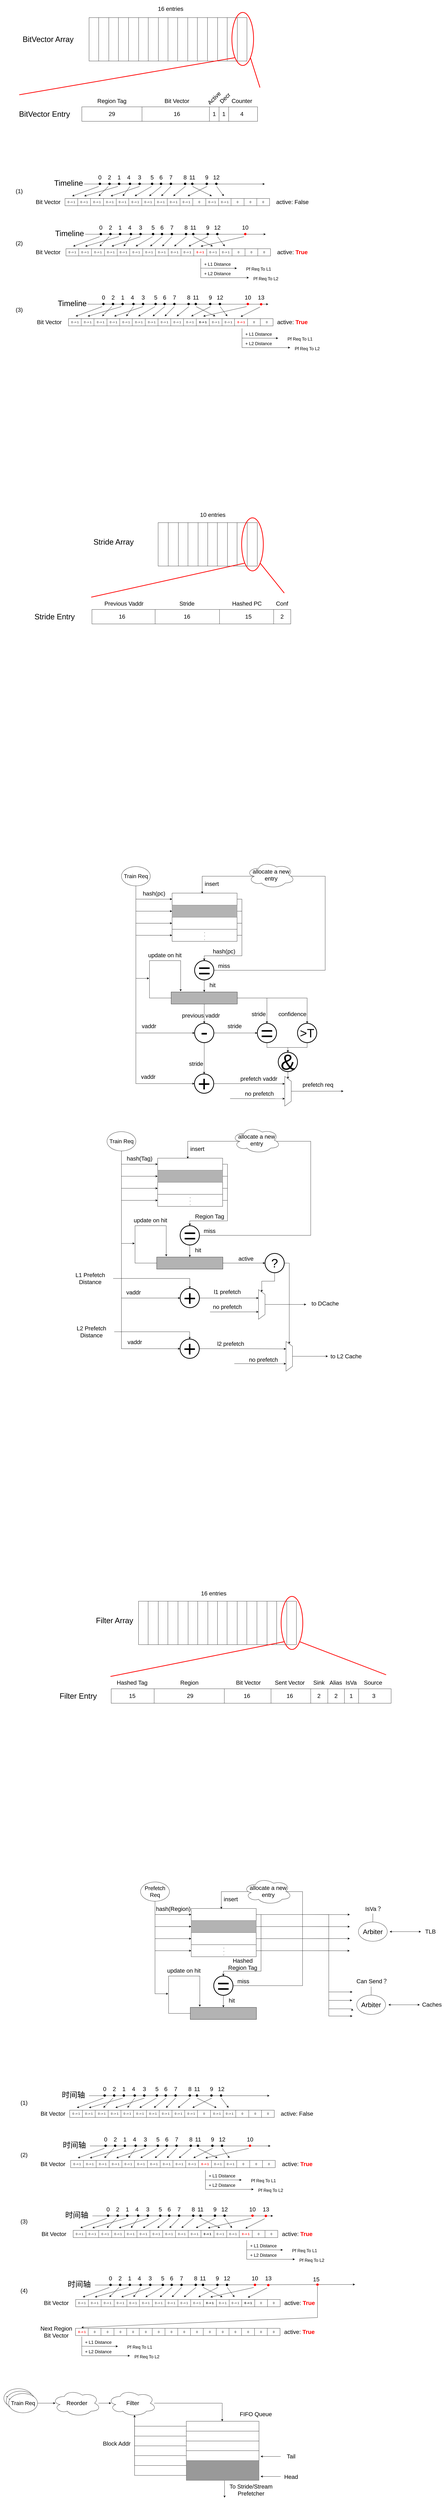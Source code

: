 <mxfile version="24.0.0" type="github">
  <diagram name="第 1 页" id="jV8dghcpsc7H1zNgrA4P">
    <mxGraphModel dx="792" dy="406" grid="0" gridSize="10" guides="1" tooltips="1" connect="1" arrows="1" fold="1" page="1" pageScale="1" pageWidth="2339" pageHeight="3300" math="0" shadow="0">
      <root>
        <mxCell id="0" />
        <mxCell id="1" parent="0" />
        <mxCell id="L6KQzV4ZSntzp70-q3KC-126" value="" style="shape=table;startSize=0;container=1;collapsible=0;childLayout=tableLayout;" parent="1" vertex="1">
          <mxGeometry x="865.5" y="6726" width="656" height="180" as="geometry" />
        </mxCell>
        <mxCell id="L6KQzV4ZSntzp70-q3KC-127" value="" style="shape=tableRow;horizontal=0;startSize=0;swimlaneHead=0;swimlaneBody=0;strokeColor=inherit;top=0;left=0;bottom=0;right=0;collapsible=0;dropTarget=0;fillColor=none;points=[[0,0.5],[1,0.5]];portConstraint=eastwest;" parent="L6KQzV4ZSntzp70-q3KC-126" vertex="1">
          <mxGeometry width="656" height="180" as="geometry" />
        </mxCell>
        <mxCell id="L6KQzV4ZSntzp70-q3KC-128" value="" style="shape=partialRectangle;html=1;whiteSpace=wrap;connectable=0;strokeColor=inherit;overflow=hidden;fillColor=none;top=0;left=0;bottom=0;right=0;pointerEvents=1;" parent="L6KQzV4ZSntzp70-q3KC-127" vertex="1">
          <mxGeometry width="40" height="180" as="geometry">
            <mxRectangle width="40" height="180" as="alternateBounds" />
          </mxGeometry>
        </mxCell>
        <mxCell id="L6KQzV4ZSntzp70-q3KC-129" value="" style="shape=partialRectangle;html=1;whiteSpace=wrap;connectable=0;strokeColor=inherit;overflow=hidden;fillColor=none;top=0;left=0;bottom=0;right=0;pointerEvents=1;" parent="L6KQzV4ZSntzp70-q3KC-127" vertex="1">
          <mxGeometry x="40" width="42" height="180" as="geometry">
            <mxRectangle width="42" height="180" as="alternateBounds" />
          </mxGeometry>
        </mxCell>
        <mxCell id="L6KQzV4ZSntzp70-q3KC-130" value="" style="shape=partialRectangle;html=1;whiteSpace=wrap;connectable=0;strokeColor=inherit;overflow=hidden;fillColor=none;top=0;left=0;bottom=0;right=0;pointerEvents=1;" parent="L6KQzV4ZSntzp70-q3KC-127" vertex="1">
          <mxGeometry x="82" width="40" height="180" as="geometry">
            <mxRectangle width="40" height="180" as="alternateBounds" />
          </mxGeometry>
        </mxCell>
        <mxCell id="L6KQzV4ZSntzp70-q3KC-131" value="" style="shape=partialRectangle;html=1;whiteSpace=wrap;connectable=0;strokeColor=inherit;overflow=hidden;fillColor=none;top=0;left=0;bottom=0;right=0;pointerEvents=1;" parent="L6KQzV4ZSntzp70-q3KC-127" vertex="1">
          <mxGeometry x="122" width="42" height="180" as="geometry">
            <mxRectangle width="42" height="180" as="alternateBounds" />
          </mxGeometry>
        </mxCell>
        <mxCell id="L6KQzV4ZSntzp70-q3KC-132" value="" style="shape=partialRectangle;html=1;whiteSpace=wrap;connectable=0;strokeColor=inherit;overflow=hidden;fillColor=none;top=0;left=0;bottom=0;right=0;pointerEvents=1;" parent="L6KQzV4ZSntzp70-q3KC-127" vertex="1">
          <mxGeometry x="164" width="42" height="180" as="geometry">
            <mxRectangle width="42" height="180" as="alternateBounds" />
          </mxGeometry>
        </mxCell>
        <mxCell id="L6KQzV4ZSntzp70-q3KC-133" value="" style="shape=partialRectangle;html=1;whiteSpace=wrap;connectable=0;strokeColor=inherit;overflow=hidden;fillColor=none;top=0;left=0;bottom=0;right=0;pointerEvents=1;" parent="L6KQzV4ZSntzp70-q3KC-127" vertex="1">
          <mxGeometry x="206" width="40" height="180" as="geometry">
            <mxRectangle width="40" height="180" as="alternateBounds" />
          </mxGeometry>
        </mxCell>
        <mxCell id="L6KQzV4ZSntzp70-q3KC-134" value="" style="shape=partialRectangle;html=1;whiteSpace=wrap;connectable=0;strokeColor=inherit;overflow=hidden;fillColor=none;top=0;left=0;bottom=0;right=0;pointerEvents=1;" parent="L6KQzV4ZSntzp70-q3KC-127" vertex="1">
          <mxGeometry x="246" width="42" height="180" as="geometry">
            <mxRectangle width="42" height="180" as="alternateBounds" />
          </mxGeometry>
        </mxCell>
        <mxCell id="L6KQzV4ZSntzp70-q3KC-135" value="" style="shape=partialRectangle;html=1;whiteSpace=wrap;connectable=0;strokeColor=inherit;overflow=hidden;fillColor=none;top=0;left=0;bottom=0;right=0;pointerEvents=1;" parent="L6KQzV4ZSntzp70-q3KC-127" vertex="1">
          <mxGeometry x="288" width="40" height="180" as="geometry">
            <mxRectangle width="40" height="180" as="alternateBounds" />
          </mxGeometry>
        </mxCell>
        <mxCell id="L6KQzV4ZSntzp70-q3KC-136" value="" style="shape=partialRectangle;html=1;whiteSpace=wrap;connectable=0;strokeColor=inherit;overflow=hidden;fillColor=none;top=0;left=0;bottom=0;right=0;pointerEvents=1;" parent="L6KQzV4ZSntzp70-q3KC-127" vertex="1">
          <mxGeometry x="328" width="40" height="180" as="geometry">
            <mxRectangle width="40" height="180" as="alternateBounds" />
          </mxGeometry>
        </mxCell>
        <mxCell id="L6KQzV4ZSntzp70-q3KC-137" value="" style="shape=partialRectangle;html=1;whiteSpace=wrap;connectable=0;strokeColor=inherit;overflow=hidden;fillColor=none;top=0;left=0;bottom=0;right=0;pointerEvents=1;" parent="L6KQzV4ZSntzp70-q3KC-127" vertex="1">
          <mxGeometry x="368" width="42" height="180" as="geometry">
            <mxRectangle width="42" height="180" as="alternateBounds" />
          </mxGeometry>
        </mxCell>
        <mxCell id="L6KQzV4ZSntzp70-q3KC-138" value="" style="shape=partialRectangle;html=1;whiteSpace=wrap;connectable=0;strokeColor=inherit;overflow=hidden;fillColor=none;top=0;left=0;bottom=0;right=0;pointerEvents=1;" parent="L6KQzV4ZSntzp70-q3KC-127" vertex="1">
          <mxGeometry x="410" width="40" height="180" as="geometry">
            <mxRectangle width="40" height="180" as="alternateBounds" />
          </mxGeometry>
        </mxCell>
        <mxCell id="L6KQzV4ZSntzp70-q3KC-139" value="" style="shape=partialRectangle;html=1;whiteSpace=wrap;connectable=0;strokeColor=inherit;overflow=hidden;fillColor=none;top=0;left=0;bottom=0;right=0;pointerEvents=1;" parent="L6KQzV4ZSntzp70-q3KC-127" vertex="1">
          <mxGeometry x="450" width="42" height="180" as="geometry">
            <mxRectangle width="42" height="180" as="alternateBounds" />
          </mxGeometry>
        </mxCell>
        <mxCell id="L6KQzV4ZSntzp70-q3KC-140" value="" style="shape=partialRectangle;html=1;whiteSpace=wrap;connectable=0;strokeColor=inherit;overflow=hidden;fillColor=none;top=0;left=0;bottom=0;right=0;pointerEvents=1;" parent="L6KQzV4ZSntzp70-q3KC-127" vertex="1">
          <mxGeometry x="492" width="42" height="180" as="geometry">
            <mxRectangle width="42" height="180" as="alternateBounds" />
          </mxGeometry>
        </mxCell>
        <mxCell id="L6KQzV4ZSntzp70-q3KC-141" value="" style="shape=partialRectangle;html=1;whiteSpace=wrap;connectable=0;strokeColor=inherit;overflow=hidden;fillColor=none;top=0;left=0;bottom=0;right=0;pointerEvents=1;" parent="L6KQzV4ZSntzp70-q3KC-127" vertex="1">
          <mxGeometry x="534" width="40" height="180" as="geometry">
            <mxRectangle width="40" height="180" as="alternateBounds" />
          </mxGeometry>
        </mxCell>
        <mxCell id="L6KQzV4ZSntzp70-q3KC-142" value="" style="shape=partialRectangle;html=1;whiteSpace=wrap;connectable=0;strokeColor=inherit;overflow=hidden;fillColor=none;top=0;left=0;bottom=0;right=0;pointerEvents=1;" parent="L6KQzV4ZSntzp70-q3KC-127" vertex="1">
          <mxGeometry x="574" width="42" height="180" as="geometry">
            <mxRectangle width="42" height="180" as="alternateBounds" />
          </mxGeometry>
        </mxCell>
        <mxCell id="L6KQzV4ZSntzp70-q3KC-143" value="" style="shape=partialRectangle;html=1;whiteSpace=wrap;connectable=0;strokeColor=inherit;overflow=hidden;fillColor=none;top=0;left=0;bottom=0;right=0;pointerEvents=1;" parent="L6KQzV4ZSntzp70-q3KC-127" vertex="1">
          <mxGeometry x="616" width="40" height="180" as="geometry">
            <mxRectangle width="40" height="180" as="alternateBounds" />
          </mxGeometry>
        </mxCell>
        <mxCell id="hPbzqFShQKLHymM82x7Q-2" value="&lt;font style=&quot;font-size: 32px;&quot;&gt;BitVector Entry&lt;/font&gt;" style="text;html=1;strokeColor=none;fillColor=none;align=center;verticalAlign=middle;whiteSpace=wrap;rounded=0;" parent="1" vertex="1">
          <mxGeometry x="320" y="523.75" width="310" height="72.5" as="geometry" />
        </mxCell>
        <mxCell id="hPbzqFShQKLHymM82x7Q-7" value="&lt;font style=&quot;font-size: 24px;&quot;&gt;Region Tag&lt;/font&gt;" style="text;html=1;strokeColor=none;fillColor=none;align=center;verticalAlign=middle;whiteSpace=wrap;rounded=0;" parent="1" vertex="1">
          <mxGeometry x="600" y="470" width="310" height="72.5" as="geometry" />
        </mxCell>
        <mxCell id="hPbzqFShQKLHymM82x7Q-9" value="&lt;font style=&quot;font-size: 24px;&quot;&gt;29&lt;/font&gt;" style="text;html=1;strokeColor=none;fillColor=none;align=center;verticalAlign=middle;whiteSpace=wrap;rounded=0;" parent="1" vertex="1">
          <mxGeometry x="600" y="523.75" width="310" height="72.5" as="geometry" />
        </mxCell>
        <mxCell id="hPbzqFShQKLHymM82x7Q-17" value="" style="group" parent="1" vertex="1" connectable="0">
          <mxGeometry x="630" y="358.516" width="820" height="270.468" as="geometry" />
        </mxCell>
        <mxCell id="hPbzqFShQKLHymM82x7Q-1" value="" style="rounded=0;whiteSpace=wrap;html=1;" parent="hPbzqFShQKLHymM82x7Q-17" vertex="1">
          <mxGeometry y="171.484" width="730" height="60" as="geometry" />
        </mxCell>
        <mxCell id="hPbzqFShQKLHymM82x7Q-3" value="" style="endArrow=none;html=1;rounded=0;entryX=0.109;entryY=-0.044;entryDx=0;entryDy=0;entryPerimeter=0;" parent="hPbzqFShQKLHymM82x7Q-17" edge="1">
          <mxGeometry width="50" height="50" relative="1" as="geometry">
            <mxPoint x="250" y="231.484" as="sourcePoint" />
            <mxPoint x="250" y="171.484" as="targetPoint" />
          </mxGeometry>
        </mxCell>
        <mxCell id="hPbzqFShQKLHymM82x7Q-4" value="" style="endArrow=none;html=1;rounded=0;entryX=0.109;entryY=-0.044;entryDx=0;entryDy=0;entryPerimeter=0;" parent="hPbzqFShQKLHymM82x7Q-17" edge="1">
          <mxGeometry width="50" height="50" relative="1" as="geometry">
            <mxPoint x="530" y="231.484" as="sourcePoint" />
            <mxPoint x="530" y="171.484" as="targetPoint" />
          </mxGeometry>
        </mxCell>
        <mxCell id="hPbzqFShQKLHymM82x7Q-5" value="" style="endArrow=none;html=1;rounded=0;entryX=0.109;entryY=-0.044;entryDx=0;entryDy=0;entryPerimeter=0;" parent="hPbzqFShQKLHymM82x7Q-17" edge="1">
          <mxGeometry width="50" height="50" relative="1" as="geometry">
            <mxPoint x="570" y="231.484" as="sourcePoint" />
            <mxPoint x="570" y="171.484" as="targetPoint" />
          </mxGeometry>
        </mxCell>
        <mxCell id="hPbzqFShQKLHymM82x7Q-6" value="" style="endArrow=none;html=1;rounded=0;entryX=0.109;entryY=-0.044;entryDx=0;entryDy=0;entryPerimeter=0;" parent="hPbzqFShQKLHymM82x7Q-17" edge="1">
          <mxGeometry width="50" height="50" relative="1" as="geometry">
            <mxPoint x="610" y="231.484" as="sourcePoint" />
            <mxPoint x="610" y="171.484" as="targetPoint" />
          </mxGeometry>
        </mxCell>
        <mxCell id="hPbzqFShQKLHymM82x7Q-8" value="&lt;font style=&quot;font-size: 24px;&quot;&gt;Bit Vector&lt;/font&gt;" style="text;html=1;strokeColor=none;fillColor=none;align=center;verticalAlign=middle;whiteSpace=wrap;rounded=0;" parent="hPbzqFShQKLHymM82x7Q-17" vertex="1">
          <mxGeometry x="240" y="111.484" width="310" height="72.5" as="geometry" />
        </mxCell>
        <mxCell id="hPbzqFShQKLHymM82x7Q-10" value="&lt;font style=&quot;font-size: 24px;&quot;&gt;16&lt;/font&gt;" style="text;html=1;strokeColor=none;fillColor=none;align=center;verticalAlign=middle;whiteSpace=wrap;rounded=0;" parent="hPbzqFShQKLHymM82x7Q-17" vertex="1">
          <mxGeometry x="240" y="165.234" width="310" height="72.5" as="geometry" />
        </mxCell>
        <mxCell id="hPbzqFShQKLHymM82x7Q-11" value="&lt;span style=&quot;font-size: 24px;&quot;&gt;Active&lt;/span&gt;" style="text;html=1;strokeColor=none;fillColor=none;align=center;verticalAlign=middle;whiteSpace=wrap;rounded=0;rotation=-45;" parent="hPbzqFShQKLHymM82x7Q-17" vertex="1">
          <mxGeometry x="395" y="98.984" width="310" height="72.5" as="geometry" />
        </mxCell>
        <mxCell id="hPbzqFShQKLHymM82x7Q-12" value="&lt;font style=&quot;font-size: 24px;&quot;&gt;1&lt;/font&gt;" style="text;html=1;strokeColor=none;fillColor=none;align=center;verticalAlign=middle;whiteSpace=wrap;rounded=0;" parent="hPbzqFShQKLHymM82x7Q-17" vertex="1">
          <mxGeometry x="520" y="168.364" width="60" height="66.25" as="geometry" />
        </mxCell>
        <mxCell id="hPbzqFShQKLHymM82x7Q-13" value="&lt;span style=&quot;font-size: 24px;&quot;&gt;Counter&lt;/span&gt;" style="text;html=1;strokeColor=none;fillColor=none;align=center;verticalAlign=middle;whiteSpace=wrap;rounded=0;" parent="hPbzqFShQKLHymM82x7Q-17" vertex="1">
          <mxGeometry x="510" y="111.484" width="310" height="72.5" as="geometry" />
        </mxCell>
        <mxCell id="hPbzqFShQKLHymM82x7Q-14" value="&lt;font style=&quot;font-size: 24px;&quot;&gt;1&lt;/font&gt;" style="text;html=1;strokeColor=none;fillColor=none;align=center;verticalAlign=middle;whiteSpace=wrap;rounded=0;" parent="hPbzqFShQKLHymM82x7Q-17" vertex="1">
          <mxGeometry x="560" y="168.354" width="60" height="66.25" as="geometry" />
        </mxCell>
        <mxCell id="hPbzqFShQKLHymM82x7Q-15" value="&lt;span style=&quot;font-size: 24px;&quot;&gt;Decr&lt;/span&gt;" style="text;html=1;strokeColor=none;fillColor=none;align=center;verticalAlign=middle;whiteSpace=wrap;rounded=0;rotation=-45;" parent="hPbzqFShQKLHymM82x7Q-17" vertex="1">
          <mxGeometry x="440" y="98.984" width="310" height="72.5" as="geometry" />
        </mxCell>
        <mxCell id="hPbzqFShQKLHymM82x7Q-16" value="&lt;font style=&quot;font-size: 24px;&quot;&gt;4&lt;/font&gt;" style="text;html=1;strokeColor=none;fillColor=none;align=center;verticalAlign=middle;whiteSpace=wrap;rounded=0;" parent="hPbzqFShQKLHymM82x7Q-17" vertex="1">
          <mxGeometry x="510" y="165.244" width="310" height="72.5" as="geometry" />
        </mxCell>
        <mxCell id="hPbzqFShQKLHymM82x7Q-230" value="&lt;span style=&quot;font-size: 24px;&quot;&gt;29&lt;/span&gt;" style="text;html=1;strokeColor=none;fillColor=none;align=center;verticalAlign=middle;whiteSpace=wrap;rounded=0;" parent="hPbzqFShQKLHymM82x7Q-17" vertex="1">
          <mxGeometry x="-30" y="165.244" width="310" height="72.5" as="geometry" />
        </mxCell>
        <mxCell id="hPbzqFShQKLHymM82x7Q-18" value="" style="endArrow=classic;html=1;rounded=0;" parent="1" edge="1">
          <mxGeometry width="50" height="50" relative="1" as="geometry">
            <mxPoint x="640" y="850" as="sourcePoint" />
            <mxPoint x="1390" y="850" as="targetPoint" />
          </mxGeometry>
        </mxCell>
        <mxCell id="hPbzqFShQKLHymM82x7Q-19" value="&lt;font style=&quot;font-size: 32px;&quot;&gt;Timeline&lt;/font&gt;" style="text;html=1;strokeColor=none;fillColor=none;align=center;verticalAlign=middle;whiteSpace=wrap;rounded=0;" parent="1" vertex="1">
          <mxGeometry x="510" y="820" width="130" height="52.5" as="geometry" />
        </mxCell>
        <mxCell id="hPbzqFShQKLHymM82x7Q-20" value="" style="shape=ellipse;fillColor=#000000;strokeColor=none;html=1;sketch=0;" parent="1" vertex="1">
          <mxGeometry x="700" y="844.25" width="10" height="10" as="geometry" />
        </mxCell>
        <mxCell id="hPbzqFShQKLHymM82x7Q-25" value="" style="shape=ellipse;fillColor=#000000;strokeColor=none;html=1;sketch=0;" parent="1" vertex="1">
          <mxGeometry x="740" y="844.25" width="10" height="10" as="geometry" />
        </mxCell>
        <mxCell id="hPbzqFShQKLHymM82x7Q-29" value="" style="shape=ellipse;fillColor=#000000;strokeColor=none;html=1;sketch=0;" parent="1" vertex="1">
          <mxGeometry x="780" y="844.25" width="10" height="10" as="geometry" />
        </mxCell>
        <mxCell id="hPbzqFShQKLHymM82x7Q-30" value="" style="shape=ellipse;fillColor=#000000;strokeColor=none;html=1;sketch=0;" parent="1" vertex="1">
          <mxGeometry x="825" y="844.25" width="10" height="10" as="geometry" />
        </mxCell>
        <mxCell id="hPbzqFShQKLHymM82x7Q-31" value="" style="shape=ellipse;fillColor=#000000;strokeColor=none;html=1;sketch=0;" parent="1" vertex="1">
          <mxGeometry x="865" y="844.25" width="10" height="10" as="geometry" />
        </mxCell>
        <mxCell id="hPbzqFShQKLHymM82x7Q-32" value="" style="shape=ellipse;fillColor=#000000;strokeColor=none;html=1;sketch=0;" parent="1" vertex="1">
          <mxGeometry x="917" y="844.25" width="10" height="10" as="geometry" />
        </mxCell>
        <mxCell id="hPbzqFShQKLHymM82x7Q-33" value="" style="shape=ellipse;fillColor=#000000;strokeColor=none;html=1;sketch=0;" parent="1" vertex="1">
          <mxGeometry x="954" y="844.25" width="10" height="10" as="geometry" />
        </mxCell>
        <mxCell id="hPbzqFShQKLHymM82x7Q-34" value="" style="shape=ellipse;fillColor=#000000;strokeColor=none;html=1;sketch=0;" parent="1" vertex="1">
          <mxGeometry x="995" y="844.25" width="10" height="10" as="geometry" />
        </mxCell>
        <mxCell id="hPbzqFShQKLHymM82x7Q-35" value="" style="shape=ellipse;fillColor=#000000;strokeColor=none;html=1;sketch=0;" parent="1" vertex="1">
          <mxGeometry x="1054" y="844.25" width="10" height="10" as="geometry" />
        </mxCell>
        <mxCell id="hPbzqFShQKLHymM82x7Q-36" value="" style="shape=ellipse;fillColor=#000000;strokeColor=none;html=1;sketch=0;" parent="1" vertex="1">
          <mxGeometry x="1084" y="844.25" width="10" height="10" as="geometry" />
        </mxCell>
        <mxCell id="hPbzqFShQKLHymM82x7Q-37" value="" style="shape=ellipse;fillColor=#000000;strokeColor=none;html=1;sketch=0;" parent="1" vertex="1">
          <mxGeometry x="1144" y="844.25" width="10" height="10" as="geometry" />
        </mxCell>
        <mxCell id="hPbzqFShQKLHymM82x7Q-38" value="" style="shape=ellipse;fillColor=#000000;strokeColor=none;html=1;sketch=0;" parent="1" vertex="1">
          <mxGeometry x="1184" y="844.25" width="10" height="10" as="geometry" />
        </mxCell>
        <mxCell id="hPbzqFShQKLHymM82x7Q-40" value="" style="shape=table;startSize=0;container=1;collapsible=0;childLayout=tableLayout;" parent="1" vertex="1">
          <mxGeometry x="560" y="910" width="850" height="30" as="geometry" />
        </mxCell>
        <mxCell id="hPbzqFShQKLHymM82x7Q-41" value="" style="shape=tableRow;horizontal=0;startSize=0;swimlaneHead=0;swimlaneBody=0;strokeColor=inherit;top=0;left=0;bottom=0;right=0;collapsible=0;dropTarget=0;fillColor=none;points=[[0,0.5],[1,0.5]];portConstraint=eastwest;" parent="hPbzqFShQKLHymM82x7Q-40" vertex="1">
          <mxGeometry width="850" height="30" as="geometry" />
        </mxCell>
        <mxCell id="hPbzqFShQKLHymM82x7Q-42" value="0 -&amp;gt; 1" style="shape=partialRectangle;html=1;whiteSpace=wrap;connectable=0;strokeColor=inherit;overflow=hidden;fillColor=none;top=0;left=0;bottom=0;right=0;pointerEvents=1;" parent="hPbzqFShQKLHymM82x7Q-41" vertex="1">
          <mxGeometry width="53" height="30" as="geometry">
            <mxRectangle width="53" height="30" as="alternateBounds" />
          </mxGeometry>
        </mxCell>
        <mxCell id="hPbzqFShQKLHymM82x7Q-43" value="0 -&amp;gt; 1" style="shape=partialRectangle;html=1;whiteSpace=wrap;connectable=0;strokeColor=inherit;overflow=hidden;fillColor=none;top=0;left=0;bottom=0;right=0;pointerEvents=1;" parent="hPbzqFShQKLHymM82x7Q-41" vertex="1">
          <mxGeometry x="53" width="53" height="30" as="geometry">
            <mxRectangle width="53" height="30" as="alternateBounds" />
          </mxGeometry>
        </mxCell>
        <mxCell id="hPbzqFShQKLHymM82x7Q-44" value="0 -&amp;gt; 1" style="shape=partialRectangle;html=1;whiteSpace=wrap;connectable=0;strokeColor=inherit;overflow=hidden;fillColor=none;top=0;left=0;bottom=0;right=0;pointerEvents=1;" parent="hPbzqFShQKLHymM82x7Q-41" vertex="1">
          <mxGeometry x="106" width="54" height="30" as="geometry">
            <mxRectangle width="54" height="30" as="alternateBounds" />
          </mxGeometry>
        </mxCell>
        <mxCell id="hPbzqFShQKLHymM82x7Q-45" value="0 -&amp;gt; 1" style="shape=partialRectangle;html=1;whiteSpace=wrap;connectable=0;strokeColor=inherit;overflow=hidden;fillColor=none;top=0;left=0;bottom=0;right=0;pointerEvents=1;" parent="hPbzqFShQKLHymM82x7Q-41" vertex="1">
          <mxGeometry x="160" width="53" height="30" as="geometry">
            <mxRectangle width="53" height="30" as="alternateBounds" />
          </mxGeometry>
        </mxCell>
        <mxCell id="hPbzqFShQKLHymM82x7Q-46" value="0 -&amp;gt; 1" style="shape=partialRectangle;html=1;whiteSpace=wrap;connectable=0;strokeColor=inherit;overflow=hidden;fillColor=none;top=0;left=0;bottom=0;right=0;pointerEvents=1;" parent="hPbzqFShQKLHymM82x7Q-41" vertex="1">
          <mxGeometry x="213" width="52" height="30" as="geometry">
            <mxRectangle width="52" height="30" as="alternateBounds" />
          </mxGeometry>
        </mxCell>
        <mxCell id="hPbzqFShQKLHymM82x7Q-47" value="0 -&amp;gt; 1" style="shape=partialRectangle;html=1;whiteSpace=wrap;connectable=0;strokeColor=inherit;overflow=hidden;fillColor=none;top=0;left=0;bottom=0;right=0;pointerEvents=1;" parent="hPbzqFShQKLHymM82x7Q-41" vertex="1">
          <mxGeometry x="265" width="54" height="30" as="geometry">
            <mxRectangle width="54" height="30" as="alternateBounds" />
          </mxGeometry>
        </mxCell>
        <mxCell id="hPbzqFShQKLHymM82x7Q-48" value="0 -&amp;gt; 1" style="shape=partialRectangle;html=1;whiteSpace=wrap;connectable=0;strokeColor=inherit;overflow=hidden;fillColor=none;top=0;left=0;bottom=0;right=0;pointerEvents=1;" parent="hPbzqFShQKLHymM82x7Q-41" vertex="1">
          <mxGeometry x="319" width="53" height="30" as="geometry">
            <mxRectangle width="53" height="30" as="alternateBounds" />
          </mxGeometry>
        </mxCell>
        <mxCell id="hPbzqFShQKLHymM82x7Q-49" value="0 -&amp;gt; 1" style="shape=partialRectangle;html=1;whiteSpace=wrap;connectable=0;strokeColor=inherit;overflow=hidden;fillColor=none;top=0;left=0;bottom=0;right=0;pointerEvents=1;" parent="hPbzqFShQKLHymM82x7Q-41" vertex="1">
          <mxGeometry x="372" width="53" height="30" as="geometry">
            <mxRectangle width="53" height="30" as="alternateBounds" />
          </mxGeometry>
        </mxCell>
        <mxCell id="hPbzqFShQKLHymM82x7Q-50" value="0 -&amp;gt; 1" style="shape=partialRectangle;html=1;whiteSpace=wrap;connectable=0;strokeColor=inherit;overflow=hidden;fillColor=none;top=0;left=0;bottom=0;right=0;pointerEvents=1;" parent="hPbzqFShQKLHymM82x7Q-41" vertex="1">
          <mxGeometry x="425" width="53" height="30" as="geometry">
            <mxRectangle width="53" height="30" as="alternateBounds" />
          </mxGeometry>
        </mxCell>
        <mxCell id="hPbzqFShQKLHymM82x7Q-51" value="0 -&amp;gt; 1" style="shape=partialRectangle;html=1;whiteSpace=wrap;connectable=0;strokeColor=inherit;overflow=hidden;fillColor=none;top=0;left=0;bottom=0;right=0;pointerEvents=1;" parent="hPbzqFShQKLHymM82x7Q-41" vertex="1">
          <mxGeometry x="478" width="53" height="30" as="geometry">
            <mxRectangle width="53" height="30" as="alternateBounds" />
          </mxGeometry>
        </mxCell>
        <mxCell id="hPbzqFShQKLHymM82x7Q-52" value="0" style="shape=partialRectangle;html=1;whiteSpace=wrap;connectable=0;strokeColor=inherit;overflow=hidden;fillColor=none;top=0;left=0;bottom=0;right=0;pointerEvents=1;" parent="hPbzqFShQKLHymM82x7Q-41" vertex="1">
          <mxGeometry x="531" width="54" height="30" as="geometry">
            <mxRectangle width="54" height="30" as="alternateBounds" />
          </mxGeometry>
        </mxCell>
        <mxCell id="hPbzqFShQKLHymM82x7Q-53" value="0 -&amp;gt; 1" style="shape=partialRectangle;html=1;whiteSpace=wrap;connectable=0;strokeColor=inherit;overflow=hidden;fillColor=none;top=0;left=0;bottom=0;right=0;pointerEvents=1;" parent="hPbzqFShQKLHymM82x7Q-41" vertex="1">
          <mxGeometry x="585" width="53" height="30" as="geometry">
            <mxRectangle width="53" height="30" as="alternateBounds" />
          </mxGeometry>
        </mxCell>
        <mxCell id="hPbzqFShQKLHymM82x7Q-54" value="0 -&amp;gt; 1" style="shape=partialRectangle;html=1;whiteSpace=wrap;connectable=0;strokeColor=inherit;overflow=hidden;fillColor=none;top=0;left=0;bottom=0;right=0;pointerEvents=1;" parent="hPbzqFShQKLHymM82x7Q-41" vertex="1">
          <mxGeometry x="638" width="52" height="30" as="geometry">
            <mxRectangle width="52" height="30" as="alternateBounds" />
          </mxGeometry>
        </mxCell>
        <mxCell id="hPbzqFShQKLHymM82x7Q-55" value="0" style="shape=partialRectangle;html=1;whiteSpace=wrap;connectable=0;strokeColor=inherit;overflow=hidden;fillColor=none;top=0;left=0;bottom=0;right=0;pointerEvents=1;" parent="hPbzqFShQKLHymM82x7Q-41" vertex="1">
          <mxGeometry x="690" width="54" height="30" as="geometry">
            <mxRectangle width="54" height="30" as="alternateBounds" />
          </mxGeometry>
        </mxCell>
        <mxCell id="hPbzqFShQKLHymM82x7Q-56" value="0" style="shape=partialRectangle;html=1;whiteSpace=wrap;connectable=0;strokeColor=inherit;overflow=hidden;fillColor=none;top=0;left=0;bottom=0;right=0;pointerEvents=1;" parent="hPbzqFShQKLHymM82x7Q-41" vertex="1">
          <mxGeometry x="744" width="53" height="30" as="geometry">
            <mxRectangle width="53" height="30" as="alternateBounds" />
          </mxGeometry>
        </mxCell>
        <mxCell id="hPbzqFShQKLHymM82x7Q-57" value="0" style="shape=partialRectangle;html=1;whiteSpace=wrap;connectable=0;strokeColor=inherit;overflow=hidden;fillColor=none;top=0;left=0;bottom=0;right=0;pointerEvents=1;" parent="hPbzqFShQKLHymM82x7Q-41" vertex="1">
          <mxGeometry x="797" width="53" height="30" as="geometry">
            <mxRectangle width="53" height="30" as="alternateBounds" />
          </mxGeometry>
        </mxCell>
        <mxCell id="hPbzqFShQKLHymM82x7Q-58" value="&lt;font style=&quot;font-size: 24px;&quot;&gt;0&lt;/font&gt;" style="text;html=1;strokeColor=none;fillColor=none;align=center;verticalAlign=middle;whiteSpace=wrap;rounded=0;" parent="1" vertex="1">
          <mxGeometry x="690" y="801.75" width="30" height="42.5" as="geometry" />
        </mxCell>
        <mxCell id="hPbzqFShQKLHymM82x7Q-59" value="&lt;font style=&quot;font-size: 24px;&quot;&gt;2&lt;/font&gt;" style="text;html=1;strokeColor=none;fillColor=none;align=center;verticalAlign=middle;whiteSpace=wrap;rounded=0;" parent="1" vertex="1">
          <mxGeometry x="730" y="801.75" width="30" height="42.5" as="geometry" />
        </mxCell>
        <mxCell id="hPbzqFShQKLHymM82x7Q-60" value="&lt;font style=&quot;font-size: 24px;&quot;&gt;1&lt;/font&gt;" style="text;html=1;strokeColor=none;fillColor=none;align=center;verticalAlign=middle;whiteSpace=wrap;rounded=0;" parent="1" vertex="1">
          <mxGeometry x="770" y="801.75" width="30" height="42.5" as="geometry" />
        </mxCell>
        <mxCell id="hPbzqFShQKLHymM82x7Q-61" value="&lt;font style=&quot;font-size: 24px;&quot;&gt;4&lt;/font&gt;" style="text;html=1;strokeColor=none;fillColor=none;align=center;verticalAlign=middle;whiteSpace=wrap;rounded=0;" parent="1" vertex="1">
          <mxGeometry x="810" y="801.75" width="30" height="42.5" as="geometry" />
        </mxCell>
        <mxCell id="hPbzqFShQKLHymM82x7Q-62" value="&lt;font style=&quot;font-size: 24px;&quot;&gt;3&lt;/font&gt;" style="text;html=1;strokeColor=none;fillColor=none;align=center;verticalAlign=middle;whiteSpace=wrap;rounded=0;" parent="1" vertex="1">
          <mxGeometry x="855" y="801.75" width="30" height="42.5" as="geometry" />
        </mxCell>
        <mxCell id="hPbzqFShQKLHymM82x7Q-63" value="&lt;font style=&quot;font-size: 24px;&quot;&gt;5&lt;/font&gt;" style="text;html=1;strokeColor=none;fillColor=none;align=center;verticalAlign=middle;whiteSpace=wrap;rounded=0;" parent="1" vertex="1">
          <mxGeometry x="907" y="801.75" width="30" height="42.5" as="geometry" />
        </mxCell>
        <mxCell id="hPbzqFShQKLHymM82x7Q-64" value="&lt;font style=&quot;font-size: 24px;&quot;&gt;6&lt;/font&gt;" style="text;html=1;strokeColor=none;fillColor=none;align=center;verticalAlign=middle;whiteSpace=wrap;rounded=0;" parent="1" vertex="1">
          <mxGeometry x="944" y="801.75" width="30" height="42.5" as="geometry" />
        </mxCell>
        <mxCell id="hPbzqFShQKLHymM82x7Q-65" value="&lt;font style=&quot;font-size: 24px;&quot;&gt;7&lt;/font&gt;" style="text;html=1;strokeColor=none;fillColor=none;align=center;verticalAlign=middle;whiteSpace=wrap;rounded=0;" parent="1" vertex="1">
          <mxGeometry x="985" y="801.75" width="30" height="42.5" as="geometry" />
        </mxCell>
        <mxCell id="hPbzqFShQKLHymM82x7Q-66" value="&lt;font style=&quot;font-size: 24px;&quot;&gt;8&lt;/font&gt;" style="text;html=1;strokeColor=none;fillColor=none;align=center;verticalAlign=middle;whiteSpace=wrap;rounded=0;" parent="1" vertex="1">
          <mxGeometry x="1044" y="801.75" width="30" height="42.5" as="geometry" />
        </mxCell>
        <mxCell id="hPbzqFShQKLHymM82x7Q-67" value="&lt;font style=&quot;font-size: 24px;&quot;&gt;11&lt;/font&gt;" style="text;html=1;strokeColor=none;fillColor=none;align=center;verticalAlign=middle;whiteSpace=wrap;rounded=0;" parent="1" vertex="1">
          <mxGeometry x="1074" y="801.75" width="30" height="42.5" as="geometry" />
        </mxCell>
        <mxCell id="hPbzqFShQKLHymM82x7Q-68" value="&lt;font style=&quot;font-size: 24px;&quot;&gt;9&lt;/font&gt;" style="text;html=1;strokeColor=none;fillColor=none;align=center;verticalAlign=middle;whiteSpace=wrap;rounded=0;" parent="1" vertex="1">
          <mxGeometry x="1134" y="801.75" width="30" height="42.5" as="geometry" />
        </mxCell>
        <mxCell id="hPbzqFShQKLHymM82x7Q-69" value="&lt;font style=&quot;font-size: 24px;&quot;&gt;12&lt;/font&gt;" style="text;html=1;strokeColor=none;fillColor=none;align=center;verticalAlign=middle;whiteSpace=wrap;rounded=0;" parent="1" vertex="1">
          <mxGeometry x="1174" y="801.75" width="30" height="42.5" as="geometry" />
        </mxCell>
        <mxCell id="hPbzqFShQKLHymM82x7Q-71" value="" style="endArrow=classic;html=1;rounded=0;" parent="1" edge="1">
          <mxGeometry width="50" height="50" relative="1" as="geometry">
            <mxPoint x="700" y="860" as="sourcePoint" />
            <mxPoint x="590" y="900" as="targetPoint" />
          </mxGeometry>
        </mxCell>
        <mxCell id="hPbzqFShQKLHymM82x7Q-72" value="" style="endArrow=classic;html=1;rounded=0;" parent="1" edge="1">
          <mxGeometry width="50" height="50" relative="1" as="geometry">
            <mxPoint x="740" y="860" as="sourcePoint" />
            <mxPoint x="700" y="900" as="targetPoint" />
          </mxGeometry>
        </mxCell>
        <mxCell id="hPbzqFShQKLHymM82x7Q-73" value="" style="endArrow=classic;html=1;rounded=0;" parent="1" edge="1">
          <mxGeometry width="50" height="50" relative="1" as="geometry">
            <mxPoint x="780" y="860" as="sourcePoint" />
            <mxPoint x="640" y="900" as="targetPoint" />
          </mxGeometry>
        </mxCell>
        <mxCell id="hPbzqFShQKLHymM82x7Q-74" value="" style="endArrow=classic;html=1;rounded=0;" parent="1" edge="1">
          <mxGeometry width="50" height="50" relative="1" as="geometry">
            <mxPoint x="830" y="860" as="sourcePoint" />
            <mxPoint x="800" y="900" as="targetPoint" />
          </mxGeometry>
        </mxCell>
        <mxCell id="hPbzqFShQKLHymM82x7Q-75" value="" style="endArrow=classic;html=1;rounded=0;" parent="1" edge="1">
          <mxGeometry width="50" height="50" relative="1" as="geometry">
            <mxPoint x="870" y="860" as="sourcePoint" />
            <mxPoint x="750" y="900" as="targetPoint" />
          </mxGeometry>
        </mxCell>
        <mxCell id="hPbzqFShQKLHymM82x7Q-76" value="" style="endArrow=classic;html=1;rounded=0;" parent="1" edge="1">
          <mxGeometry width="50" height="50" relative="1" as="geometry">
            <mxPoint x="920" y="860" as="sourcePoint" />
            <mxPoint x="850" y="900" as="targetPoint" />
          </mxGeometry>
        </mxCell>
        <mxCell id="hPbzqFShQKLHymM82x7Q-77" value="" style="endArrow=classic;html=1;rounded=0;" parent="1" edge="1">
          <mxGeometry width="50" height="50" relative="1" as="geometry">
            <mxPoint x="960" y="860" as="sourcePoint" />
            <mxPoint x="910" y="900" as="targetPoint" />
          </mxGeometry>
        </mxCell>
        <mxCell id="hPbzqFShQKLHymM82x7Q-78" value="" style="endArrow=classic;html=1;rounded=0;" parent="1" edge="1">
          <mxGeometry width="50" height="50" relative="1" as="geometry">
            <mxPoint x="1000" y="860" as="sourcePoint" />
            <mxPoint x="960" y="900" as="targetPoint" />
          </mxGeometry>
        </mxCell>
        <mxCell id="hPbzqFShQKLHymM82x7Q-79" value="" style="endArrow=classic;html=1;rounded=0;" parent="1" edge="1">
          <mxGeometry width="50" height="50" relative="1" as="geometry">
            <mxPoint x="1060" y="860" as="sourcePoint" />
            <mxPoint x="1010" y="900" as="targetPoint" />
          </mxGeometry>
        </mxCell>
        <mxCell id="hPbzqFShQKLHymM82x7Q-80" value="" style="endArrow=classic;html=1;rounded=0;" parent="1" edge="1">
          <mxGeometry width="50" height="50" relative="1" as="geometry">
            <mxPoint x="1090" y="860" as="sourcePoint" />
            <mxPoint x="1170" y="900" as="targetPoint" />
          </mxGeometry>
        </mxCell>
        <mxCell id="hPbzqFShQKLHymM82x7Q-81" value="" style="endArrow=classic;html=1;rounded=0;" parent="1" edge="1">
          <mxGeometry width="50" height="50" relative="1" as="geometry">
            <mxPoint x="1150" y="860" as="sourcePoint" />
            <mxPoint x="1070" y="900" as="targetPoint" />
          </mxGeometry>
        </mxCell>
        <mxCell id="hPbzqFShQKLHymM82x7Q-82" value="" style="endArrow=classic;html=1;rounded=0;" parent="1" edge="1">
          <mxGeometry width="50" height="50" relative="1" as="geometry">
            <mxPoint x="1190" y="860" as="sourcePoint" />
            <mxPoint x="1220" y="900" as="targetPoint" />
          </mxGeometry>
        </mxCell>
        <mxCell id="hPbzqFShQKLHymM82x7Q-84" value="&lt;font style=&quot;font-size: 24px;&quot;&gt;Bit Vector&lt;/font&gt;" style="text;html=1;strokeColor=none;fillColor=none;align=center;verticalAlign=middle;whiteSpace=wrap;rounded=0;" parent="1" vertex="1">
          <mxGeometry x="410" y="899.38" width="160" height="51.25" as="geometry" />
        </mxCell>
        <mxCell id="hPbzqFShQKLHymM82x7Q-91" value="" style="endArrow=classic;html=1;rounded=0;" parent="1" edge="1">
          <mxGeometry width="50" height="50" relative="1" as="geometry">
            <mxPoint x="644" y="1058.25" as="sourcePoint" />
            <mxPoint x="1394" y="1058.25" as="targetPoint" />
          </mxGeometry>
        </mxCell>
        <mxCell id="hPbzqFShQKLHymM82x7Q-92" value="&lt;font style=&quot;font-size: 32px;&quot;&gt;Timeline&lt;/font&gt;" style="text;html=1;strokeColor=none;fillColor=none;align=center;verticalAlign=middle;whiteSpace=wrap;rounded=0;" parent="1" vertex="1">
          <mxGeometry x="514" y="1028.25" width="130" height="52.5" as="geometry" />
        </mxCell>
        <mxCell id="hPbzqFShQKLHymM82x7Q-93" value="" style="shape=ellipse;fillColor=#000000;strokeColor=none;html=1;sketch=0;" parent="1" vertex="1">
          <mxGeometry x="704" y="1052.5" width="10" height="10" as="geometry" />
        </mxCell>
        <mxCell id="hPbzqFShQKLHymM82x7Q-94" value="" style="shape=ellipse;fillColor=#000000;strokeColor=none;html=1;sketch=0;" parent="1" vertex="1">
          <mxGeometry x="744" y="1052.5" width="10" height="10" as="geometry" />
        </mxCell>
        <mxCell id="hPbzqFShQKLHymM82x7Q-95" value="" style="shape=ellipse;fillColor=#000000;strokeColor=none;html=1;sketch=0;" parent="1" vertex="1">
          <mxGeometry x="784" y="1052.5" width="10" height="10" as="geometry" />
        </mxCell>
        <mxCell id="hPbzqFShQKLHymM82x7Q-96" value="" style="shape=ellipse;fillColor=#000000;strokeColor=none;html=1;sketch=0;" parent="1" vertex="1">
          <mxGeometry x="829" y="1052.5" width="10" height="10" as="geometry" />
        </mxCell>
        <mxCell id="hPbzqFShQKLHymM82x7Q-97" value="" style="shape=ellipse;fillColor=#000000;strokeColor=none;html=1;sketch=0;" parent="1" vertex="1">
          <mxGeometry x="869" y="1052.5" width="10" height="10" as="geometry" />
        </mxCell>
        <mxCell id="hPbzqFShQKLHymM82x7Q-98" value="" style="shape=ellipse;fillColor=#000000;strokeColor=none;html=1;sketch=0;" parent="1" vertex="1">
          <mxGeometry x="921" y="1052.5" width="10" height="10" as="geometry" />
        </mxCell>
        <mxCell id="hPbzqFShQKLHymM82x7Q-99" value="" style="shape=ellipse;fillColor=#000000;strokeColor=none;html=1;sketch=0;" parent="1" vertex="1">
          <mxGeometry x="958" y="1052.5" width="10" height="10" as="geometry" />
        </mxCell>
        <mxCell id="hPbzqFShQKLHymM82x7Q-100" value="" style="shape=ellipse;fillColor=#000000;strokeColor=none;html=1;sketch=0;" parent="1" vertex="1">
          <mxGeometry x="999" y="1052.5" width="10" height="10" as="geometry" />
        </mxCell>
        <mxCell id="hPbzqFShQKLHymM82x7Q-101" value="" style="shape=ellipse;fillColor=#000000;strokeColor=none;html=1;sketch=0;" parent="1" vertex="1">
          <mxGeometry x="1058" y="1052.5" width="10" height="10" as="geometry" />
        </mxCell>
        <mxCell id="hPbzqFShQKLHymM82x7Q-102" value="" style="shape=ellipse;fillColor=#000000;strokeColor=none;html=1;sketch=0;" parent="1" vertex="1">
          <mxGeometry x="1088" y="1052.5" width="10" height="10" as="geometry" />
        </mxCell>
        <mxCell id="hPbzqFShQKLHymM82x7Q-103" value="" style="shape=ellipse;fillColor=#000000;strokeColor=none;html=1;sketch=0;" parent="1" vertex="1">
          <mxGeometry x="1148" y="1052.5" width="10" height="10" as="geometry" />
        </mxCell>
        <mxCell id="hPbzqFShQKLHymM82x7Q-104" value="" style="shape=ellipse;fillColor=#000000;strokeColor=none;html=1;sketch=0;" parent="1" vertex="1">
          <mxGeometry x="1188" y="1052.5" width="10" height="10" as="geometry" />
        </mxCell>
        <mxCell id="hPbzqFShQKLHymM82x7Q-105" value="" style="shape=ellipse;fillColor=#FF0000;strokeColor=none;html=1;sketch=0;" parent="1" vertex="1">
          <mxGeometry x="1304" y="1052.5" width="10" height="10" as="geometry" />
        </mxCell>
        <mxCell id="hPbzqFShQKLHymM82x7Q-106" value="" style="shape=table;startSize=0;container=1;collapsible=0;childLayout=tableLayout;" parent="1" vertex="1">
          <mxGeometry x="564" y="1118.25" width="850" height="30" as="geometry" />
        </mxCell>
        <mxCell id="hPbzqFShQKLHymM82x7Q-107" value="" style="shape=tableRow;horizontal=0;startSize=0;swimlaneHead=0;swimlaneBody=0;strokeColor=inherit;top=0;left=0;bottom=0;right=0;collapsible=0;dropTarget=0;fillColor=none;points=[[0,0.5],[1,0.5]];portConstraint=eastwest;" parent="hPbzqFShQKLHymM82x7Q-106" vertex="1">
          <mxGeometry width="850" height="30" as="geometry" />
        </mxCell>
        <mxCell id="hPbzqFShQKLHymM82x7Q-108" value="0 -&amp;gt; 1" style="shape=partialRectangle;html=1;whiteSpace=wrap;connectable=0;strokeColor=inherit;overflow=hidden;fillColor=none;top=0;left=0;bottom=0;right=0;pointerEvents=1;" parent="hPbzqFShQKLHymM82x7Q-107" vertex="1">
          <mxGeometry width="53" height="30" as="geometry">
            <mxRectangle width="53" height="30" as="alternateBounds" />
          </mxGeometry>
        </mxCell>
        <mxCell id="hPbzqFShQKLHymM82x7Q-109" value="0 -&amp;gt; 1" style="shape=partialRectangle;html=1;whiteSpace=wrap;connectable=0;strokeColor=inherit;overflow=hidden;fillColor=none;top=0;left=0;bottom=0;right=0;pointerEvents=1;" parent="hPbzqFShQKLHymM82x7Q-107" vertex="1">
          <mxGeometry x="53" width="53" height="30" as="geometry">
            <mxRectangle width="53" height="30" as="alternateBounds" />
          </mxGeometry>
        </mxCell>
        <mxCell id="hPbzqFShQKLHymM82x7Q-110" value="0 -&amp;gt; 1" style="shape=partialRectangle;html=1;whiteSpace=wrap;connectable=0;strokeColor=inherit;overflow=hidden;fillColor=none;top=0;left=0;bottom=0;right=0;pointerEvents=1;" parent="hPbzqFShQKLHymM82x7Q-107" vertex="1">
          <mxGeometry x="106" width="54" height="30" as="geometry">
            <mxRectangle width="54" height="30" as="alternateBounds" />
          </mxGeometry>
        </mxCell>
        <mxCell id="hPbzqFShQKLHymM82x7Q-111" value="0 -&amp;gt; 1" style="shape=partialRectangle;html=1;whiteSpace=wrap;connectable=0;strokeColor=inherit;overflow=hidden;fillColor=none;top=0;left=0;bottom=0;right=0;pointerEvents=1;" parent="hPbzqFShQKLHymM82x7Q-107" vertex="1">
          <mxGeometry x="160" width="53" height="30" as="geometry">
            <mxRectangle width="53" height="30" as="alternateBounds" />
          </mxGeometry>
        </mxCell>
        <mxCell id="hPbzqFShQKLHymM82x7Q-112" value="0 -&amp;gt; 1" style="shape=partialRectangle;html=1;whiteSpace=wrap;connectable=0;strokeColor=inherit;overflow=hidden;fillColor=none;top=0;left=0;bottom=0;right=0;pointerEvents=1;" parent="hPbzqFShQKLHymM82x7Q-107" vertex="1">
          <mxGeometry x="213" width="52" height="30" as="geometry">
            <mxRectangle width="52" height="30" as="alternateBounds" />
          </mxGeometry>
        </mxCell>
        <mxCell id="hPbzqFShQKLHymM82x7Q-113" value="0 -&amp;gt; 1" style="shape=partialRectangle;html=1;whiteSpace=wrap;connectable=0;strokeColor=inherit;overflow=hidden;fillColor=none;top=0;left=0;bottom=0;right=0;pointerEvents=1;" parent="hPbzqFShQKLHymM82x7Q-107" vertex="1">
          <mxGeometry x="265" width="54" height="30" as="geometry">
            <mxRectangle width="54" height="30" as="alternateBounds" />
          </mxGeometry>
        </mxCell>
        <mxCell id="hPbzqFShQKLHymM82x7Q-114" value="0 -&amp;gt; 1" style="shape=partialRectangle;html=1;whiteSpace=wrap;connectable=0;strokeColor=inherit;overflow=hidden;fillColor=none;top=0;left=0;bottom=0;right=0;pointerEvents=1;" parent="hPbzqFShQKLHymM82x7Q-107" vertex="1">
          <mxGeometry x="319" width="53" height="30" as="geometry">
            <mxRectangle width="53" height="30" as="alternateBounds" />
          </mxGeometry>
        </mxCell>
        <mxCell id="hPbzqFShQKLHymM82x7Q-115" value="0 -&amp;gt; 1" style="shape=partialRectangle;html=1;whiteSpace=wrap;connectable=0;strokeColor=inherit;overflow=hidden;fillColor=none;top=0;left=0;bottom=0;right=0;pointerEvents=1;" parent="hPbzqFShQKLHymM82x7Q-107" vertex="1">
          <mxGeometry x="372" width="53" height="30" as="geometry">
            <mxRectangle width="53" height="30" as="alternateBounds" />
          </mxGeometry>
        </mxCell>
        <mxCell id="hPbzqFShQKLHymM82x7Q-116" value="0 -&amp;gt; 1" style="shape=partialRectangle;html=1;whiteSpace=wrap;connectable=0;strokeColor=inherit;overflow=hidden;fillColor=none;top=0;left=0;bottom=0;right=0;pointerEvents=1;" parent="hPbzqFShQKLHymM82x7Q-107" vertex="1">
          <mxGeometry x="425" width="53" height="30" as="geometry">
            <mxRectangle width="53" height="30" as="alternateBounds" />
          </mxGeometry>
        </mxCell>
        <mxCell id="hPbzqFShQKLHymM82x7Q-117" value="0 -&amp;gt; 1" style="shape=partialRectangle;html=1;whiteSpace=wrap;connectable=0;strokeColor=inherit;overflow=hidden;fillColor=none;top=0;left=0;bottom=0;right=0;pointerEvents=1;" parent="hPbzqFShQKLHymM82x7Q-107" vertex="1">
          <mxGeometry x="478" width="53" height="30" as="geometry">
            <mxRectangle width="53" height="30" as="alternateBounds" />
          </mxGeometry>
        </mxCell>
        <mxCell id="hPbzqFShQKLHymM82x7Q-118" value="&lt;b&gt;&lt;font color=&quot;#ff0000&quot;&gt;0 -&amp;gt; 1&lt;/font&gt;&lt;/b&gt;" style="shape=partialRectangle;html=1;whiteSpace=wrap;connectable=0;strokeColor=inherit;overflow=hidden;fillColor=none;top=0;left=0;bottom=0;right=0;pointerEvents=1;" parent="hPbzqFShQKLHymM82x7Q-107" vertex="1">
          <mxGeometry x="531" width="54" height="30" as="geometry">
            <mxRectangle width="54" height="30" as="alternateBounds" />
          </mxGeometry>
        </mxCell>
        <mxCell id="hPbzqFShQKLHymM82x7Q-119" value="0 -&amp;gt; 1" style="shape=partialRectangle;html=1;whiteSpace=wrap;connectable=0;strokeColor=inherit;overflow=hidden;fillColor=none;top=0;left=0;bottom=0;right=0;pointerEvents=1;" parent="hPbzqFShQKLHymM82x7Q-107" vertex="1">
          <mxGeometry x="585" width="53" height="30" as="geometry">
            <mxRectangle width="53" height="30" as="alternateBounds" />
          </mxGeometry>
        </mxCell>
        <mxCell id="hPbzqFShQKLHymM82x7Q-120" value="0 -&amp;gt; 1" style="shape=partialRectangle;html=1;whiteSpace=wrap;connectable=0;strokeColor=inherit;overflow=hidden;fillColor=none;top=0;left=0;bottom=0;right=0;pointerEvents=1;" parent="hPbzqFShQKLHymM82x7Q-107" vertex="1">
          <mxGeometry x="638" width="52" height="30" as="geometry">
            <mxRectangle width="52" height="30" as="alternateBounds" />
          </mxGeometry>
        </mxCell>
        <mxCell id="hPbzqFShQKLHymM82x7Q-121" value="0" style="shape=partialRectangle;html=1;whiteSpace=wrap;connectable=0;strokeColor=inherit;overflow=hidden;fillColor=none;top=0;left=0;bottom=0;right=0;pointerEvents=1;" parent="hPbzqFShQKLHymM82x7Q-107" vertex="1">
          <mxGeometry x="690" width="54" height="30" as="geometry">
            <mxRectangle width="54" height="30" as="alternateBounds" />
          </mxGeometry>
        </mxCell>
        <mxCell id="hPbzqFShQKLHymM82x7Q-122" value="0" style="shape=partialRectangle;html=1;whiteSpace=wrap;connectable=0;strokeColor=inherit;overflow=hidden;fillColor=none;top=0;left=0;bottom=0;right=0;pointerEvents=1;" parent="hPbzqFShQKLHymM82x7Q-107" vertex="1">
          <mxGeometry x="744" width="53" height="30" as="geometry">
            <mxRectangle width="53" height="30" as="alternateBounds" />
          </mxGeometry>
        </mxCell>
        <mxCell id="hPbzqFShQKLHymM82x7Q-123" value="0" style="shape=partialRectangle;html=1;whiteSpace=wrap;connectable=0;strokeColor=inherit;overflow=hidden;fillColor=none;top=0;left=0;bottom=0;right=0;pointerEvents=1;" parent="hPbzqFShQKLHymM82x7Q-107" vertex="1">
          <mxGeometry x="797" width="53" height="30" as="geometry">
            <mxRectangle width="53" height="30" as="alternateBounds" />
          </mxGeometry>
        </mxCell>
        <mxCell id="hPbzqFShQKLHymM82x7Q-124" value="&lt;font style=&quot;font-size: 24px;&quot;&gt;0&lt;/font&gt;" style="text;html=1;strokeColor=none;fillColor=none;align=center;verticalAlign=middle;whiteSpace=wrap;rounded=0;" parent="1" vertex="1">
          <mxGeometry x="694" y="1010" width="30" height="42.5" as="geometry" />
        </mxCell>
        <mxCell id="hPbzqFShQKLHymM82x7Q-125" value="&lt;font style=&quot;font-size: 24px;&quot;&gt;2&lt;/font&gt;" style="text;html=1;strokeColor=none;fillColor=none;align=center;verticalAlign=middle;whiteSpace=wrap;rounded=0;" parent="1" vertex="1">
          <mxGeometry x="734" y="1010" width="30" height="42.5" as="geometry" />
        </mxCell>
        <mxCell id="hPbzqFShQKLHymM82x7Q-126" value="&lt;font style=&quot;font-size: 24px;&quot;&gt;1&lt;/font&gt;" style="text;html=1;strokeColor=none;fillColor=none;align=center;verticalAlign=middle;whiteSpace=wrap;rounded=0;" parent="1" vertex="1">
          <mxGeometry x="774" y="1010" width="30" height="42.5" as="geometry" />
        </mxCell>
        <mxCell id="hPbzqFShQKLHymM82x7Q-127" value="&lt;font style=&quot;font-size: 24px;&quot;&gt;4&lt;/font&gt;" style="text;html=1;strokeColor=none;fillColor=none;align=center;verticalAlign=middle;whiteSpace=wrap;rounded=0;" parent="1" vertex="1">
          <mxGeometry x="814" y="1010" width="30" height="42.5" as="geometry" />
        </mxCell>
        <mxCell id="hPbzqFShQKLHymM82x7Q-128" value="&lt;font style=&quot;font-size: 24px;&quot;&gt;3&lt;/font&gt;" style="text;html=1;strokeColor=none;fillColor=none;align=center;verticalAlign=middle;whiteSpace=wrap;rounded=0;" parent="1" vertex="1">
          <mxGeometry x="859" y="1010" width="30" height="42.5" as="geometry" />
        </mxCell>
        <mxCell id="hPbzqFShQKLHymM82x7Q-129" value="&lt;font style=&quot;font-size: 24px;&quot;&gt;5&lt;/font&gt;" style="text;html=1;strokeColor=none;fillColor=none;align=center;verticalAlign=middle;whiteSpace=wrap;rounded=0;" parent="1" vertex="1">
          <mxGeometry x="911" y="1010" width="30" height="42.5" as="geometry" />
        </mxCell>
        <mxCell id="hPbzqFShQKLHymM82x7Q-130" value="&lt;font style=&quot;font-size: 24px;&quot;&gt;6&lt;/font&gt;" style="text;html=1;strokeColor=none;fillColor=none;align=center;verticalAlign=middle;whiteSpace=wrap;rounded=0;" parent="1" vertex="1">
          <mxGeometry x="948" y="1010" width="30" height="42.5" as="geometry" />
        </mxCell>
        <mxCell id="hPbzqFShQKLHymM82x7Q-131" value="&lt;font style=&quot;font-size: 24px;&quot;&gt;7&lt;/font&gt;" style="text;html=1;strokeColor=none;fillColor=none;align=center;verticalAlign=middle;whiteSpace=wrap;rounded=0;" parent="1" vertex="1">
          <mxGeometry x="989" y="1010" width="30" height="42.5" as="geometry" />
        </mxCell>
        <mxCell id="hPbzqFShQKLHymM82x7Q-132" value="&lt;font style=&quot;font-size: 24px;&quot;&gt;8&lt;/font&gt;" style="text;html=1;strokeColor=none;fillColor=none;align=center;verticalAlign=middle;whiteSpace=wrap;rounded=0;" parent="1" vertex="1">
          <mxGeometry x="1048" y="1010" width="30" height="42.5" as="geometry" />
        </mxCell>
        <mxCell id="hPbzqFShQKLHymM82x7Q-133" value="&lt;font style=&quot;font-size: 24px;&quot;&gt;11&lt;/font&gt;" style="text;html=1;strokeColor=none;fillColor=none;align=center;verticalAlign=middle;whiteSpace=wrap;rounded=0;" parent="1" vertex="1">
          <mxGeometry x="1078" y="1010" width="30" height="42.5" as="geometry" />
        </mxCell>
        <mxCell id="hPbzqFShQKLHymM82x7Q-134" value="&lt;font style=&quot;font-size: 24px;&quot;&gt;9&lt;/font&gt;" style="text;html=1;strokeColor=none;fillColor=none;align=center;verticalAlign=middle;whiteSpace=wrap;rounded=0;" parent="1" vertex="1">
          <mxGeometry x="1138" y="1010" width="30" height="42.5" as="geometry" />
        </mxCell>
        <mxCell id="hPbzqFShQKLHymM82x7Q-135" value="&lt;font style=&quot;font-size: 24px;&quot;&gt;12&lt;/font&gt;" style="text;html=1;strokeColor=none;fillColor=none;align=center;verticalAlign=middle;whiteSpace=wrap;rounded=0;" parent="1" vertex="1">
          <mxGeometry x="1178" y="1010" width="30" height="42.5" as="geometry" />
        </mxCell>
        <mxCell id="hPbzqFShQKLHymM82x7Q-136" value="&lt;font style=&quot;font-size: 24px;&quot;&gt;10&lt;/font&gt;" style="text;html=1;strokeColor=none;fillColor=none;align=center;verticalAlign=middle;whiteSpace=wrap;rounded=0;" parent="1" vertex="1">
          <mxGeometry x="1294" y="1010" width="30" height="42.5" as="geometry" />
        </mxCell>
        <mxCell id="hPbzqFShQKLHymM82x7Q-137" value="" style="endArrow=classic;html=1;rounded=0;" parent="1" edge="1">
          <mxGeometry width="50" height="50" relative="1" as="geometry">
            <mxPoint x="704" y="1068.25" as="sourcePoint" />
            <mxPoint x="594" y="1108.25" as="targetPoint" />
          </mxGeometry>
        </mxCell>
        <mxCell id="hPbzqFShQKLHymM82x7Q-138" value="" style="endArrow=classic;html=1;rounded=0;" parent="1" edge="1">
          <mxGeometry width="50" height="50" relative="1" as="geometry">
            <mxPoint x="744" y="1068.25" as="sourcePoint" />
            <mxPoint x="704" y="1108.25" as="targetPoint" />
          </mxGeometry>
        </mxCell>
        <mxCell id="hPbzqFShQKLHymM82x7Q-139" value="" style="endArrow=classic;html=1;rounded=0;" parent="1" edge="1">
          <mxGeometry width="50" height="50" relative="1" as="geometry">
            <mxPoint x="784" y="1068.25" as="sourcePoint" />
            <mxPoint x="644" y="1108.25" as="targetPoint" />
          </mxGeometry>
        </mxCell>
        <mxCell id="hPbzqFShQKLHymM82x7Q-140" value="" style="endArrow=classic;html=1;rounded=0;" parent="1" edge="1">
          <mxGeometry width="50" height="50" relative="1" as="geometry">
            <mxPoint x="834" y="1068.25" as="sourcePoint" />
            <mxPoint x="804" y="1108.25" as="targetPoint" />
          </mxGeometry>
        </mxCell>
        <mxCell id="hPbzqFShQKLHymM82x7Q-141" value="" style="endArrow=classic;html=1;rounded=0;" parent="1" edge="1">
          <mxGeometry width="50" height="50" relative="1" as="geometry">
            <mxPoint x="874" y="1068.25" as="sourcePoint" />
            <mxPoint x="754" y="1108.25" as="targetPoint" />
          </mxGeometry>
        </mxCell>
        <mxCell id="hPbzqFShQKLHymM82x7Q-142" value="" style="endArrow=classic;html=1;rounded=0;" parent="1" edge="1">
          <mxGeometry width="50" height="50" relative="1" as="geometry">
            <mxPoint x="924" y="1068.25" as="sourcePoint" />
            <mxPoint x="854" y="1108.25" as="targetPoint" />
          </mxGeometry>
        </mxCell>
        <mxCell id="hPbzqFShQKLHymM82x7Q-143" value="" style="endArrow=classic;html=1;rounded=0;" parent="1" edge="1">
          <mxGeometry width="50" height="50" relative="1" as="geometry">
            <mxPoint x="964" y="1068.25" as="sourcePoint" />
            <mxPoint x="914" y="1108.25" as="targetPoint" />
          </mxGeometry>
        </mxCell>
        <mxCell id="hPbzqFShQKLHymM82x7Q-144" value="" style="endArrow=classic;html=1;rounded=0;" parent="1" edge="1">
          <mxGeometry width="50" height="50" relative="1" as="geometry">
            <mxPoint x="1004" y="1068.25" as="sourcePoint" />
            <mxPoint x="964" y="1108.25" as="targetPoint" />
          </mxGeometry>
        </mxCell>
        <mxCell id="hPbzqFShQKLHymM82x7Q-145" value="" style="endArrow=classic;html=1;rounded=0;" parent="1" edge="1">
          <mxGeometry width="50" height="50" relative="1" as="geometry">
            <mxPoint x="1064" y="1068.25" as="sourcePoint" />
            <mxPoint x="1014" y="1108.25" as="targetPoint" />
          </mxGeometry>
        </mxCell>
        <mxCell id="hPbzqFShQKLHymM82x7Q-146" value="" style="endArrow=classic;html=1;rounded=0;" parent="1" edge="1">
          <mxGeometry width="50" height="50" relative="1" as="geometry">
            <mxPoint x="1094" y="1068.25" as="sourcePoint" />
            <mxPoint x="1174" y="1108.25" as="targetPoint" />
          </mxGeometry>
        </mxCell>
        <mxCell id="hPbzqFShQKLHymM82x7Q-147" value="" style="endArrow=classic;html=1;rounded=0;" parent="1" edge="1">
          <mxGeometry width="50" height="50" relative="1" as="geometry">
            <mxPoint x="1154" y="1068.25" as="sourcePoint" />
            <mxPoint x="1074" y="1108.25" as="targetPoint" />
          </mxGeometry>
        </mxCell>
        <mxCell id="hPbzqFShQKLHymM82x7Q-148" value="" style="endArrow=classic;html=1;rounded=0;" parent="1" edge="1">
          <mxGeometry width="50" height="50" relative="1" as="geometry">
            <mxPoint x="1194" y="1068.25" as="sourcePoint" />
            <mxPoint x="1224" y="1108.25" as="targetPoint" />
          </mxGeometry>
        </mxCell>
        <mxCell id="hPbzqFShQKLHymM82x7Q-149" value="" style="endArrow=classic;html=1;rounded=0;" parent="1" edge="1">
          <mxGeometry width="50" height="50" relative="1" as="geometry">
            <mxPoint x="1304" y="1068.25" as="sourcePoint" />
            <mxPoint x="1124" y="1108.25" as="targetPoint" />
          </mxGeometry>
        </mxCell>
        <mxCell id="hPbzqFShQKLHymM82x7Q-150" value="&lt;font style=&quot;font-size: 24px;&quot;&gt;Bit Vector&lt;/font&gt;" style="text;html=1;strokeColor=none;fillColor=none;align=center;verticalAlign=middle;whiteSpace=wrap;rounded=0;" parent="1" vertex="1">
          <mxGeometry x="410" y="1107.63" width="160" height="51.25" as="geometry" />
        </mxCell>
        <mxCell id="hPbzqFShQKLHymM82x7Q-151" value="" style="endArrow=classic;html=1;rounded=0;" parent="1" edge="1">
          <mxGeometry width="50" height="50" relative="1" as="geometry">
            <mxPoint x="1124" y="1158.88" as="sourcePoint" />
            <mxPoint x="1274" y="1199.25" as="targetPoint" />
            <Array as="points">
              <mxPoint x="1124" y="1198.88" />
            </Array>
          </mxGeometry>
        </mxCell>
        <mxCell id="hPbzqFShQKLHymM82x7Q-152" value="" style="endArrow=classic;html=1;rounded=0;" parent="1" edge="1">
          <mxGeometry width="50" height="50" relative="1" as="geometry">
            <mxPoint x="1124" y="1198.25" as="sourcePoint" />
            <mxPoint x="1324" y="1238.25" as="targetPoint" />
            <Array as="points">
              <mxPoint x="1124" y="1238.25" />
            </Array>
          </mxGeometry>
        </mxCell>
        <mxCell id="hPbzqFShQKLHymM82x7Q-153" value="&lt;font style=&quot;font-size: 18px;&quot;&gt;+ L1 Distance&lt;/font&gt;" style="text;html=1;strokeColor=none;fillColor=none;align=center;verticalAlign=middle;whiteSpace=wrap;rounded=0;" parent="1" vertex="1">
          <mxGeometry x="1122.5" y="1168.25" width="141" height="29.37" as="geometry" />
        </mxCell>
        <mxCell id="hPbzqFShQKLHymM82x7Q-154" value="&lt;font style=&quot;font-size: 18px;&quot;&gt;+ L2 Distance&lt;/font&gt;" style="text;html=1;strokeColor=none;fillColor=none;align=center;verticalAlign=middle;whiteSpace=wrap;rounded=0;" parent="1" vertex="1">
          <mxGeometry x="1132.5" y="1201.62" width="121" height="40" as="geometry" />
        </mxCell>
        <mxCell id="hPbzqFShQKLHymM82x7Q-155" value="&lt;span style=&quot;font-size: 18px;&quot;&gt;Pf Req To L1&lt;/span&gt;" style="text;html=1;strokeColor=none;fillColor=none;align=center;verticalAlign=middle;whiteSpace=wrap;rounded=0;" parent="1" vertex="1">
          <mxGeometry x="1294" y="1188.25" width="141" height="29.37" as="geometry" />
        </mxCell>
        <mxCell id="hPbzqFShQKLHymM82x7Q-156" value="&lt;span style=&quot;font-size: 18px;&quot;&gt;Pf Req To L2&lt;/span&gt;" style="text;html=1;strokeColor=none;fillColor=none;align=center;verticalAlign=middle;whiteSpace=wrap;rounded=0;" parent="1" vertex="1">
          <mxGeometry x="1324" y="1228.25" width="141" height="29.37" as="geometry" />
        </mxCell>
        <mxCell id="hPbzqFShQKLHymM82x7Q-157" value="" style="endArrow=classic;html=1;rounded=0;" parent="1" edge="1">
          <mxGeometry width="50" height="50" relative="1" as="geometry">
            <mxPoint x="654.5" y="1348.25" as="sourcePoint" />
            <mxPoint x="1404.5" y="1348.25" as="targetPoint" />
          </mxGeometry>
        </mxCell>
        <mxCell id="hPbzqFShQKLHymM82x7Q-158" value="&lt;font style=&quot;font-size: 32px;&quot;&gt;Timeline&lt;/font&gt;" style="text;html=1;strokeColor=none;fillColor=none;align=center;verticalAlign=middle;whiteSpace=wrap;rounded=0;" parent="1" vertex="1">
          <mxGeometry x="524.5" y="1318.25" width="130" height="52.5" as="geometry" />
        </mxCell>
        <mxCell id="hPbzqFShQKLHymM82x7Q-159" value="" style="shape=ellipse;fillColor=#000000;strokeColor=none;html=1;sketch=0;" parent="1" vertex="1">
          <mxGeometry x="714.5" y="1342.5" width="10" height="10" as="geometry" />
        </mxCell>
        <mxCell id="hPbzqFShQKLHymM82x7Q-160" value="" style="shape=ellipse;fillColor=#000000;strokeColor=none;html=1;sketch=0;" parent="1" vertex="1">
          <mxGeometry x="754.5" y="1342.5" width="10" height="10" as="geometry" />
        </mxCell>
        <mxCell id="hPbzqFShQKLHymM82x7Q-161" value="" style="shape=ellipse;fillColor=#000000;strokeColor=none;html=1;sketch=0;" parent="1" vertex="1">
          <mxGeometry x="794.5" y="1342.5" width="10" height="10" as="geometry" />
        </mxCell>
        <mxCell id="hPbzqFShQKLHymM82x7Q-162" value="" style="shape=ellipse;fillColor=#000000;strokeColor=none;html=1;sketch=0;" parent="1" vertex="1">
          <mxGeometry x="839.5" y="1342.5" width="10" height="10" as="geometry" />
        </mxCell>
        <mxCell id="hPbzqFShQKLHymM82x7Q-163" value="" style="shape=ellipse;fillColor=#000000;strokeColor=none;html=1;sketch=0;" parent="1" vertex="1">
          <mxGeometry x="879.5" y="1342.5" width="10" height="10" as="geometry" />
        </mxCell>
        <mxCell id="hPbzqFShQKLHymM82x7Q-164" value="" style="shape=ellipse;fillColor=#000000;strokeColor=none;html=1;sketch=0;" parent="1" vertex="1">
          <mxGeometry x="931.5" y="1342.5" width="10" height="10" as="geometry" />
        </mxCell>
        <mxCell id="hPbzqFShQKLHymM82x7Q-165" value="" style="shape=ellipse;fillColor=#000000;strokeColor=none;html=1;sketch=0;" parent="1" vertex="1">
          <mxGeometry x="968.5" y="1342.5" width="10" height="10" as="geometry" />
        </mxCell>
        <mxCell id="hPbzqFShQKLHymM82x7Q-166" value="" style="shape=ellipse;fillColor=#000000;strokeColor=none;html=1;sketch=0;" parent="1" vertex="1">
          <mxGeometry x="1009.5" y="1342.5" width="10" height="10" as="geometry" />
        </mxCell>
        <mxCell id="hPbzqFShQKLHymM82x7Q-167" value="" style="shape=ellipse;fillColor=#000000;strokeColor=none;html=1;sketch=0;" parent="1" vertex="1">
          <mxGeometry x="1068.5" y="1342.5" width="10" height="10" as="geometry" />
        </mxCell>
        <mxCell id="hPbzqFShQKLHymM82x7Q-168" value="" style="shape=ellipse;fillColor=#000000;strokeColor=none;html=1;sketch=0;" parent="1" vertex="1">
          <mxGeometry x="1098.5" y="1342.5" width="10" height="10" as="geometry" />
        </mxCell>
        <mxCell id="hPbzqFShQKLHymM82x7Q-169" value="" style="shape=ellipse;fillColor=#000000;strokeColor=none;html=1;sketch=0;" parent="1" vertex="1">
          <mxGeometry x="1158.5" y="1342.5" width="10" height="10" as="geometry" />
        </mxCell>
        <mxCell id="hPbzqFShQKLHymM82x7Q-170" value="" style="shape=ellipse;fillColor=#000000;strokeColor=none;html=1;sketch=0;" parent="1" vertex="1">
          <mxGeometry x="1198.5" y="1342.5" width="10" height="10" as="geometry" />
        </mxCell>
        <mxCell id="hPbzqFShQKLHymM82x7Q-171" value="" style="shape=ellipse;fillColor=#FF0000;strokeColor=none;html=1;sketch=0;" parent="1" vertex="1">
          <mxGeometry x="1314.5" y="1342.5" width="10" height="10" as="geometry" />
        </mxCell>
        <mxCell id="hPbzqFShQKLHymM82x7Q-172" value="" style="shape=table;startSize=0;container=1;collapsible=0;childLayout=tableLayout;" parent="1" vertex="1">
          <mxGeometry x="574.5" y="1408.25" width="850" height="30" as="geometry" />
        </mxCell>
        <mxCell id="hPbzqFShQKLHymM82x7Q-173" value="" style="shape=tableRow;horizontal=0;startSize=0;swimlaneHead=0;swimlaneBody=0;strokeColor=inherit;top=0;left=0;bottom=0;right=0;collapsible=0;dropTarget=0;fillColor=none;points=[[0,0.5],[1,0.5]];portConstraint=eastwest;" parent="hPbzqFShQKLHymM82x7Q-172" vertex="1">
          <mxGeometry width="850" height="30" as="geometry" />
        </mxCell>
        <mxCell id="hPbzqFShQKLHymM82x7Q-174" value="0 -&amp;gt; 1" style="shape=partialRectangle;html=1;whiteSpace=wrap;connectable=0;strokeColor=inherit;overflow=hidden;fillColor=none;top=0;left=0;bottom=0;right=0;pointerEvents=1;" parent="hPbzqFShQKLHymM82x7Q-173" vertex="1">
          <mxGeometry width="53" height="30" as="geometry">
            <mxRectangle width="53" height="30" as="alternateBounds" />
          </mxGeometry>
        </mxCell>
        <mxCell id="hPbzqFShQKLHymM82x7Q-175" value="0 -&amp;gt; 1" style="shape=partialRectangle;html=1;whiteSpace=wrap;connectable=0;strokeColor=inherit;overflow=hidden;fillColor=none;top=0;left=0;bottom=0;right=0;pointerEvents=1;" parent="hPbzqFShQKLHymM82x7Q-173" vertex="1">
          <mxGeometry x="53" width="53" height="30" as="geometry">
            <mxRectangle width="53" height="30" as="alternateBounds" />
          </mxGeometry>
        </mxCell>
        <mxCell id="hPbzqFShQKLHymM82x7Q-176" value="0 -&amp;gt; 1" style="shape=partialRectangle;html=1;whiteSpace=wrap;connectable=0;strokeColor=inherit;overflow=hidden;fillColor=none;top=0;left=0;bottom=0;right=0;pointerEvents=1;" parent="hPbzqFShQKLHymM82x7Q-173" vertex="1">
          <mxGeometry x="106" width="54" height="30" as="geometry">
            <mxRectangle width="54" height="30" as="alternateBounds" />
          </mxGeometry>
        </mxCell>
        <mxCell id="hPbzqFShQKLHymM82x7Q-177" value="0 -&amp;gt; 1" style="shape=partialRectangle;html=1;whiteSpace=wrap;connectable=0;strokeColor=inherit;overflow=hidden;fillColor=none;top=0;left=0;bottom=0;right=0;pointerEvents=1;" parent="hPbzqFShQKLHymM82x7Q-173" vertex="1">
          <mxGeometry x="160" width="53" height="30" as="geometry">
            <mxRectangle width="53" height="30" as="alternateBounds" />
          </mxGeometry>
        </mxCell>
        <mxCell id="hPbzqFShQKLHymM82x7Q-178" value="0 -&amp;gt; 1" style="shape=partialRectangle;html=1;whiteSpace=wrap;connectable=0;strokeColor=inherit;overflow=hidden;fillColor=none;top=0;left=0;bottom=0;right=0;pointerEvents=1;" parent="hPbzqFShQKLHymM82x7Q-173" vertex="1">
          <mxGeometry x="213" width="52" height="30" as="geometry">
            <mxRectangle width="52" height="30" as="alternateBounds" />
          </mxGeometry>
        </mxCell>
        <mxCell id="hPbzqFShQKLHymM82x7Q-179" value="0 -&amp;gt; 1" style="shape=partialRectangle;html=1;whiteSpace=wrap;connectable=0;strokeColor=inherit;overflow=hidden;fillColor=none;top=0;left=0;bottom=0;right=0;pointerEvents=1;" parent="hPbzqFShQKLHymM82x7Q-173" vertex="1">
          <mxGeometry x="265" width="54" height="30" as="geometry">
            <mxRectangle width="54" height="30" as="alternateBounds" />
          </mxGeometry>
        </mxCell>
        <mxCell id="hPbzqFShQKLHymM82x7Q-180" value="0 -&amp;gt; 1" style="shape=partialRectangle;html=1;whiteSpace=wrap;connectable=0;strokeColor=inherit;overflow=hidden;fillColor=none;top=0;left=0;bottom=0;right=0;pointerEvents=1;" parent="hPbzqFShQKLHymM82x7Q-173" vertex="1">
          <mxGeometry x="319" width="53" height="30" as="geometry">
            <mxRectangle width="53" height="30" as="alternateBounds" />
          </mxGeometry>
        </mxCell>
        <mxCell id="hPbzqFShQKLHymM82x7Q-181" value="0 -&amp;gt; 1" style="shape=partialRectangle;html=1;whiteSpace=wrap;connectable=0;strokeColor=inherit;overflow=hidden;fillColor=none;top=0;left=0;bottom=0;right=0;pointerEvents=1;" parent="hPbzqFShQKLHymM82x7Q-173" vertex="1">
          <mxGeometry x="372" width="53" height="30" as="geometry">
            <mxRectangle width="53" height="30" as="alternateBounds" />
          </mxGeometry>
        </mxCell>
        <mxCell id="hPbzqFShQKLHymM82x7Q-182" value="0 -&amp;gt; 1" style="shape=partialRectangle;html=1;whiteSpace=wrap;connectable=0;strokeColor=inherit;overflow=hidden;fillColor=none;top=0;left=0;bottom=0;right=0;pointerEvents=1;" parent="hPbzqFShQKLHymM82x7Q-173" vertex="1">
          <mxGeometry x="425" width="53" height="30" as="geometry">
            <mxRectangle width="53" height="30" as="alternateBounds" />
          </mxGeometry>
        </mxCell>
        <mxCell id="hPbzqFShQKLHymM82x7Q-183" value="0 -&amp;gt; 1" style="shape=partialRectangle;html=1;whiteSpace=wrap;connectable=0;strokeColor=inherit;overflow=hidden;fillColor=none;top=0;left=0;bottom=0;right=0;pointerEvents=1;" parent="hPbzqFShQKLHymM82x7Q-173" vertex="1">
          <mxGeometry x="478" width="53" height="30" as="geometry">
            <mxRectangle width="53" height="30" as="alternateBounds" />
          </mxGeometry>
        </mxCell>
        <mxCell id="hPbzqFShQKLHymM82x7Q-184" value="&lt;b&gt;0 -&amp;gt; 1&lt;/b&gt;" style="shape=partialRectangle;html=1;whiteSpace=wrap;connectable=0;strokeColor=inherit;overflow=hidden;fillColor=none;top=0;left=0;bottom=0;right=0;pointerEvents=1;" parent="hPbzqFShQKLHymM82x7Q-173" vertex="1">
          <mxGeometry x="531" width="54" height="30" as="geometry">
            <mxRectangle width="54" height="30" as="alternateBounds" />
          </mxGeometry>
        </mxCell>
        <mxCell id="hPbzqFShQKLHymM82x7Q-185" value="0 -&amp;gt; 1" style="shape=partialRectangle;html=1;whiteSpace=wrap;connectable=0;strokeColor=inherit;overflow=hidden;fillColor=none;top=0;left=0;bottom=0;right=0;pointerEvents=1;" parent="hPbzqFShQKLHymM82x7Q-173" vertex="1">
          <mxGeometry x="585" width="53" height="30" as="geometry">
            <mxRectangle width="53" height="30" as="alternateBounds" />
          </mxGeometry>
        </mxCell>
        <mxCell id="hPbzqFShQKLHymM82x7Q-186" value="0 -&amp;gt; 1" style="shape=partialRectangle;html=1;whiteSpace=wrap;connectable=0;strokeColor=inherit;overflow=hidden;fillColor=none;top=0;left=0;bottom=0;right=0;pointerEvents=1;" parent="hPbzqFShQKLHymM82x7Q-173" vertex="1">
          <mxGeometry x="638" width="52" height="30" as="geometry">
            <mxRectangle width="52" height="30" as="alternateBounds" />
          </mxGeometry>
        </mxCell>
        <mxCell id="hPbzqFShQKLHymM82x7Q-187" value="&lt;b style=&quot;border-color: var(--border-color);&quot;&gt;&lt;font color=&quot;#ff0000&quot;&gt;0 -&amp;gt; 1&lt;/font&gt;&lt;/b&gt;" style="shape=partialRectangle;html=1;whiteSpace=wrap;connectable=0;strokeColor=inherit;overflow=hidden;fillColor=none;top=0;left=0;bottom=0;right=0;pointerEvents=1;" parent="hPbzqFShQKLHymM82x7Q-173" vertex="1">
          <mxGeometry x="690" width="54" height="30" as="geometry">
            <mxRectangle width="54" height="30" as="alternateBounds" />
          </mxGeometry>
        </mxCell>
        <mxCell id="hPbzqFShQKLHymM82x7Q-188" value="0" style="shape=partialRectangle;html=1;whiteSpace=wrap;connectable=0;strokeColor=inherit;overflow=hidden;fillColor=none;top=0;left=0;bottom=0;right=0;pointerEvents=1;" parent="hPbzqFShQKLHymM82x7Q-173" vertex="1">
          <mxGeometry x="744" width="53" height="30" as="geometry">
            <mxRectangle width="53" height="30" as="alternateBounds" />
          </mxGeometry>
        </mxCell>
        <mxCell id="hPbzqFShQKLHymM82x7Q-189" value="0" style="shape=partialRectangle;html=1;whiteSpace=wrap;connectable=0;strokeColor=inherit;overflow=hidden;fillColor=none;top=0;left=0;bottom=0;right=0;pointerEvents=1;" parent="hPbzqFShQKLHymM82x7Q-173" vertex="1">
          <mxGeometry x="797" width="53" height="30" as="geometry">
            <mxRectangle width="53" height="30" as="alternateBounds" />
          </mxGeometry>
        </mxCell>
        <mxCell id="hPbzqFShQKLHymM82x7Q-190" value="&lt;font style=&quot;font-size: 24px;&quot;&gt;0&lt;/font&gt;" style="text;html=1;strokeColor=none;fillColor=none;align=center;verticalAlign=middle;whiteSpace=wrap;rounded=0;" parent="1" vertex="1">
          <mxGeometry x="704.5" y="1300" width="30" height="42.5" as="geometry" />
        </mxCell>
        <mxCell id="hPbzqFShQKLHymM82x7Q-191" value="&lt;font style=&quot;font-size: 24px;&quot;&gt;2&lt;/font&gt;" style="text;html=1;strokeColor=none;fillColor=none;align=center;verticalAlign=middle;whiteSpace=wrap;rounded=0;" parent="1" vertex="1">
          <mxGeometry x="744.5" y="1300" width="30" height="42.5" as="geometry" />
        </mxCell>
        <mxCell id="hPbzqFShQKLHymM82x7Q-192" value="&lt;font style=&quot;font-size: 24px;&quot;&gt;1&lt;/font&gt;" style="text;html=1;strokeColor=none;fillColor=none;align=center;verticalAlign=middle;whiteSpace=wrap;rounded=0;" parent="1" vertex="1">
          <mxGeometry x="784.5" y="1300" width="30" height="42.5" as="geometry" />
        </mxCell>
        <mxCell id="hPbzqFShQKLHymM82x7Q-193" value="&lt;font style=&quot;font-size: 24px;&quot;&gt;4&lt;/font&gt;" style="text;html=1;strokeColor=none;fillColor=none;align=center;verticalAlign=middle;whiteSpace=wrap;rounded=0;" parent="1" vertex="1">
          <mxGeometry x="824.5" y="1300" width="30" height="42.5" as="geometry" />
        </mxCell>
        <mxCell id="hPbzqFShQKLHymM82x7Q-194" value="&lt;font style=&quot;font-size: 24px;&quot;&gt;3&lt;/font&gt;" style="text;html=1;strokeColor=none;fillColor=none;align=center;verticalAlign=middle;whiteSpace=wrap;rounded=0;" parent="1" vertex="1">
          <mxGeometry x="869.5" y="1300" width="30" height="42.5" as="geometry" />
        </mxCell>
        <mxCell id="hPbzqFShQKLHymM82x7Q-195" value="&lt;font style=&quot;font-size: 24px;&quot;&gt;5&lt;/font&gt;" style="text;html=1;strokeColor=none;fillColor=none;align=center;verticalAlign=middle;whiteSpace=wrap;rounded=0;" parent="1" vertex="1">
          <mxGeometry x="921.5" y="1300" width="30" height="42.5" as="geometry" />
        </mxCell>
        <mxCell id="hPbzqFShQKLHymM82x7Q-196" value="&lt;font style=&quot;font-size: 24px;&quot;&gt;6&lt;/font&gt;" style="text;html=1;strokeColor=none;fillColor=none;align=center;verticalAlign=middle;whiteSpace=wrap;rounded=0;" parent="1" vertex="1">
          <mxGeometry x="958.5" y="1300" width="30" height="42.5" as="geometry" />
        </mxCell>
        <mxCell id="hPbzqFShQKLHymM82x7Q-197" value="&lt;font style=&quot;font-size: 24px;&quot;&gt;7&lt;/font&gt;" style="text;html=1;strokeColor=none;fillColor=none;align=center;verticalAlign=middle;whiteSpace=wrap;rounded=0;" parent="1" vertex="1">
          <mxGeometry x="999.5" y="1300" width="30" height="42.5" as="geometry" />
        </mxCell>
        <mxCell id="hPbzqFShQKLHymM82x7Q-198" value="&lt;font style=&quot;font-size: 24px;&quot;&gt;8&lt;/font&gt;" style="text;html=1;strokeColor=none;fillColor=none;align=center;verticalAlign=middle;whiteSpace=wrap;rounded=0;" parent="1" vertex="1">
          <mxGeometry x="1058.5" y="1300" width="30" height="42.5" as="geometry" />
        </mxCell>
        <mxCell id="hPbzqFShQKLHymM82x7Q-199" value="&lt;font style=&quot;font-size: 24px;&quot;&gt;11&lt;/font&gt;" style="text;html=1;strokeColor=none;fillColor=none;align=center;verticalAlign=middle;whiteSpace=wrap;rounded=0;" parent="1" vertex="1">
          <mxGeometry x="1088.5" y="1300" width="30" height="42.5" as="geometry" />
        </mxCell>
        <mxCell id="hPbzqFShQKLHymM82x7Q-200" value="&lt;font style=&quot;font-size: 24px;&quot;&gt;9&lt;/font&gt;" style="text;html=1;strokeColor=none;fillColor=none;align=center;verticalAlign=middle;whiteSpace=wrap;rounded=0;" parent="1" vertex="1">
          <mxGeometry x="1148.5" y="1300" width="30" height="42.5" as="geometry" />
        </mxCell>
        <mxCell id="hPbzqFShQKLHymM82x7Q-201" value="&lt;font style=&quot;font-size: 24px;&quot;&gt;12&lt;/font&gt;" style="text;html=1;strokeColor=none;fillColor=none;align=center;verticalAlign=middle;whiteSpace=wrap;rounded=0;" parent="1" vertex="1">
          <mxGeometry x="1188.5" y="1300" width="30" height="42.5" as="geometry" />
        </mxCell>
        <mxCell id="hPbzqFShQKLHymM82x7Q-202" value="&lt;font style=&quot;font-size: 24px;&quot;&gt;10&lt;/font&gt;" style="text;html=1;strokeColor=none;fillColor=none;align=center;verticalAlign=middle;whiteSpace=wrap;rounded=0;" parent="1" vertex="1">
          <mxGeometry x="1304.5" y="1300" width="30" height="42.5" as="geometry" />
        </mxCell>
        <mxCell id="hPbzqFShQKLHymM82x7Q-203" value="" style="endArrow=classic;html=1;rounded=0;" parent="1" edge="1">
          <mxGeometry width="50" height="50" relative="1" as="geometry">
            <mxPoint x="714.5" y="1358.25" as="sourcePoint" />
            <mxPoint x="604.5" y="1398.25" as="targetPoint" />
          </mxGeometry>
        </mxCell>
        <mxCell id="hPbzqFShQKLHymM82x7Q-204" value="" style="endArrow=classic;html=1;rounded=0;" parent="1" edge="1">
          <mxGeometry width="50" height="50" relative="1" as="geometry">
            <mxPoint x="754.5" y="1358.25" as="sourcePoint" />
            <mxPoint x="714.5" y="1398.25" as="targetPoint" />
          </mxGeometry>
        </mxCell>
        <mxCell id="hPbzqFShQKLHymM82x7Q-205" value="" style="endArrow=classic;html=1;rounded=0;" parent="1" edge="1">
          <mxGeometry width="50" height="50" relative="1" as="geometry">
            <mxPoint x="794.5" y="1358.25" as="sourcePoint" />
            <mxPoint x="654.5" y="1398.25" as="targetPoint" />
          </mxGeometry>
        </mxCell>
        <mxCell id="hPbzqFShQKLHymM82x7Q-206" value="" style="endArrow=classic;html=1;rounded=0;" parent="1" edge="1">
          <mxGeometry width="50" height="50" relative="1" as="geometry">
            <mxPoint x="844.5" y="1358.25" as="sourcePoint" />
            <mxPoint x="814.5" y="1398.25" as="targetPoint" />
          </mxGeometry>
        </mxCell>
        <mxCell id="hPbzqFShQKLHymM82x7Q-207" value="" style="endArrow=classic;html=1;rounded=0;" parent="1" edge="1">
          <mxGeometry width="50" height="50" relative="1" as="geometry">
            <mxPoint x="884.5" y="1358.25" as="sourcePoint" />
            <mxPoint x="764.5" y="1398.25" as="targetPoint" />
          </mxGeometry>
        </mxCell>
        <mxCell id="hPbzqFShQKLHymM82x7Q-208" value="" style="endArrow=classic;html=1;rounded=0;" parent="1" edge="1">
          <mxGeometry width="50" height="50" relative="1" as="geometry">
            <mxPoint x="934.5" y="1358.25" as="sourcePoint" />
            <mxPoint x="864.5" y="1398.25" as="targetPoint" />
          </mxGeometry>
        </mxCell>
        <mxCell id="hPbzqFShQKLHymM82x7Q-209" value="" style="endArrow=classic;html=1;rounded=0;" parent="1" edge="1">
          <mxGeometry width="50" height="50" relative="1" as="geometry">
            <mxPoint x="974.5" y="1358.25" as="sourcePoint" />
            <mxPoint x="924.5" y="1398.25" as="targetPoint" />
          </mxGeometry>
        </mxCell>
        <mxCell id="hPbzqFShQKLHymM82x7Q-210" value="" style="endArrow=classic;html=1;rounded=0;" parent="1" edge="1">
          <mxGeometry width="50" height="50" relative="1" as="geometry">
            <mxPoint x="1014.5" y="1358.25" as="sourcePoint" />
            <mxPoint x="974.5" y="1398.25" as="targetPoint" />
          </mxGeometry>
        </mxCell>
        <mxCell id="hPbzqFShQKLHymM82x7Q-211" value="" style="endArrow=classic;html=1;rounded=0;" parent="1" edge="1">
          <mxGeometry width="50" height="50" relative="1" as="geometry">
            <mxPoint x="1074.5" y="1358.25" as="sourcePoint" />
            <mxPoint x="1024.5" y="1398.25" as="targetPoint" />
          </mxGeometry>
        </mxCell>
        <mxCell id="hPbzqFShQKLHymM82x7Q-212" value="" style="endArrow=classic;html=1;rounded=0;" parent="1" edge="1">
          <mxGeometry width="50" height="50" relative="1" as="geometry">
            <mxPoint x="1104.5" y="1358.25" as="sourcePoint" />
            <mxPoint x="1184.5" y="1398.25" as="targetPoint" />
          </mxGeometry>
        </mxCell>
        <mxCell id="hPbzqFShQKLHymM82x7Q-213" value="" style="endArrow=classic;html=1;rounded=0;" parent="1" edge="1">
          <mxGeometry width="50" height="50" relative="1" as="geometry">
            <mxPoint x="1164.5" y="1358.25" as="sourcePoint" />
            <mxPoint x="1084.5" y="1398.25" as="targetPoint" />
          </mxGeometry>
        </mxCell>
        <mxCell id="hPbzqFShQKLHymM82x7Q-214" value="" style="endArrow=classic;html=1;rounded=0;" parent="1" edge="1">
          <mxGeometry width="50" height="50" relative="1" as="geometry">
            <mxPoint x="1204.5" y="1358.25" as="sourcePoint" />
            <mxPoint x="1234.5" y="1398.25" as="targetPoint" />
          </mxGeometry>
        </mxCell>
        <mxCell id="hPbzqFShQKLHymM82x7Q-215" value="" style="endArrow=classic;html=1;rounded=0;" parent="1" edge="1">
          <mxGeometry width="50" height="50" relative="1" as="geometry">
            <mxPoint x="1314.5" y="1358.25" as="sourcePoint" />
            <mxPoint x="1134.5" y="1398.25" as="targetPoint" />
          </mxGeometry>
        </mxCell>
        <mxCell id="hPbzqFShQKLHymM82x7Q-216" value="" style="endArrow=classic;html=1;rounded=0;" parent="1" edge="1">
          <mxGeometry width="50" height="50" relative="1" as="geometry">
            <mxPoint x="1295.5" y="1448.88" as="sourcePoint" />
            <mxPoint x="1445.5" y="1489.25" as="targetPoint" />
            <Array as="points">
              <mxPoint x="1295.5" y="1488.88" />
            </Array>
          </mxGeometry>
        </mxCell>
        <mxCell id="hPbzqFShQKLHymM82x7Q-217" value="" style="endArrow=classic;html=1;rounded=0;" parent="1" edge="1">
          <mxGeometry width="50" height="50" relative="1" as="geometry">
            <mxPoint x="1295.5" y="1488.25" as="sourcePoint" />
            <mxPoint x="1495.5" y="1528.25" as="targetPoint" />
            <Array as="points">
              <mxPoint x="1295.5" y="1528.25" />
            </Array>
          </mxGeometry>
        </mxCell>
        <mxCell id="hPbzqFShQKLHymM82x7Q-218" value="&lt;font style=&quot;font-size: 18px;&quot;&gt;+ L1 Distance&lt;/font&gt;" style="text;html=1;strokeColor=none;fillColor=none;align=center;verticalAlign=middle;whiteSpace=wrap;rounded=0;" parent="1" vertex="1">
          <mxGeometry x="1294" y="1458.25" width="141" height="29.37" as="geometry" />
        </mxCell>
        <mxCell id="hPbzqFShQKLHymM82x7Q-219" value="&lt;font style=&quot;font-size: 18px;&quot;&gt;+ L2 Distance&lt;/font&gt;" style="text;html=1;strokeColor=none;fillColor=none;align=center;verticalAlign=middle;whiteSpace=wrap;rounded=0;" parent="1" vertex="1">
          <mxGeometry x="1304" y="1491.62" width="121" height="40" as="geometry" />
        </mxCell>
        <mxCell id="hPbzqFShQKLHymM82x7Q-220" value="&lt;span style=&quot;font-size: 18px;&quot;&gt;Pf Req To L1&lt;/span&gt;" style="text;html=1;strokeColor=none;fillColor=none;align=center;verticalAlign=middle;whiteSpace=wrap;rounded=0;" parent="1" vertex="1">
          <mxGeometry x="1465.5" y="1478.25" width="141" height="29.37" as="geometry" />
        </mxCell>
        <mxCell id="hPbzqFShQKLHymM82x7Q-221" value="&lt;span style=&quot;font-size: 18px;&quot;&gt;Pf Req To L2&lt;/span&gt;" style="text;html=1;strokeColor=none;fillColor=none;align=center;verticalAlign=middle;whiteSpace=wrap;rounded=0;" parent="1" vertex="1">
          <mxGeometry x="1495.5" y="1518.25" width="141" height="29.37" as="geometry" />
        </mxCell>
        <mxCell id="hPbzqFShQKLHymM82x7Q-222" value="" style="shape=ellipse;fillColor=#FF0000;strokeColor=none;html=1;sketch=0;" parent="1" vertex="1">
          <mxGeometry x="1370" y="1343.5" width="10" height="10" as="geometry" />
        </mxCell>
        <mxCell id="hPbzqFShQKLHymM82x7Q-223" value="&lt;font style=&quot;font-size: 24px;&quot;&gt;13&lt;/font&gt;" style="text;html=1;strokeColor=none;fillColor=none;align=center;verticalAlign=middle;whiteSpace=wrap;rounded=0;" parent="1" vertex="1">
          <mxGeometry x="1360" y="1300" width="30" height="42.5" as="geometry" />
        </mxCell>
        <mxCell id="hPbzqFShQKLHymM82x7Q-224" value="" style="endArrow=classic;html=1;rounded=0;" parent="1" edge="1">
          <mxGeometry width="50" height="50" relative="1" as="geometry">
            <mxPoint x="1370" y="1360" as="sourcePoint" />
            <mxPoint x="1290" y="1400" as="targetPoint" />
          </mxGeometry>
        </mxCell>
        <mxCell id="hPbzqFShQKLHymM82x7Q-225" value="&lt;font style=&quot;font-size: 24px;&quot;&gt;active: False&lt;/font&gt;" style="text;html=1;strokeColor=none;fillColor=none;align=center;verticalAlign=middle;whiteSpace=wrap;rounded=0;" parent="1" vertex="1">
          <mxGeometry x="1424.5" y="899.38" width="160" height="51.25" as="geometry" />
        </mxCell>
        <mxCell id="hPbzqFShQKLHymM82x7Q-226" value="&lt;font style=&quot;font-size: 24px;&quot;&gt;active: &lt;b&gt;&lt;font color=&quot;#ff0000&quot;&gt;True&lt;/font&gt;&lt;/b&gt;&lt;/font&gt;" style="text;html=1;strokeColor=none;fillColor=none;align=center;verticalAlign=middle;whiteSpace=wrap;rounded=0;" parent="1" vertex="1">
          <mxGeometry x="1425" y="1107.63" width="160" height="51.25" as="geometry" />
        </mxCell>
        <mxCell id="hPbzqFShQKLHymM82x7Q-228" value="&lt;font style=&quot;font-size: 24px;&quot;&gt;active: &lt;b&gt;&lt;font color=&quot;#ff0000&quot;&gt;True&lt;/font&gt;&lt;/b&gt;&lt;/font&gt;" style="text;html=1;strokeColor=none;fillColor=none;align=center;verticalAlign=middle;whiteSpace=wrap;rounded=0;" parent="1" vertex="1">
          <mxGeometry x="1425" y="1397.63" width="160" height="51.25" as="geometry" />
        </mxCell>
        <mxCell id="hPbzqFShQKLHymM82x7Q-229" value="&lt;font style=&quot;font-size: 24px;&quot;&gt;Bit Vector&lt;/font&gt;" style="text;html=1;strokeColor=none;fillColor=none;align=center;verticalAlign=middle;whiteSpace=wrap;rounded=0;" parent="1" vertex="1">
          <mxGeometry x="414.5" y="1397.63" width="160" height="51.25" as="geometry" />
        </mxCell>
        <mxCell id="hPbzqFShQKLHymM82x7Q-231" value="" style="shape=table;startSize=0;container=1;collapsible=0;childLayout=tableLayout;" parent="1" vertex="1">
          <mxGeometry x="660" y="160" width="656" height="180" as="geometry" />
        </mxCell>
        <mxCell id="hPbzqFShQKLHymM82x7Q-232" value="" style="shape=tableRow;horizontal=0;startSize=0;swimlaneHead=0;swimlaneBody=0;strokeColor=inherit;top=0;left=0;bottom=0;right=0;collapsible=0;dropTarget=0;fillColor=none;points=[[0,0.5],[1,0.5]];portConstraint=eastwest;" parent="hPbzqFShQKLHymM82x7Q-231" vertex="1">
          <mxGeometry width="656" height="180" as="geometry" />
        </mxCell>
        <mxCell id="hPbzqFShQKLHymM82x7Q-233" value="" style="shape=partialRectangle;html=1;whiteSpace=wrap;connectable=0;strokeColor=inherit;overflow=hidden;fillColor=none;top=0;left=0;bottom=0;right=0;pointerEvents=1;" parent="hPbzqFShQKLHymM82x7Q-232" vertex="1">
          <mxGeometry width="40" height="180" as="geometry">
            <mxRectangle width="40" height="180" as="alternateBounds" />
          </mxGeometry>
        </mxCell>
        <mxCell id="hPbzqFShQKLHymM82x7Q-234" value="" style="shape=partialRectangle;html=1;whiteSpace=wrap;connectable=0;strokeColor=inherit;overflow=hidden;fillColor=none;top=0;left=0;bottom=0;right=0;pointerEvents=1;" parent="hPbzqFShQKLHymM82x7Q-232" vertex="1">
          <mxGeometry x="40" width="42" height="180" as="geometry">
            <mxRectangle width="42" height="180" as="alternateBounds" />
          </mxGeometry>
        </mxCell>
        <mxCell id="hPbzqFShQKLHymM82x7Q-235" value="" style="shape=partialRectangle;html=1;whiteSpace=wrap;connectable=0;strokeColor=inherit;overflow=hidden;fillColor=none;top=0;left=0;bottom=0;right=0;pointerEvents=1;" parent="hPbzqFShQKLHymM82x7Q-232" vertex="1">
          <mxGeometry x="82" width="40" height="180" as="geometry">
            <mxRectangle width="40" height="180" as="alternateBounds" />
          </mxGeometry>
        </mxCell>
        <mxCell id="hPbzqFShQKLHymM82x7Q-236" value="" style="shape=partialRectangle;html=1;whiteSpace=wrap;connectable=0;strokeColor=inherit;overflow=hidden;fillColor=none;top=0;left=0;bottom=0;right=0;pointerEvents=1;" parent="hPbzqFShQKLHymM82x7Q-232" vertex="1">
          <mxGeometry x="122" width="42" height="180" as="geometry">
            <mxRectangle width="42" height="180" as="alternateBounds" />
          </mxGeometry>
        </mxCell>
        <mxCell id="hPbzqFShQKLHymM82x7Q-237" value="" style="shape=partialRectangle;html=1;whiteSpace=wrap;connectable=0;strokeColor=inherit;overflow=hidden;fillColor=none;top=0;left=0;bottom=0;right=0;pointerEvents=1;" parent="hPbzqFShQKLHymM82x7Q-232" vertex="1">
          <mxGeometry x="164" width="42" height="180" as="geometry">
            <mxRectangle width="42" height="180" as="alternateBounds" />
          </mxGeometry>
        </mxCell>
        <mxCell id="hPbzqFShQKLHymM82x7Q-238" value="" style="shape=partialRectangle;html=1;whiteSpace=wrap;connectable=0;strokeColor=inherit;overflow=hidden;fillColor=none;top=0;left=0;bottom=0;right=0;pointerEvents=1;" parent="hPbzqFShQKLHymM82x7Q-232" vertex="1">
          <mxGeometry x="206" width="40" height="180" as="geometry">
            <mxRectangle width="40" height="180" as="alternateBounds" />
          </mxGeometry>
        </mxCell>
        <mxCell id="hPbzqFShQKLHymM82x7Q-239" value="" style="shape=partialRectangle;html=1;whiteSpace=wrap;connectable=0;strokeColor=inherit;overflow=hidden;fillColor=none;top=0;left=0;bottom=0;right=0;pointerEvents=1;" parent="hPbzqFShQKLHymM82x7Q-232" vertex="1">
          <mxGeometry x="246" width="42" height="180" as="geometry">
            <mxRectangle width="42" height="180" as="alternateBounds" />
          </mxGeometry>
        </mxCell>
        <mxCell id="hPbzqFShQKLHymM82x7Q-240" value="" style="shape=partialRectangle;html=1;whiteSpace=wrap;connectable=0;strokeColor=inherit;overflow=hidden;fillColor=none;top=0;left=0;bottom=0;right=0;pointerEvents=1;" parent="hPbzqFShQKLHymM82x7Q-232" vertex="1">
          <mxGeometry x="288" width="40" height="180" as="geometry">
            <mxRectangle width="40" height="180" as="alternateBounds" />
          </mxGeometry>
        </mxCell>
        <mxCell id="hPbzqFShQKLHymM82x7Q-241" value="" style="shape=partialRectangle;html=1;whiteSpace=wrap;connectable=0;strokeColor=inherit;overflow=hidden;fillColor=none;top=0;left=0;bottom=0;right=0;pointerEvents=1;" parent="hPbzqFShQKLHymM82x7Q-232" vertex="1">
          <mxGeometry x="328" width="40" height="180" as="geometry">
            <mxRectangle width="40" height="180" as="alternateBounds" />
          </mxGeometry>
        </mxCell>
        <mxCell id="hPbzqFShQKLHymM82x7Q-242" value="" style="shape=partialRectangle;html=1;whiteSpace=wrap;connectable=0;strokeColor=inherit;overflow=hidden;fillColor=none;top=0;left=0;bottom=0;right=0;pointerEvents=1;" parent="hPbzqFShQKLHymM82x7Q-232" vertex="1">
          <mxGeometry x="368" width="42" height="180" as="geometry">
            <mxRectangle width="42" height="180" as="alternateBounds" />
          </mxGeometry>
        </mxCell>
        <mxCell id="hPbzqFShQKLHymM82x7Q-243" value="" style="shape=partialRectangle;html=1;whiteSpace=wrap;connectable=0;strokeColor=inherit;overflow=hidden;fillColor=none;top=0;left=0;bottom=0;right=0;pointerEvents=1;" parent="hPbzqFShQKLHymM82x7Q-232" vertex="1">
          <mxGeometry x="410" width="40" height="180" as="geometry">
            <mxRectangle width="40" height="180" as="alternateBounds" />
          </mxGeometry>
        </mxCell>
        <mxCell id="hPbzqFShQKLHymM82x7Q-244" value="" style="shape=partialRectangle;html=1;whiteSpace=wrap;connectable=0;strokeColor=inherit;overflow=hidden;fillColor=none;top=0;left=0;bottom=0;right=0;pointerEvents=1;" parent="hPbzqFShQKLHymM82x7Q-232" vertex="1">
          <mxGeometry x="450" width="42" height="180" as="geometry">
            <mxRectangle width="42" height="180" as="alternateBounds" />
          </mxGeometry>
        </mxCell>
        <mxCell id="hPbzqFShQKLHymM82x7Q-245" value="" style="shape=partialRectangle;html=1;whiteSpace=wrap;connectable=0;strokeColor=inherit;overflow=hidden;fillColor=none;top=0;left=0;bottom=0;right=0;pointerEvents=1;" parent="hPbzqFShQKLHymM82x7Q-232" vertex="1">
          <mxGeometry x="492" width="42" height="180" as="geometry">
            <mxRectangle width="42" height="180" as="alternateBounds" />
          </mxGeometry>
        </mxCell>
        <mxCell id="hPbzqFShQKLHymM82x7Q-246" value="" style="shape=partialRectangle;html=1;whiteSpace=wrap;connectable=0;strokeColor=inherit;overflow=hidden;fillColor=none;top=0;left=0;bottom=0;right=0;pointerEvents=1;" parent="hPbzqFShQKLHymM82x7Q-232" vertex="1">
          <mxGeometry x="534" width="40" height="180" as="geometry">
            <mxRectangle width="40" height="180" as="alternateBounds" />
          </mxGeometry>
        </mxCell>
        <mxCell id="hPbzqFShQKLHymM82x7Q-247" value="" style="shape=partialRectangle;html=1;whiteSpace=wrap;connectable=0;strokeColor=inherit;overflow=hidden;fillColor=none;top=0;left=0;bottom=0;right=0;pointerEvents=1;" parent="hPbzqFShQKLHymM82x7Q-232" vertex="1">
          <mxGeometry x="574" width="42" height="180" as="geometry">
            <mxRectangle width="42" height="180" as="alternateBounds" />
          </mxGeometry>
        </mxCell>
        <mxCell id="hPbzqFShQKLHymM82x7Q-248" value="" style="shape=partialRectangle;html=1;whiteSpace=wrap;connectable=0;strokeColor=inherit;overflow=hidden;fillColor=none;top=0;left=0;bottom=0;right=0;pointerEvents=1;" parent="hPbzqFShQKLHymM82x7Q-232" vertex="1">
          <mxGeometry x="616" width="40" height="180" as="geometry">
            <mxRectangle width="40" height="180" as="alternateBounds" />
          </mxGeometry>
        </mxCell>
        <mxCell id="hPbzqFShQKLHymM82x7Q-249" value="&lt;font style=&quot;font-size: 32px;&quot;&gt;BitVector Array&lt;/font&gt;" style="text;html=1;strokeColor=none;fillColor=none;align=center;verticalAlign=middle;whiteSpace=wrap;rounded=0;" parent="1" vertex="1">
          <mxGeometry x="335" y="213.75" width="310" height="72.5" as="geometry" />
        </mxCell>
        <mxCell id="hPbzqFShQKLHymM82x7Q-250" value="&lt;font style=&quot;font-size: 24px;&quot;&gt;16 entries&lt;/font&gt;" style="text;html=1;strokeColor=none;fillColor=none;align=center;verticalAlign=middle;whiteSpace=wrap;rounded=0;" parent="1" vertex="1">
          <mxGeometry x="844" y="87.5" width="310" height="72.5" as="geometry" />
        </mxCell>
        <mxCell id="hPbzqFShQKLHymM82x7Q-251" value="" style="ellipse;whiteSpace=wrap;html=1;fillColor=none;strokeColor=#FF0000;strokeWidth=3;" parent="1" vertex="1">
          <mxGeometry x="1253.5" y="138.52" width="90" height="220" as="geometry" />
        </mxCell>
        <mxCell id="hPbzqFShQKLHymM82x7Q-252" value="" style="endArrow=none;html=1;rounded=0;strokeWidth=3;strokeColor=#FF0000;entryX=0;entryY=1;entryDx=0;entryDy=0;" parent="1" target="hPbzqFShQKLHymM82x7Q-251" edge="1">
          <mxGeometry width="50" height="50" relative="1" as="geometry">
            <mxPoint x="370" y="480" as="sourcePoint" />
            <mxPoint x="1640" y="320" as="targetPoint" />
          </mxGeometry>
        </mxCell>
        <mxCell id="hPbzqFShQKLHymM82x7Q-253" value="" style="endArrow=none;html=1;rounded=0;strokeWidth=3;strokeColor=#FF0000;entryX=1;entryY=1;entryDx=0;entryDy=0;" parent="1" target="hPbzqFShQKLHymM82x7Q-251" edge="1">
          <mxGeometry width="50" height="50" relative="1" as="geometry">
            <mxPoint x="1370" y="450" as="sourcePoint" />
            <mxPoint x="2015.5" y="542.5" as="targetPoint" />
          </mxGeometry>
        </mxCell>
        <mxCell id="hPbzqFShQKLHymM82x7Q-254" value="&lt;font style=&quot;font-size: 32px;&quot;&gt;Stride Entry&lt;/font&gt;" style="text;html=1;strokeColor=none;fillColor=none;align=center;verticalAlign=middle;whiteSpace=wrap;rounded=0;" parent="1" vertex="1">
          <mxGeometry x="362" y="2607.75" width="310" height="72.5" as="geometry" />
        </mxCell>
        <mxCell id="hPbzqFShQKLHymM82x7Q-255" value="&lt;span style=&quot;font-size: 24px;&quot;&gt;Previous Vaddr&lt;/span&gt;" style="text;html=1;strokeColor=none;fillColor=none;align=center;verticalAlign=middle;whiteSpace=wrap;rounded=0;" parent="1" vertex="1">
          <mxGeometry x="709.5" y="2568.5" width="190" height="43.5" as="geometry" />
        </mxCell>
        <mxCell id="hPbzqFShQKLHymM82x7Q-256" value="&lt;font style=&quot;font-size: 24px;&quot;&gt;29&lt;/font&gt;" style="text;html=1;strokeColor=none;fillColor=none;align=center;verticalAlign=middle;whiteSpace=wrap;rounded=0;" parent="1" vertex="1">
          <mxGeometry x="642" y="2607.75" width="310" height="72.5" as="geometry" />
        </mxCell>
        <mxCell id="hPbzqFShQKLHymM82x7Q-257" value="" style="rounded=0;whiteSpace=wrap;html=1;" parent="1" vertex="1">
          <mxGeometry x="672" y="2614" width="826" height="60" as="geometry" />
        </mxCell>
        <mxCell id="hPbzqFShQKLHymM82x7Q-258" value="" style="endArrow=none;html=1;rounded=0;entryX=0.109;entryY=-0.044;entryDx=0;entryDy=0;entryPerimeter=0;" parent="1" edge="1">
          <mxGeometry width="50" height="50" relative="1" as="geometry">
            <mxPoint x="934.5" y="2674" as="sourcePoint" />
            <mxPoint x="934.5" y="2614" as="targetPoint" />
          </mxGeometry>
        </mxCell>
        <mxCell id="hPbzqFShQKLHymM82x7Q-259" value="" style="endArrow=none;html=1;rounded=0;entryX=0.109;entryY=-0.044;entryDx=0;entryDy=0;entryPerimeter=0;" parent="1" edge="1">
          <mxGeometry width="50" height="50" relative="1" as="geometry">
            <mxPoint x="1202" y="2674" as="sourcePoint" />
            <mxPoint x="1202" y="2614" as="targetPoint" />
          </mxGeometry>
        </mxCell>
        <mxCell id="hPbzqFShQKLHymM82x7Q-261" value="" style="endArrow=none;html=1;rounded=0;entryX=0.109;entryY=-0.044;entryDx=0;entryDy=0;entryPerimeter=0;" parent="1" edge="1">
          <mxGeometry width="50" height="50" relative="1" as="geometry">
            <mxPoint x="1427" y="2674.01" as="sourcePoint" />
            <mxPoint x="1427" y="2614.01" as="targetPoint" />
          </mxGeometry>
        </mxCell>
        <mxCell id="hPbzqFShQKLHymM82x7Q-262" value="&lt;font style=&quot;font-size: 24px;&quot;&gt;Stride&lt;/font&gt;" style="text;html=1;strokeColor=none;fillColor=none;align=center;verticalAlign=middle;whiteSpace=wrap;rounded=0;" parent="1" vertex="1">
          <mxGeometry x="912" y="2554" width="310" height="72.5" as="geometry" />
        </mxCell>
        <mxCell id="hPbzqFShQKLHymM82x7Q-263" value="&lt;font style=&quot;font-size: 24px;&quot;&gt;16&lt;/font&gt;" style="text;html=1;strokeColor=none;fillColor=none;align=center;verticalAlign=middle;whiteSpace=wrap;rounded=0;" parent="1" vertex="1">
          <mxGeometry x="912" y="2607.75" width="310" height="72.5" as="geometry" />
        </mxCell>
        <mxCell id="hPbzqFShQKLHymM82x7Q-264" value="&lt;font style=&quot;font-size: 24px;&quot;&gt;15&lt;/font&gt;" style="text;html=1;strokeColor=none;fillColor=none;align=center;verticalAlign=middle;whiteSpace=wrap;rounded=0;" parent="1" vertex="1">
          <mxGeometry x="1291.5" y="2610.88" width="60" height="66.25" as="geometry" />
        </mxCell>
        <mxCell id="hPbzqFShQKLHymM82x7Q-265" value="&lt;span style=&quot;font-size: 24px;&quot;&gt;Hashed PC&lt;/span&gt;" style="text;html=1;strokeColor=none;fillColor=none;align=center;verticalAlign=middle;whiteSpace=wrap;rounded=0;" parent="1" vertex="1">
          <mxGeometry x="1161" y="2554" width="310" height="72.5" as="geometry" />
        </mxCell>
        <mxCell id="hPbzqFShQKLHymM82x7Q-266" value="&lt;font style=&quot;font-size: 24px;&quot;&gt;2&lt;/font&gt;" style="text;html=1;strokeColor=none;fillColor=none;align=center;verticalAlign=middle;whiteSpace=wrap;rounded=0;" parent="1" vertex="1">
          <mxGeometry x="1431.75" y="2610.88" width="60" height="66.25" as="geometry" />
        </mxCell>
        <mxCell id="hPbzqFShQKLHymM82x7Q-268" value="&lt;span style=&quot;font-size: 24px;&quot;&gt;16&lt;/span&gt;" style="text;html=1;strokeColor=none;fillColor=none;align=center;verticalAlign=middle;whiteSpace=wrap;rounded=0;" parent="1" vertex="1">
          <mxGeometry x="642" y="2607.75" width="310" height="72.5" as="geometry" />
        </mxCell>
        <mxCell id="hPbzqFShQKLHymM82x7Q-269" value="&lt;span style=&quot;font-size: 24px;&quot;&gt;Conf&lt;/span&gt;" style="text;html=1;strokeColor=none;fillColor=none;align=center;verticalAlign=middle;whiteSpace=wrap;rounded=0;" parent="1" vertex="1">
          <mxGeometry x="1421" y="2559.75" width="81.5" height="61" as="geometry" />
        </mxCell>
        <mxCell id="hPbzqFShQKLHymM82x7Q-270" value="" style="shape=table;startSize=0;container=1;collapsible=0;childLayout=tableLayout;" parent="1" vertex="1">
          <mxGeometry x="947" y="2254" width="412" height="180" as="geometry" />
        </mxCell>
        <mxCell id="hPbzqFShQKLHymM82x7Q-271" value="" style="shape=tableRow;horizontal=0;startSize=0;swimlaneHead=0;swimlaneBody=0;strokeColor=inherit;top=0;left=0;bottom=0;right=0;collapsible=0;dropTarget=0;fillColor=none;points=[[0,0.5],[1,0.5]];portConstraint=eastwest;" parent="hPbzqFShQKLHymM82x7Q-270" vertex="1">
          <mxGeometry width="412" height="180" as="geometry" />
        </mxCell>
        <mxCell id="hPbzqFShQKLHymM82x7Q-275" value="" style="shape=partialRectangle;html=1;whiteSpace=wrap;connectable=0;strokeColor=inherit;overflow=hidden;fillColor=none;top=0;left=0;bottom=0;right=0;pointerEvents=1;" parent="hPbzqFShQKLHymM82x7Q-271" vertex="1">
          <mxGeometry width="42" height="180" as="geometry">
            <mxRectangle width="42" height="180" as="alternateBounds" />
          </mxGeometry>
        </mxCell>
        <mxCell id="hPbzqFShQKLHymM82x7Q-276" value="" style="shape=partialRectangle;html=1;whiteSpace=wrap;connectable=0;strokeColor=inherit;overflow=hidden;fillColor=none;top=0;left=0;bottom=0;right=0;pointerEvents=1;" parent="hPbzqFShQKLHymM82x7Q-271" vertex="1">
          <mxGeometry x="42" width="42" height="180" as="geometry">
            <mxRectangle width="42" height="180" as="alternateBounds" />
          </mxGeometry>
        </mxCell>
        <mxCell id="hPbzqFShQKLHymM82x7Q-277" value="" style="shape=partialRectangle;html=1;whiteSpace=wrap;connectable=0;strokeColor=inherit;overflow=hidden;fillColor=none;top=0;left=0;bottom=0;right=0;pointerEvents=1;" parent="hPbzqFShQKLHymM82x7Q-271" vertex="1">
          <mxGeometry x="84" width="40" height="180" as="geometry">
            <mxRectangle width="40" height="180" as="alternateBounds" />
          </mxGeometry>
        </mxCell>
        <mxCell id="hPbzqFShQKLHymM82x7Q-278" value="" style="shape=partialRectangle;html=1;whiteSpace=wrap;connectable=0;strokeColor=inherit;overflow=hidden;fillColor=none;top=0;left=0;bottom=0;right=0;pointerEvents=1;" parent="hPbzqFShQKLHymM82x7Q-271" vertex="1">
          <mxGeometry x="124" width="42" height="180" as="geometry">
            <mxRectangle width="42" height="180" as="alternateBounds" />
          </mxGeometry>
        </mxCell>
        <mxCell id="hPbzqFShQKLHymM82x7Q-279" value="" style="shape=partialRectangle;html=1;whiteSpace=wrap;connectable=0;strokeColor=inherit;overflow=hidden;fillColor=none;top=0;left=0;bottom=0;right=0;pointerEvents=1;" parent="hPbzqFShQKLHymM82x7Q-271" vertex="1">
          <mxGeometry x="166" width="40" height="180" as="geometry">
            <mxRectangle width="40" height="180" as="alternateBounds" />
          </mxGeometry>
        </mxCell>
        <mxCell id="hPbzqFShQKLHymM82x7Q-280" value="" style="shape=partialRectangle;html=1;whiteSpace=wrap;connectable=0;strokeColor=inherit;overflow=hidden;fillColor=none;top=0;left=0;bottom=0;right=0;pointerEvents=1;" parent="hPbzqFShQKLHymM82x7Q-271" vertex="1">
          <mxGeometry x="206" width="40" height="180" as="geometry">
            <mxRectangle width="40" height="180" as="alternateBounds" />
          </mxGeometry>
        </mxCell>
        <mxCell id="hPbzqFShQKLHymM82x7Q-281" value="" style="shape=partialRectangle;html=1;whiteSpace=wrap;connectable=0;strokeColor=inherit;overflow=hidden;fillColor=none;top=0;left=0;bottom=0;right=0;pointerEvents=1;" parent="hPbzqFShQKLHymM82x7Q-271" vertex="1">
          <mxGeometry x="246" width="42" height="180" as="geometry">
            <mxRectangle width="42" height="180" as="alternateBounds" />
          </mxGeometry>
        </mxCell>
        <mxCell id="hPbzqFShQKLHymM82x7Q-282" value="" style="shape=partialRectangle;html=1;whiteSpace=wrap;connectable=0;strokeColor=inherit;overflow=hidden;fillColor=none;top=0;left=0;bottom=0;right=0;pointerEvents=1;" parent="hPbzqFShQKLHymM82x7Q-271" vertex="1">
          <mxGeometry x="288" width="40" height="180" as="geometry">
            <mxRectangle width="40" height="180" as="alternateBounds" />
          </mxGeometry>
        </mxCell>
        <mxCell id="hPbzqFShQKLHymM82x7Q-283" value="" style="shape=partialRectangle;html=1;whiteSpace=wrap;connectable=0;strokeColor=inherit;overflow=hidden;fillColor=none;top=0;left=0;bottom=0;right=0;pointerEvents=1;" parent="hPbzqFShQKLHymM82x7Q-271" vertex="1">
          <mxGeometry x="328" width="42" height="180" as="geometry">
            <mxRectangle width="42" height="180" as="alternateBounds" />
          </mxGeometry>
        </mxCell>
        <mxCell id="hPbzqFShQKLHymM82x7Q-284" value="" style="shape=partialRectangle;html=1;whiteSpace=wrap;connectable=0;strokeColor=inherit;overflow=hidden;fillColor=none;top=0;left=0;bottom=0;right=0;pointerEvents=1;" parent="hPbzqFShQKLHymM82x7Q-271" vertex="1">
          <mxGeometry x="370" width="42" height="180" as="geometry">
            <mxRectangle width="42" height="180" as="alternateBounds" />
          </mxGeometry>
        </mxCell>
        <mxCell id="hPbzqFShQKLHymM82x7Q-288" value="&lt;font style=&quot;font-size: 32px;&quot;&gt;Stride Array&lt;/font&gt;" style="text;html=1;strokeColor=none;fillColor=none;align=center;verticalAlign=middle;whiteSpace=wrap;rounded=0;" parent="1" vertex="1">
          <mxGeometry x="607" y="2298" width="310" height="72.5" as="geometry" />
        </mxCell>
        <mxCell id="hPbzqFShQKLHymM82x7Q-289" value="&lt;font style=&quot;font-size: 24px;&quot;&gt;10 entries&lt;/font&gt;" style="text;html=1;strokeColor=none;fillColor=none;align=center;verticalAlign=middle;whiteSpace=wrap;rounded=0;" parent="1" vertex="1">
          <mxGeometry x="1019" y="2186" width="310" height="72.5" as="geometry" />
        </mxCell>
        <mxCell id="hPbzqFShQKLHymM82x7Q-290" value="" style="ellipse;whiteSpace=wrap;html=1;fillColor=none;strokeColor=#FF0000;strokeWidth=3;" parent="1" vertex="1">
          <mxGeometry x="1294" y="2234" width="90" height="220" as="geometry" />
        </mxCell>
        <mxCell id="hPbzqFShQKLHymM82x7Q-291" value="" style="endArrow=none;html=1;rounded=0;strokeWidth=3;strokeColor=#FF0000;entryX=0;entryY=1;entryDx=0;entryDy=0;" parent="1" target="hPbzqFShQKLHymM82x7Q-290" edge="1">
          <mxGeometry width="50" height="50" relative="1" as="geometry">
            <mxPoint x="669" y="2563" as="sourcePoint" />
            <mxPoint x="1815" y="2418.5" as="targetPoint" />
          </mxGeometry>
        </mxCell>
        <mxCell id="hPbzqFShQKLHymM82x7Q-292" value="" style="endArrow=none;html=1;rounded=0;strokeWidth=3;strokeColor=#FF0000;entryX=1;entryY=1;entryDx=0;entryDy=0;" parent="1" target="hPbzqFShQKLHymM82x7Q-290" edge="1">
          <mxGeometry width="50" height="50" relative="1" as="geometry">
            <mxPoint x="1471" y="2546" as="sourcePoint" />
            <mxPoint x="2190.5" y="2641" as="targetPoint" />
          </mxGeometry>
        </mxCell>
        <mxCell id="hPbzqFShQKLHymM82x7Q-314" value="" style="shape=table;startSize=0;container=1;collapsible=0;childLayout=tableLayout;" parent="1" vertex="1">
          <mxGeometry x="1005" y="3790" width="270" height="200" as="geometry" />
        </mxCell>
        <mxCell id="hPbzqFShQKLHymM82x7Q-315" value="" style="shape=tableRow;horizontal=0;startSize=0;swimlaneHead=0;swimlaneBody=0;strokeColor=inherit;top=0;left=0;bottom=0;right=0;collapsible=0;dropTarget=0;fillColor=none;points=[[0,0.5],[1,0.5]];portConstraint=eastwest;" parent="hPbzqFShQKLHymM82x7Q-314" vertex="1">
          <mxGeometry width="270" height="50" as="geometry" />
        </mxCell>
        <mxCell id="hPbzqFShQKLHymM82x7Q-316" value="" style="shape=partialRectangle;html=1;whiteSpace=wrap;connectable=0;strokeColor=inherit;overflow=hidden;fillColor=none;top=0;left=0;bottom=0;right=0;pointerEvents=1;" parent="hPbzqFShQKLHymM82x7Q-315" vertex="1">
          <mxGeometry width="270" height="50" as="geometry">
            <mxRectangle width="270" height="50" as="alternateBounds" />
          </mxGeometry>
        </mxCell>
        <mxCell id="hPbzqFShQKLHymM82x7Q-317" value="" style="shape=tableRow;horizontal=0;startSize=0;swimlaneHead=0;swimlaneBody=0;strokeColor=inherit;top=0;left=0;bottom=0;right=0;collapsible=0;dropTarget=0;fillColor=none;points=[[0,0.5],[1,0.5]];portConstraint=eastwest;" parent="hPbzqFShQKLHymM82x7Q-314" vertex="1">
          <mxGeometry y="50" width="270" height="50" as="geometry" />
        </mxCell>
        <mxCell id="hPbzqFShQKLHymM82x7Q-318" value="" style="shape=partialRectangle;html=1;whiteSpace=wrap;connectable=0;strokeColor=inherit;overflow=hidden;fillColor=#B3B3B3;top=0;left=0;bottom=0;right=0;pointerEvents=1;" parent="hPbzqFShQKLHymM82x7Q-317" vertex="1">
          <mxGeometry width="270" height="50" as="geometry">
            <mxRectangle width="270" height="50" as="alternateBounds" />
          </mxGeometry>
        </mxCell>
        <mxCell id="hPbzqFShQKLHymM82x7Q-319" value="" style="shape=tableRow;horizontal=0;startSize=0;swimlaneHead=0;swimlaneBody=0;strokeColor=inherit;top=0;left=0;bottom=0;right=0;collapsible=0;dropTarget=0;fillColor=none;points=[[0,0.5],[1,0.5]];portConstraint=eastwest;" parent="hPbzqFShQKLHymM82x7Q-314" vertex="1">
          <mxGeometry y="100" width="270" height="50" as="geometry" />
        </mxCell>
        <mxCell id="hPbzqFShQKLHymM82x7Q-320" value="" style="shape=partialRectangle;html=1;whiteSpace=wrap;connectable=0;strokeColor=inherit;overflow=hidden;fillColor=none;top=0;left=0;bottom=0;right=0;pointerEvents=1;" parent="hPbzqFShQKLHymM82x7Q-319" vertex="1">
          <mxGeometry width="270" height="50" as="geometry">
            <mxRectangle width="270" height="50" as="alternateBounds" />
          </mxGeometry>
        </mxCell>
        <mxCell id="hPbzqFShQKLHymM82x7Q-321" value="" style="shape=tableRow;horizontal=0;startSize=0;swimlaneHead=0;swimlaneBody=0;strokeColor=inherit;top=0;left=0;bottom=0;right=0;collapsible=0;dropTarget=0;fillColor=none;points=[[0,0.5],[1,0.5]];portConstraint=eastwest;" parent="hPbzqFShQKLHymM82x7Q-314" vertex="1">
          <mxGeometry y="150" width="270" height="50" as="geometry" />
        </mxCell>
        <mxCell id="hPbzqFShQKLHymM82x7Q-322" value="&lt;font style=&quot;font-size: 12px;&quot;&gt;&lt;b&gt;.&lt;br&gt;.&lt;br&gt;.&lt;/b&gt;&lt;/font&gt;" style="shape=partialRectangle;html=1;whiteSpace=wrap;connectable=0;strokeColor=inherit;overflow=hidden;fillColor=none;top=0;left=0;bottom=0;right=0;pointerEvents=1;" parent="hPbzqFShQKLHymM82x7Q-321" vertex="1">
          <mxGeometry width="270" height="50" as="geometry">
            <mxRectangle width="270" height="50" as="alternateBounds" />
          </mxGeometry>
        </mxCell>
        <mxCell id="hPbzqFShQKLHymM82x7Q-326" style="edgeStyle=orthogonalEdgeStyle;rounded=0;orthogonalLoop=1;jettySize=auto;html=1;exitX=0.5;exitY=1;exitDx=0;exitDy=0;entryX=0;entryY=0.5;entryDx=0;entryDy=0;" parent="1" source="hPbzqFShQKLHymM82x7Q-323" target="hPbzqFShQKLHymM82x7Q-315" edge="1">
          <mxGeometry relative="1" as="geometry" />
        </mxCell>
        <mxCell id="hPbzqFShQKLHymM82x7Q-327" style="edgeStyle=orthogonalEdgeStyle;rounded=0;orthogonalLoop=1;jettySize=auto;html=1;exitX=0.5;exitY=1;exitDx=0;exitDy=0;entryX=0;entryY=0.5;entryDx=0;entryDy=0;" parent="1" source="hPbzqFShQKLHymM82x7Q-323" target="hPbzqFShQKLHymM82x7Q-317" edge="1">
          <mxGeometry relative="1" as="geometry" />
        </mxCell>
        <mxCell id="hPbzqFShQKLHymM82x7Q-328" style="edgeStyle=orthogonalEdgeStyle;rounded=0;orthogonalLoop=1;jettySize=auto;html=1;exitX=0.5;exitY=1;exitDx=0;exitDy=0;entryX=0;entryY=0.5;entryDx=0;entryDy=0;" parent="1" source="hPbzqFShQKLHymM82x7Q-323" target="hPbzqFShQKLHymM82x7Q-319" edge="1">
          <mxGeometry relative="1" as="geometry" />
        </mxCell>
        <mxCell id="hPbzqFShQKLHymM82x7Q-329" style="edgeStyle=orthogonalEdgeStyle;rounded=0;orthogonalLoop=1;jettySize=auto;html=1;exitX=0.5;exitY=1;exitDx=0;exitDy=0;entryX=0;entryY=0.5;entryDx=0;entryDy=0;" parent="1" source="hPbzqFShQKLHymM82x7Q-323" target="hPbzqFShQKLHymM82x7Q-321" edge="1">
          <mxGeometry relative="1" as="geometry" />
        </mxCell>
        <mxCell id="hPbzqFShQKLHymM82x7Q-347" style="edgeStyle=orthogonalEdgeStyle;rounded=0;orthogonalLoop=1;jettySize=auto;html=1;exitX=0.5;exitY=1;exitDx=0;exitDy=0;entryX=0;entryY=0.5;entryDx=0;entryDy=0;" parent="1" source="hPbzqFShQKLHymM82x7Q-323" target="hPbzqFShQKLHymM82x7Q-342" edge="1">
          <mxGeometry relative="1" as="geometry" />
        </mxCell>
        <mxCell id="hPbzqFShQKLHymM82x7Q-373" style="edgeStyle=orthogonalEdgeStyle;rounded=0;orthogonalLoop=1;jettySize=auto;html=1;exitX=0.5;exitY=1;exitDx=0;exitDy=0;entryX=0;entryY=0.5;entryDx=0;entryDy=0;" parent="1" source="hPbzqFShQKLHymM82x7Q-323" target="hPbzqFShQKLHymM82x7Q-374" edge="1">
          <mxGeometry relative="1" as="geometry">
            <mxPoint x="920" y="4650" as="targetPoint" />
          </mxGeometry>
        </mxCell>
        <mxCell id="hPbzqFShQKLHymM82x7Q-383" style="edgeStyle=orthogonalEdgeStyle;rounded=0;orthogonalLoop=1;jettySize=auto;html=1;exitX=0.5;exitY=1;exitDx=0;exitDy=0;entryX=0;entryY=0.5;entryDx=0;entryDy=0;" parent="1" source="hPbzqFShQKLHymM82x7Q-323" target="hPbzqFShQKLHymM82x7Q-384" edge="1">
          <mxGeometry relative="1" as="geometry">
            <mxPoint x="780" y="4180" as="targetPoint" />
          </mxGeometry>
        </mxCell>
        <mxCell id="hPbzqFShQKLHymM82x7Q-323" value="&lt;font style=&quot;font-size: 23px;&quot;&gt;Train Req&lt;/font&gt;" style="ellipse;whiteSpace=wrap;html=1;" parent="1" vertex="1">
          <mxGeometry x="794.5" y="3680" width="120" height="80" as="geometry" />
        </mxCell>
        <mxCell id="hPbzqFShQKLHymM82x7Q-345" style="edgeStyle=orthogonalEdgeStyle;rounded=0;orthogonalLoop=1;jettySize=auto;html=1;exitX=0.5;exitY=1;exitDx=0;exitDy=0;" parent="1" source="hPbzqFShQKLHymM82x7Q-325" target="hPbzqFShQKLHymM82x7Q-340" edge="1">
          <mxGeometry relative="1" as="geometry" />
        </mxCell>
        <mxCell id="hPbzqFShQKLHymM82x7Q-359" style="edgeStyle=orthogonalEdgeStyle;rounded=0;orthogonalLoop=1;jettySize=auto;html=1;exitX=1;exitY=0.5;exitDx=0;exitDy=0;entryX=0.463;entryY=0.04;entryDx=0;entryDy=0;entryPerimeter=0;" parent="1" source="hPbzqFShQKLHymM82x7Q-325" target="hPbzqFShQKLHymM82x7Q-315" edge="1">
          <mxGeometry relative="1" as="geometry">
            <mxPoint x="1130" y="3730" as="targetPoint" />
            <Array as="points">
              <mxPoint x="1641" y="4110" />
              <mxPoint x="1641" y="3720" />
              <mxPoint x="1130" y="3720" />
            </Array>
          </mxGeometry>
        </mxCell>
        <mxCell id="hPbzqFShQKLHymM82x7Q-325" value="&lt;font style=&quot;font-size: 90px;&quot;&gt;=&lt;/font&gt;" style="ellipse;whiteSpace=wrap;html=1;aspect=fixed;strokeWidth=3;" parent="1" vertex="1">
          <mxGeometry x="1098.5" y="4070" width="80" height="80" as="geometry" />
        </mxCell>
        <mxCell id="hPbzqFShQKLHymM82x7Q-330" style="edgeStyle=orthogonalEdgeStyle;rounded=0;orthogonalLoop=1;jettySize=auto;html=1;exitX=1;exitY=0.5;exitDx=0;exitDy=0;entryX=0.5;entryY=0;entryDx=0;entryDy=0;" parent="1" source="hPbzqFShQKLHymM82x7Q-315" target="hPbzqFShQKLHymM82x7Q-325" edge="1">
          <mxGeometry relative="1" as="geometry">
            <Array as="points">
              <mxPoint x="1295" y="3815" />
              <mxPoint x="1295" y="4050" />
              <mxPoint x="1139" y="4050" />
            </Array>
          </mxGeometry>
        </mxCell>
        <mxCell id="hPbzqFShQKLHymM82x7Q-331" style="edgeStyle=orthogonalEdgeStyle;rounded=0;orthogonalLoop=1;jettySize=auto;html=1;exitX=1;exitY=0.5;exitDx=0;exitDy=0;entryX=0.5;entryY=0;entryDx=0;entryDy=0;" parent="1" source="hPbzqFShQKLHymM82x7Q-317" target="hPbzqFShQKLHymM82x7Q-325" edge="1">
          <mxGeometry relative="1" as="geometry">
            <mxPoint x="1350" y="4180" as="targetPoint" />
            <Array as="points">
              <mxPoint x="1295" y="3865" />
              <mxPoint x="1295" y="4050" />
              <mxPoint x="1139" y="4050" />
            </Array>
          </mxGeometry>
        </mxCell>
        <mxCell id="hPbzqFShQKLHymM82x7Q-332" style="edgeStyle=orthogonalEdgeStyle;rounded=0;orthogonalLoop=1;jettySize=auto;html=1;exitX=1;exitY=0.5;exitDx=0;exitDy=0;entryX=0.5;entryY=0;entryDx=0;entryDy=0;" parent="1" source="hPbzqFShQKLHymM82x7Q-319" target="hPbzqFShQKLHymM82x7Q-325" edge="1">
          <mxGeometry relative="1" as="geometry">
            <Array as="points">
              <mxPoint x="1295" y="3915" />
              <mxPoint x="1295" y="4050" />
              <mxPoint x="1139" y="4050" />
            </Array>
          </mxGeometry>
        </mxCell>
        <mxCell id="hPbzqFShQKLHymM82x7Q-333" style="edgeStyle=orthogonalEdgeStyle;rounded=0;orthogonalLoop=1;jettySize=auto;html=1;exitX=1;exitY=0.5;exitDx=0;exitDy=0;entryX=0.5;entryY=0;entryDx=0;entryDy=0;" parent="1" source="hPbzqFShQKLHymM82x7Q-321" target="hPbzqFShQKLHymM82x7Q-325" edge="1">
          <mxGeometry relative="1" as="geometry">
            <mxPoint x="1300" y="4180" as="targetPoint" />
            <Array as="points">
              <mxPoint x="1295" y="3965" />
              <mxPoint x="1295" y="4050" />
              <mxPoint x="1139" y="4050" />
            </Array>
          </mxGeometry>
        </mxCell>
        <mxCell id="hPbzqFShQKLHymM82x7Q-334" value="&lt;span style=&quot;font-size: 24px;&quot;&gt;hash(pc)&lt;/span&gt;" style="text;html=1;strokeColor=none;fillColor=none;align=center;verticalAlign=middle;whiteSpace=wrap;rounded=0;" parent="1" vertex="1">
          <mxGeometry x="835" y="3770" width="190" height="43.5" as="geometry" />
        </mxCell>
        <mxCell id="hPbzqFShQKLHymM82x7Q-335" value="&lt;span style=&quot;font-size: 24px;&quot;&gt;hash(pc)&lt;/span&gt;" style="text;html=1;strokeColor=none;fillColor=none;align=center;verticalAlign=middle;whiteSpace=wrap;rounded=0;" parent="1" vertex="1">
          <mxGeometry x="1126" y="4010" width="190" height="43.5" as="geometry" />
        </mxCell>
        <mxCell id="hPbzqFShQKLHymM82x7Q-348" style="edgeStyle=orthogonalEdgeStyle;rounded=0;orthogonalLoop=1;jettySize=auto;html=1;exitX=0.5;exitY=1;exitDx=0;exitDy=0;entryX=0.5;entryY=0;entryDx=0;entryDy=0;" parent="1" source="hPbzqFShQKLHymM82x7Q-340" target="hPbzqFShQKLHymM82x7Q-342" edge="1">
          <mxGeometry relative="1" as="geometry">
            <mxPoint x="1130" y="4310" as="targetPoint" />
          </mxGeometry>
        </mxCell>
        <mxCell id="hPbzqFShQKLHymM82x7Q-354" style="edgeStyle=orthogonalEdgeStyle;rounded=0;orthogonalLoop=1;jettySize=auto;html=1;exitX=1;exitY=0.5;exitDx=0;exitDy=0;entryX=0.5;entryY=0;entryDx=0;entryDy=0;" parent="1" source="hPbzqFShQKLHymM82x7Q-340" target="hPbzqFShQKLHymM82x7Q-351" edge="1">
          <mxGeometry relative="1" as="geometry" />
        </mxCell>
        <mxCell id="hPbzqFShQKLHymM82x7Q-357" style="edgeStyle=orthogonalEdgeStyle;rounded=0;orthogonalLoop=1;jettySize=auto;html=1;exitX=1;exitY=0.5;exitDx=0;exitDy=0;" parent="1" source="hPbzqFShQKLHymM82x7Q-340" target="hPbzqFShQKLHymM82x7Q-358" edge="1">
          <mxGeometry relative="1" as="geometry">
            <mxPoint x="1580" y="4230" as="targetPoint" />
          </mxGeometry>
        </mxCell>
        <mxCell id="hPbzqFShQKLHymM82x7Q-381" style="edgeStyle=orthogonalEdgeStyle;rounded=0;orthogonalLoop=1;jettySize=auto;html=1;exitX=0;exitY=0.5;exitDx=0;exitDy=0;entryX=0.144;entryY=-0.053;entryDx=0;entryDy=0;entryPerimeter=0;" parent="1" source="hPbzqFShQKLHymM82x7Q-340" target="hPbzqFShQKLHymM82x7Q-340" edge="1">
          <mxGeometry relative="1" as="geometry">
            <mxPoint x="1040" y="4080" as="targetPoint" />
            <Array as="points">
              <mxPoint x="911" y="4225" />
              <mxPoint x="911" y="4070" />
              <mxPoint x="1041" y="4070" />
            </Array>
          </mxGeometry>
        </mxCell>
        <mxCell id="hPbzqFShQKLHymM82x7Q-340" value="" style="rounded=0;whiteSpace=wrap;html=1;fillColor=#B3B3B3;" parent="1" vertex="1">
          <mxGeometry x="1001" y="4200" width="275" height="50" as="geometry" />
        </mxCell>
        <mxCell id="hPbzqFShQKLHymM82x7Q-344" value="" style="group" parent="1" vertex="1" connectable="0">
          <mxGeometry x="1104" y="4330" width="80" height="80" as="geometry" />
        </mxCell>
        <mxCell id="hPbzqFShQKLHymM82x7Q-342" value="&lt;div style=&quot;&quot;&gt;&lt;br&gt;&lt;/div&gt;" style="ellipse;whiteSpace=wrap;html=1;aspect=fixed;strokeWidth=3;align=center;" parent="hPbzqFShQKLHymM82x7Q-344" vertex="1">
          <mxGeometry x="-5.5" width="80" height="80" as="geometry" />
        </mxCell>
        <mxCell id="hPbzqFShQKLHymM82x7Q-343" value="&lt;font style=&quot;font-size: 90px;&quot;&gt;-&lt;/font&gt;" style="text;html=1;strokeColor=none;fillColor=none;align=center;verticalAlign=middle;whiteSpace=wrap;rounded=0;" parent="hPbzqFShQKLHymM82x7Q-344" vertex="1">
          <mxGeometry x="10" y="20" width="49" height="30" as="geometry" />
        </mxCell>
        <mxCell id="hPbzqFShQKLHymM82x7Q-375" style="edgeStyle=orthogonalEdgeStyle;rounded=0;orthogonalLoop=1;jettySize=auto;html=1;exitX=0.5;exitY=1;exitDx=0;exitDy=0;" parent="hPbzqFShQKLHymM82x7Q-344" source="hPbzqFShQKLHymM82x7Q-343" target="hPbzqFShQKLHymM82x7Q-343" edge="1">
          <mxGeometry relative="1" as="geometry" />
        </mxCell>
        <mxCell id="hPbzqFShQKLHymM82x7Q-346" value="&lt;span style=&quot;font-size: 24px;&quot;&gt;hit&lt;/span&gt;" style="text;html=1;strokeColor=none;fillColor=none;align=center;verticalAlign=middle;whiteSpace=wrap;rounded=0;" parent="1" vertex="1">
          <mxGeometry x="1078" y="4150" width="190" height="43.5" as="geometry" />
        </mxCell>
        <mxCell id="hPbzqFShQKLHymM82x7Q-349" value="&lt;span style=&quot;font-size: 24px;&quot;&gt;vaddr&lt;/span&gt;" style="text;html=1;strokeColor=none;fillColor=none;align=center;verticalAlign=middle;whiteSpace=wrap;rounded=0;" parent="1" vertex="1">
          <mxGeometry x="814" y="4320" width="190" height="43.5" as="geometry" />
        </mxCell>
        <mxCell id="hPbzqFShQKLHymM82x7Q-350" value="&lt;span style=&quot;font-size: 24px;&quot;&gt;previous vaddr&lt;/span&gt;" style="text;html=1;strokeColor=none;fillColor=none;align=center;verticalAlign=middle;whiteSpace=wrap;rounded=0;" parent="1" vertex="1">
          <mxGeometry x="1029.5" y="4276.5" width="190" height="43.5" as="geometry" />
        </mxCell>
        <mxCell id="hPbzqFShQKLHymM82x7Q-369" style="edgeStyle=orthogonalEdgeStyle;rounded=0;orthogonalLoop=1;jettySize=auto;html=1;exitX=0.5;exitY=1;exitDx=0;exitDy=0;entryX=0.5;entryY=0;entryDx=0;entryDy=0;" parent="1" source="hPbzqFShQKLHymM82x7Q-351" target="hPbzqFShQKLHymM82x7Q-368" edge="1">
          <mxGeometry relative="1" as="geometry" />
        </mxCell>
        <mxCell id="hPbzqFShQKLHymM82x7Q-351" value="&lt;font style=&quot;font-size: 90px;&quot;&gt;=&lt;/font&gt;" style="ellipse;whiteSpace=wrap;html=1;aspect=fixed;strokeWidth=3;" parent="1" vertex="1">
          <mxGeometry x="1359" y="4330" width="80" height="80" as="geometry" />
        </mxCell>
        <mxCell id="hPbzqFShQKLHymM82x7Q-352" style="edgeStyle=orthogonalEdgeStyle;rounded=0;orthogonalLoop=1;jettySize=auto;html=1;exitX=1;exitY=0.5;exitDx=0;exitDy=0;entryX=0;entryY=0.5;entryDx=0;entryDy=0;" parent="1" source="hPbzqFShQKLHymM82x7Q-342" target="hPbzqFShQKLHymM82x7Q-351" edge="1">
          <mxGeometry relative="1" as="geometry" />
        </mxCell>
        <mxCell id="hPbzqFShQKLHymM82x7Q-353" value="&lt;span style=&quot;font-size: 24px;&quot;&gt;stride&lt;/span&gt;" style="text;html=1;strokeColor=none;fillColor=none;align=center;verticalAlign=middle;whiteSpace=wrap;rounded=0;" parent="1" vertex="1">
          <mxGeometry x="1170" y="4320" width="190" height="43.5" as="geometry" />
        </mxCell>
        <mxCell id="hPbzqFShQKLHymM82x7Q-356" value="&lt;span style=&quot;font-size: 24px;&quot;&gt;stride&lt;/span&gt;" style="text;html=1;strokeColor=none;fillColor=none;align=center;verticalAlign=middle;whiteSpace=wrap;rounded=0;" parent="1" vertex="1">
          <mxGeometry x="1308.5" y="4270" width="112" height="43.5" as="geometry" />
        </mxCell>
        <mxCell id="hPbzqFShQKLHymM82x7Q-371" style="edgeStyle=orthogonalEdgeStyle;rounded=0;orthogonalLoop=1;jettySize=auto;html=1;exitX=0.5;exitY=1;exitDx=0;exitDy=0;entryX=0.5;entryY=0;entryDx=0;entryDy=0;" parent="1" source="hPbzqFShQKLHymM82x7Q-358" target="hPbzqFShQKLHymM82x7Q-368" edge="1">
          <mxGeometry relative="1" as="geometry" />
        </mxCell>
        <mxCell id="hPbzqFShQKLHymM82x7Q-358" value="&lt;font style=&quot;font-size: 50px;&quot;&gt;&amp;gt;T&lt;/font&gt;" style="ellipse;whiteSpace=wrap;html=1;aspect=fixed;strokeWidth=3;" parent="1" vertex="1">
          <mxGeometry x="1526" y="4330" width="80" height="80" as="geometry" />
        </mxCell>
        <mxCell id="hPbzqFShQKLHymM82x7Q-360" value="&lt;span style=&quot;font-size: 24px;&quot;&gt;miss&lt;/span&gt;" style="text;html=1;strokeColor=none;fillColor=none;align=center;verticalAlign=middle;whiteSpace=wrap;rounded=0;" parent="1" vertex="1">
          <mxGeometry x="1126" y="4070" width="190" height="43.5" as="geometry" />
        </mxCell>
        <mxCell id="hPbzqFShQKLHymM82x7Q-365" value="" style="group" parent="1" vertex="1" connectable="0">
          <mxGeometry x="1314" y="3660" width="201" height="110" as="geometry" />
        </mxCell>
        <mxCell id="hPbzqFShQKLHymM82x7Q-364" value="" style="ellipse;shape=cloud;whiteSpace=wrap;html=1;" parent="hPbzqFShQKLHymM82x7Q-365" vertex="1">
          <mxGeometry width="201" height="110" as="geometry" />
        </mxCell>
        <mxCell id="hPbzqFShQKLHymM82x7Q-361" value="&lt;span style=&quot;font-size: 24px;&quot;&gt;allocate a new entry&lt;/span&gt;" style="text;html=1;strokeColor=none;fillColor=none;align=center;verticalAlign=middle;whiteSpace=wrap;rounded=0;" parent="hPbzqFShQKLHymM82x7Q-365" vertex="1">
          <mxGeometry x="13" y="30" width="179" height="50" as="geometry" />
        </mxCell>
        <mxCell id="hPbzqFShQKLHymM82x7Q-366" value="&lt;span style=&quot;font-size: 24px;&quot;&gt;insert&lt;/span&gt;" style="text;html=1;strokeColor=none;fillColor=none;align=center;verticalAlign=middle;whiteSpace=wrap;rounded=0;" parent="1" vertex="1">
          <mxGeometry x="1074.5" y="3730" width="190" height="43.5" as="geometry" />
        </mxCell>
        <mxCell id="hPbzqFShQKLHymM82x7Q-367" value="&lt;span style=&quot;font-size: 24px;&quot;&gt;confidence&lt;/span&gt;" style="text;html=1;strokeColor=none;fillColor=none;align=center;verticalAlign=middle;whiteSpace=wrap;rounded=0;" parent="1" vertex="1">
          <mxGeometry x="1448.5" y="4270" width="112" height="43.5" as="geometry" />
        </mxCell>
        <mxCell id="L6KQzV4ZSntzp70-q3KC-90" style="edgeStyle=orthogonalEdgeStyle;rounded=0;orthogonalLoop=1;jettySize=auto;html=1;exitX=0.5;exitY=1;exitDx=0;exitDy=0;entryX=0;entryY=0.5;entryDx=0;entryDy=0;" parent="1" source="hPbzqFShQKLHymM82x7Q-368" target="L6KQzV4ZSntzp70-q3KC-88" edge="1">
          <mxGeometry relative="1" as="geometry" />
        </mxCell>
        <mxCell id="hPbzqFShQKLHymM82x7Q-368" value="&lt;span style=&quot;font-size: 90px;&quot;&gt;&amp;amp;&lt;/span&gt;" style="ellipse;whiteSpace=wrap;html=1;aspect=fixed;strokeWidth=3;" parent="1" vertex="1">
          <mxGeometry x="1446" y="4450" width="80" height="80" as="geometry" />
        </mxCell>
        <mxCell id="L6KQzV4ZSntzp70-q3KC-89" style="edgeStyle=orthogonalEdgeStyle;rounded=0;orthogonalLoop=1;jettySize=auto;html=1;exitX=1;exitY=0.5;exitDx=0;exitDy=0;entryX=0.25;entryY=1;entryDx=0;entryDy=0;" parent="1" source="hPbzqFShQKLHymM82x7Q-374" target="L6KQzV4ZSntzp70-q3KC-88" edge="1">
          <mxGeometry relative="1" as="geometry" />
        </mxCell>
        <mxCell id="hPbzqFShQKLHymM82x7Q-374" value="&lt;font style=&quot;font-size: 90px;&quot;&gt;+&lt;/font&gt;" style="ellipse;whiteSpace=wrap;html=1;aspect=fixed;strokeWidth=3;" parent="1" vertex="1">
          <mxGeometry x="1098" y="4540" width="80" height="80" as="geometry" />
        </mxCell>
        <mxCell id="hPbzqFShQKLHymM82x7Q-376" style="edgeStyle=orthogonalEdgeStyle;rounded=0;orthogonalLoop=1;jettySize=auto;html=1;exitX=0.5;exitY=1;exitDx=0;exitDy=0;entryX=0.5;entryY=0;entryDx=0;entryDy=0;" parent="1" source="hPbzqFShQKLHymM82x7Q-342" target="hPbzqFShQKLHymM82x7Q-374" edge="1">
          <mxGeometry relative="1" as="geometry" />
        </mxCell>
        <mxCell id="hPbzqFShQKLHymM82x7Q-377" value="&lt;span style=&quot;font-size: 24px;&quot;&gt;vaddr&lt;/span&gt;" style="text;html=1;strokeColor=none;fillColor=none;align=center;verticalAlign=middle;whiteSpace=wrap;rounded=0;" parent="1" vertex="1">
          <mxGeometry x="811" y="4530" width="190" height="43.5" as="geometry" />
        </mxCell>
        <mxCell id="hPbzqFShQKLHymM82x7Q-378" value="&lt;span style=&quot;font-size: 24px;&quot;&gt;stride&lt;/span&gt;" style="text;html=1;strokeColor=none;fillColor=none;align=center;verticalAlign=middle;whiteSpace=wrap;rounded=0;" parent="1" vertex="1">
          <mxGeometry x="1009.5" y="4476.5" width="190" height="43.5" as="geometry" />
        </mxCell>
        <mxCell id="hPbzqFShQKLHymM82x7Q-380" value="&lt;span style=&quot;font-size: 24px;&quot;&gt;prefetch req&lt;/span&gt;" style="text;html=1;strokeColor=none;fillColor=none;align=center;verticalAlign=middle;whiteSpace=wrap;rounded=0;" parent="1" vertex="1">
          <mxGeometry x="1526" y="4568.5" width="170" height="33.5" as="geometry" />
        </mxCell>
        <mxCell id="hPbzqFShQKLHymM82x7Q-382" value="&lt;span style=&quot;font-size: 24px;&quot;&gt;update on hit&lt;/span&gt;" style="text;html=1;strokeColor=none;fillColor=none;align=center;verticalAlign=middle;whiteSpace=wrap;rounded=0;" parent="1" vertex="1">
          <mxGeometry x="879.5" y="4026.5" width="190" height="43.5" as="geometry" />
        </mxCell>
        <mxCell id="hPbzqFShQKLHymM82x7Q-384" value="" style="rounded=0;whiteSpace=wrap;html=1;fillColor=none;strokeColor=none;" parent="1" vertex="1">
          <mxGeometry x="909.5" y="4113.5" width="120" height="60" as="geometry" />
        </mxCell>
        <mxCell id="L6KQzV4ZSntzp70-q3KC-1" value="&lt;font style=&quot;font-size: 24px;&quot;&gt;(1)&lt;/font&gt;" style="text;html=1;strokeColor=none;fillColor=none;align=center;verticalAlign=middle;whiteSpace=wrap;rounded=0;" parent="1" vertex="1">
          <mxGeometry x="290" y="854.25" width="160" height="51.25" as="geometry" />
        </mxCell>
        <mxCell id="L6KQzV4ZSntzp70-q3KC-2" value="&lt;font style=&quot;font-size: 24px;&quot;&gt;(2)&lt;/font&gt;" style="text;html=1;strokeColor=none;fillColor=none;align=center;verticalAlign=middle;whiteSpace=wrap;rounded=0;" parent="1" vertex="1">
          <mxGeometry x="290" y="1070" width="160" height="51.25" as="geometry" />
        </mxCell>
        <mxCell id="L6KQzV4ZSntzp70-q3KC-3" value="&lt;font style=&quot;font-size: 24px;&quot;&gt;(3)&lt;/font&gt;" style="text;html=1;strokeColor=none;fillColor=none;align=center;verticalAlign=middle;whiteSpace=wrap;rounded=0;" parent="1" vertex="1">
          <mxGeometry x="290" y="1346.38" width="160" height="51.25" as="geometry" />
        </mxCell>
        <mxCell id="L6KQzV4ZSntzp70-q3KC-4" value="" style="shape=table;startSize=0;container=1;collapsible=0;childLayout=tableLayout;" parent="1" vertex="1">
          <mxGeometry x="945" y="4889" width="270" height="200" as="geometry" />
        </mxCell>
        <mxCell id="L6KQzV4ZSntzp70-q3KC-5" value="" style="shape=tableRow;horizontal=0;startSize=0;swimlaneHead=0;swimlaneBody=0;strokeColor=inherit;top=0;left=0;bottom=0;right=0;collapsible=0;dropTarget=0;fillColor=none;points=[[0,0.5],[1,0.5]];portConstraint=eastwest;" parent="L6KQzV4ZSntzp70-q3KC-4" vertex="1">
          <mxGeometry width="270" height="50" as="geometry" />
        </mxCell>
        <mxCell id="L6KQzV4ZSntzp70-q3KC-6" value="" style="shape=partialRectangle;html=1;whiteSpace=wrap;connectable=0;strokeColor=inherit;overflow=hidden;fillColor=none;top=0;left=0;bottom=0;right=0;pointerEvents=1;" parent="L6KQzV4ZSntzp70-q3KC-5" vertex="1">
          <mxGeometry width="270" height="50" as="geometry">
            <mxRectangle width="270" height="50" as="alternateBounds" />
          </mxGeometry>
        </mxCell>
        <mxCell id="L6KQzV4ZSntzp70-q3KC-7" value="" style="shape=tableRow;horizontal=0;startSize=0;swimlaneHead=0;swimlaneBody=0;strokeColor=inherit;top=0;left=0;bottom=0;right=0;collapsible=0;dropTarget=0;fillColor=none;points=[[0,0.5],[1,0.5]];portConstraint=eastwest;" parent="L6KQzV4ZSntzp70-q3KC-4" vertex="1">
          <mxGeometry y="50" width="270" height="50" as="geometry" />
        </mxCell>
        <mxCell id="L6KQzV4ZSntzp70-q3KC-8" value="" style="shape=partialRectangle;html=1;whiteSpace=wrap;connectable=0;strokeColor=inherit;overflow=hidden;fillColor=#B3B3B3;top=0;left=0;bottom=0;right=0;pointerEvents=1;" parent="L6KQzV4ZSntzp70-q3KC-7" vertex="1">
          <mxGeometry width="270" height="50" as="geometry">
            <mxRectangle width="270" height="50" as="alternateBounds" />
          </mxGeometry>
        </mxCell>
        <mxCell id="L6KQzV4ZSntzp70-q3KC-9" value="" style="shape=tableRow;horizontal=0;startSize=0;swimlaneHead=0;swimlaneBody=0;strokeColor=inherit;top=0;left=0;bottom=0;right=0;collapsible=0;dropTarget=0;fillColor=none;points=[[0,0.5],[1,0.5]];portConstraint=eastwest;" parent="L6KQzV4ZSntzp70-q3KC-4" vertex="1">
          <mxGeometry y="100" width="270" height="50" as="geometry" />
        </mxCell>
        <mxCell id="L6KQzV4ZSntzp70-q3KC-10" value="" style="shape=partialRectangle;html=1;whiteSpace=wrap;connectable=0;strokeColor=inherit;overflow=hidden;fillColor=none;top=0;left=0;bottom=0;right=0;pointerEvents=1;" parent="L6KQzV4ZSntzp70-q3KC-9" vertex="1">
          <mxGeometry width="270" height="50" as="geometry">
            <mxRectangle width="270" height="50" as="alternateBounds" />
          </mxGeometry>
        </mxCell>
        <mxCell id="L6KQzV4ZSntzp70-q3KC-11" value="" style="shape=tableRow;horizontal=0;startSize=0;swimlaneHead=0;swimlaneBody=0;strokeColor=inherit;top=0;left=0;bottom=0;right=0;collapsible=0;dropTarget=0;fillColor=none;points=[[0,0.5],[1,0.5]];portConstraint=eastwest;" parent="L6KQzV4ZSntzp70-q3KC-4" vertex="1">
          <mxGeometry y="150" width="270" height="50" as="geometry" />
        </mxCell>
        <mxCell id="L6KQzV4ZSntzp70-q3KC-12" value="&lt;font style=&quot;font-size: 12px;&quot;&gt;&lt;b&gt;.&lt;br&gt;.&lt;br&gt;.&lt;/b&gt;&lt;/font&gt;" style="shape=partialRectangle;html=1;whiteSpace=wrap;connectable=0;strokeColor=inherit;overflow=hidden;fillColor=none;top=0;left=0;bottom=0;right=0;pointerEvents=1;" parent="L6KQzV4ZSntzp70-q3KC-11" vertex="1">
          <mxGeometry width="270" height="50" as="geometry">
            <mxRectangle width="270" height="50" as="alternateBounds" />
          </mxGeometry>
        </mxCell>
        <mxCell id="L6KQzV4ZSntzp70-q3KC-13" style="edgeStyle=orthogonalEdgeStyle;rounded=0;orthogonalLoop=1;jettySize=auto;html=1;exitX=0.5;exitY=1;exitDx=0;exitDy=0;entryX=0;entryY=0.5;entryDx=0;entryDy=0;" parent="1" source="L6KQzV4ZSntzp70-q3KC-20" target="L6KQzV4ZSntzp70-q3KC-5" edge="1">
          <mxGeometry relative="1" as="geometry" />
        </mxCell>
        <mxCell id="L6KQzV4ZSntzp70-q3KC-14" style="edgeStyle=orthogonalEdgeStyle;rounded=0;orthogonalLoop=1;jettySize=auto;html=1;exitX=0.5;exitY=1;exitDx=0;exitDy=0;entryX=0;entryY=0.5;entryDx=0;entryDy=0;" parent="1" source="L6KQzV4ZSntzp70-q3KC-20" target="L6KQzV4ZSntzp70-q3KC-7" edge="1">
          <mxGeometry relative="1" as="geometry" />
        </mxCell>
        <mxCell id="L6KQzV4ZSntzp70-q3KC-15" style="edgeStyle=orthogonalEdgeStyle;rounded=0;orthogonalLoop=1;jettySize=auto;html=1;exitX=0.5;exitY=1;exitDx=0;exitDy=0;entryX=0;entryY=0.5;entryDx=0;entryDy=0;" parent="1" source="L6KQzV4ZSntzp70-q3KC-20" target="L6KQzV4ZSntzp70-q3KC-9" edge="1">
          <mxGeometry relative="1" as="geometry" />
        </mxCell>
        <mxCell id="L6KQzV4ZSntzp70-q3KC-16" style="edgeStyle=orthogonalEdgeStyle;rounded=0;orthogonalLoop=1;jettySize=auto;html=1;exitX=0.5;exitY=1;exitDx=0;exitDy=0;entryX=0;entryY=0.5;entryDx=0;entryDy=0;" parent="1" source="L6KQzV4ZSntzp70-q3KC-20" target="L6KQzV4ZSntzp70-q3KC-11" edge="1">
          <mxGeometry relative="1" as="geometry" />
        </mxCell>
        <mxCell id="L6KQzV4ZSntzp70-q3KC-17" style="edgeStyle=orthogonalEdgeStyle;rounded=0;orthogonalLoop=1;jettySize=auto;html=1;exitX=0.5;exitY=1;exitDx=0;exitDy=0;entryX=0;entryY=0.5;entryDx=0;entryDy=0;" parent="1" source="L6KQzV4ZSntzp70-q3KC-20" target="L6KQzV4ZSntzp70-q3KC-36" edge="1">
          <mxGeometry relative="1" as="geometry" />
        </mxCell>
        <mxCell id="L6KQzV4ZSntzp70-q3KC-18" style="edgeStyle=orthogonalEdgeStyle;rounded=0;orthogonalLoop=1;jettySize=auto;html=1;exitX=0.5;exitY=1;exitDx=0;exitDy=0;entryX=0;entryY=0.5;entryDx=0;entryDy=0;" parent="1" source="L6KQzV4ZSntzp70-q3KC-20" target="L6KQzV4ZSntzp70-q3KC-58" edge="1">
          <mxGeometry relative="1" as="geometry">
            <mxPoint x="860" y="5749" as="targetPoint" />
          </mxGeometry>
        </mxCell>
        <mxCell id="L6KQzV4ZSntzp70-q3KC-19" style="edgeStyle=orthogonalEdgeStyle;rounded=0;orthogonalLoop=1;jettySize=auto;html=1;exitX=0.5;exitY=1;exitDx=0;exitDy=0;entryX=0;entryY=0.5;entryDx=0;entryDy=0;" parent="1" source="L6KQzV4ZSntzp70-q3KC-20" target="L6KQzV4ZSntzp70-q3KC-64" edge="1">
          <mxGeometry relative="1" as="geometry">
            <mxPoint x="720" y="5279" as="targetPoint" />
          </mxGeometry>
        </mxCell>
        <mxCell id="L6KQzV4ZSntzp70-q3KC-20" value="&lt;font style=&quot;font-size: 23px;&quot;&gt;Train Req&lt;/font&gt;" style="ellipse;whiteSpace=wrap;html=1;" parent="1" vertex="1">
          <mxGeometry x="734.5" y="4779" width="120" height="80" as="geometry" />
        </mxCell>
        <mxCell id="L6KQzV4ZSntzp70-q3KC-21" style="edgeStyle=orthogonalEdgeStyle;rounded=0;orthogonalLoop=1;jettySize=auto;html=1;exitX=0.5;exitY=1;exitDx=0;exitDy=0;" parent="1" source="L6KQzV4ZSntzp70-q3KC-23" target="L6KQzV4ZSntzp70-q3KC-34" edge="1">
          <mxGeometry relative="1" as="geometry" />
        </mxCell>
        <mxCell id="L6KQzV4ZSntzp70-q3KC-22" style="edgeStyle=orthogonalEdgeStyle;rounded=0;orthogonalLoop=1;jettySize=auto;html=1;exitX=1;exitY=0.5;exitDx=0;exitDy=0;entryX=0.463;entryY=0.04;entryDx=0;entryDy=0;entryPerimeter=0;" parent="1" source="L6KQzV4ZSntzp70-q3KC-23" target="L6KQzV4ZSntzp70-q3KC-5" edge="1">
          <mxGeometry relative="1" as="geometry">
            <mxPoint x="1070" y="4829" as="targetPoint" />
            <Array as="points">
              <mxPoint x="1581" y="5209" />
              <mxPoint x="1581" y="4819" />
              <mxPoint x="1070" y="4819" />
            </Array>
          </mxGeometry>
        </mxCell>
        <mxCell id="L6KQzV4ZSntzp70-q3KC-23" value="&lt;font style=&quot;font-size: 90px;&quot;&gt;=&lt;/font&gt;" style="ellipse;whiteSpace=wrap;html=1;aspect=fixed;strokeWidth=3;" parent="1" vertex="1">
          <mxGeometry x="1038.5" y="5169" width="80" height="80" as="geometry" />
        </mxCell>
        <mxCell id="L6KQzV4ZSntzp70-q3KC-24" style="edgeStyle=orthogonalEdgeStyle;rounded=0;orthogonalLoop=1;jettySize=auto;html=1;exitX=1;exitY=0.5;exitDx=0;exitDy=0;entryX=0.5;entryY=0;entryDx=0;entryDy=0;" parent="1" source="L6KQzV4ZSntzp70-q3KC-5" target="L6KQzV4ZSntzp70-q3KC-23" edge="1">
          <mxGeometry relative="1" as="geometry">
            <Array as="points">
              <mxPoint x="1235" y="4914" />
              <mxPoint x="1235" y="5149" />
              <mxPoint x="1079" y="5149" />
            </Array>
          </mxGeometry>
        </mxCell>
        <mxCell id="L6KQzV4ZSntzp70-q3KC-25" style="edgeStyle=orthogonalEdgeStyle;rounded=0;orthogonalLoop=1;jettySize=auto;html=1;exitX=1;exitY=0.5;exitDx=0;exitDy=0;entryX=0.5;entryY=0;entryDx=0;entryDy=0;" parent="1" source="L6KQzV4ZSntzp70-q3KC-7" target="L6KQzV4ZSntzp70-q3KC-23" edge="1">
          <mxGeometry relative="1" as="geometry">
            <mxPoint x="1290" y="5279" as="targetPoint" />
            <Array as="points">
              <mxPoint x="1235" y="4964" />
              <mxPoint x="1235" y="5149" />
              <mxPoint x="1079" y="5149" />
            </Array>
          </mxGeometry>
        </mxCell>
        <mxCell id="L6KQzV4ZSntzp70-q3KC-26" style="edgeStyle=orthogonalEdgeStyle;rounded=0;orthogonalLoop=1;jettySize=auto;html=1;exitX=1;exitY=0.5;exitDx=0;exitDy=0;entryX=0.5;entryY=0;entryDx=0;entryDy=0;" parent="1" source="L6KQzV4ZSntzp70-q3KC-9" target="L6KQzV4ZSntzp70-q3KC-23" edge="1">
          <mxGeometry relative="1" as="geometry">
            <Array as="points">
              <mxPoint x="1235" y="5014" />
              <mxPoint x="1235" y="5149" />
              <mxPoint x="1079" y="5149" />
            </Array>
          </mxGeometry>
        </mxCell>
        <mxCell id="L6KQzV4ZSntzp70-q3KC-27" style="edgeStyle=orthogonalEdgeStyle;rounded=0;orthogonalLoop=1;jettySize=auto;html=1;exitX=1;exitY=0.5;exitDx=0;exitDy=0;entryX=0.5;entryY=0;entryDx=0;entryDy=0;" parent="1" source="L6KQzV4ZSntzp70-q3KC-11" target="L6KQzV4ZSntzp70-q3KC-23" edge="1">
          <mxGeometry relative="1" as="geometry">
            <mxPoint x="1240" y="5279" as="targetPoint" />
            <Array as="points">
              <mxPoint x="1235" y="5064" />
              <mxPoint x="1235" y="5149" />
              <mxPoint x="1079" y="5149" />
            </Array>
          </mxGeometry>
        </mxCell>
        <mxCell id="L6KQzV4ZSntzp70-q3KC-28" value="&lt;span style=&quot;font-size: 24px;&quot;&gt;hash(Tag)&lt;/span&gt;" style="text;html=1;strokeColor=none;fillColor=none;align=center;verticalAlign=middle;whiteSpace=wrap;rounded=0;" parent="1" vertex="1">
          <mxGeometry x="775" y="4869" width="190" height="43.5" as="geometry" />
        </mxCell>
        <mxCell id="L6KQzV4ZSntzp70-q3KC-29" value="&lt;span style=&quot;font-size: 24px;&quot;&gt;Region Tag&lt;/span&gt;" style="text;html=1;strokeColor=none;fillColor=none;align=center;verticalAlign=middle;whiteSpace=wrap;rounded=0;" parent="1" vertex="1">
          <mxGeometry x="1066" y="5109" width="190" height="43.5" as="geometry" />
        </mxCell>
        <mxCell id="L6KQzV4ZSntzp70-q3KC-32" style="edgeStyle=orthogonalEdgeStyle;rounded=0;orthogonalLoop=1;jettySize=auto;html=1;exitX=1;exitY=0.5;exitDx=0;exitDy=0;" parent="1" source="L6KQzV4ZSntzp70-q3KC-34" target="L6KQzV4ZSntzp70-q3KC-48" edge="1">
          <mxGeometry relative="1" as="geometry">
            <mxPoint x="1520" y="5329" as="targetPoint" />
          </mxGeometry>
        </mxCell>
        <mxCell id="L6KQzV4ZSntzp70-q3KC-33" style="edgeStyle=orthogonalEdgeStyle;rounded=0;orthogonalLoop=1;jettySize=auto;html=1;exitX=0;exitY=0.5;exitDx=0;exitDy=0;entryX=0.144;entryY=-0.053;entryDx=0;entryDy=0;entryPerimeter=0;" parent="1" source="L6KQzV4ZSntzp70-q3KC-34" target="L6KQzV4ZSntzp70-q3KC-34" edge="1">
          <mxGeometry relative="1" as="geometry">
            <mxPoint x="980" y="5179" as="targetPoint" />
            <Array as="points">
              <mxPoint x="851" y="5324" />
              <mxPoint x="851" y="5169" />
              <mxPoint x="981" y="5169" />
            </Array>
          </mxGeometry>
        </mxCell>
        <mxCell id="L6KQzV4ZSntzp70-q3KC-34" value="" style="rounded=0;whiteSpace=wrap;html=1;fillColor=#B3B3B3;" parent="1" vertex="1">
          <mxGeometry x="941" y="5299" width="275" height="50" as="geometry" />
        </mxCell>
        <mxCell id="L6KQzV4ZSntzp70-q3KC-39" value="&lt;span style=&quot;font-size: 24px;&quot;&gt;hit&lt;/span&gt;" style="text;html=1;strokeColor=none;fillColor=none;align=center;verticalAlign=middle;whiteSpace=wrap;rounded=0;" parent="1" vertex="1">
          <mxGeometry x="1018" y="5249" width="190" height="43.5" as="geometry" />
        </mxCell>
        <mxCell id="L6KQzV4ZSntzp70-q3KC-70" style="edgeStyle=orthogonalEdgeStyle;rounded=0;orthogonalLoop=1;jettySize=auto;html=1;exitX=1;exitY=0.5;exitDx=0;exitDy=0;" parent="1" source="L6KQzV4ZSntzp70-q3KC-41" target="L6KQzV4ZSntzp70-q3KC-36" edge="1">
          <mxGeometry relative="1" as="geometry" />
        </mxCell>
        <mxCell id="L6KQzV4ZSntzp70-q3KC-41" value="&lt;span style=&quot;font-size: 24px;&quot;&gt;L1 Prefetch Distance&lt;/span&gt;" style="text;html=1;strokeColor=none;fillColor=none;align=center;verticalAlign=middle;whiteSpace=wrap;rounded=0;" parent="1" vertex="1">
          <mxGeometry x="570" y="5366" width="190" height="43.5" as="geometry" />
        </mxCell>
        <mxCell id="L6KQzV4ZSntzp70-q3KC-44" style="edgeStyle=orthogonalEdgeStyle;rounded=0;orthogonalLoop=1;jettySize=auto;html=1;exitX=1;exitY=0.5;exitDx=0;exitDy=0;" parent="1" source="L6KQzV4ZSntzp70-q3KC-36" edge="1">
          <mxGeometry relative="1" as="geometry">
            <mxPoint x="1364" y="5469" as="targetPoint" />
          </mxGeometry>
        </mxCell>
        <mxCell id="L6KQzV4ZSntzp70-q3KC-77" style="edgeStyle=orthogonalEdgeStyle;rounded=0;orthogonalLoop=1;jettySize=auto;html=1;exitX=0.5;exitY=1;exitDx=0;exitDy=0;entryX=0;entryY=0.5;entryDx=0;entryDy=0;" parent="1" source="L6KQzV4ZSntzp70-q3KC-48" target="L6KQzV4ZSntzp70-q3KC-74" edge="1">
          <mxGeometry relative="1" as="geometry" />
        </mxCell>
        <mxCell id="L6KQzV4ZSntzp70-q3KC-85" style="edgeStyle=orthogonalEdgeStyle;rounded=0;orthogonalLoop=1;jettySize=auto;html=1;exitX=1;exitY=0.5;exitDx=0;exitDy=0;entryX=0;entryY=0.5;entryDx=0;entryDy=0;" parent="1" source="L6KQzV4ZSntzp70-q3KC-48" target="L6KQzV4ZSntzp70-q3KC-80" edge="1">
          <mxGeometry relative="1" as="geometry" />
        </mxCell>
        <mxCell id="L6KQzV4ZSntzp70-q3KC-48" value="&lt;font style=&quot;font-size: 50px;&quot;&gt;?&lt;/font&gt;" style="ellipse;whiteSpace=wrap;html=1;aspect=fixed;strokeWidth=3;" parent="1" vertex="1">
          <mxGeometry x="1391" y="5284" width="80" height="80" as="geometry" />
        </mxCell>
        <mxCell id="L6KQzV4ZSntzp70-q3KC-49" value="&lt;span style=&quot;font-size: 24px;&quot;&gt;miss&lt;/span&gt;" style="text;html=1;strokeColor=none;fillColor=none;align=center;verticalAlign=middle;whiteSpace=wrap;rounded=0;" parent="1" vertex="1">
          <mxGeometry x="1066" y="5169" width="190" height="43.5" as="geometry" />
        </mxCell>
        <mxCell id="L6KQzV4ZSntzp70-q3KC-50" value="" style="group" parent="1" vertex="1" connectable="0">
          <mxGeometry x="1254" y="4759" width="201" height="110" as="geometry" />
        </mxCell>
        <mxCell id="L6KQzV4ZSntzp70-q3KC-51" value="" style="ellipse;shape=cloud;whiteSpace=wrap;html=1;" parent="L6KQzV4ZSntzp70-q3KC-50" vertex="1">
          <mxGeometry width="201" height="110" as="geometry" />
        </mxCell>
        <mxCell id="L6KQzV4ZSntzp70-q3KC-52" value="&lt;span style=&quot;font-size: 24px;&quot;&gt;allocate a new entry&lt;/span&gt;" style="text;html=1;strokeColor=none;fillColor=none;align=center;verticalAlign=middle;whiteSpace=wrap;rounded=0;" parent="L6KQzV4ZSntzp70-q3KC-50" vertex="1">
          <mxGeometry x="13" y="30" width="179" height="50" as="geometry" />
        </mxCell>
        <mxCell id="L6KQzV4ZSntzp70-q3KC-53" value="&lt;span style=&quot;font-size: 24px;&quot;&gt;insert&lt;/span&gt;" style="text;html=1;strokeColor=none;fillColor=none;align=center;verticalAlign=middle;whiteSpace=wrap;rounded=0;" parent="1" vertex="1">
          <mxGeometry x="1014.5" y="4829" width="190" height="43.5" as="geometry" />
        </mxCell>
        <mxCell id="L6KQzV4ZSntzp70-q3KC-54" value="&lt;span style=&quot;font-size: 24px;&quot;&gt;active&lt;/span&gt;" style="text;html=1;strokeColor=none;fillColor=none;align=center;verticalAlign=middle;whiteSpace=wrap;rounded=0;" parent="1" vertex="1">
          <mxGeometry x="1256" y="5284" width="112" height="43.5" as="geometry" />
        </mxCell>
        <mxCell id="L6KQzV4ZSntzp70-q3KC-81" style="edgeStyle=orthogonalEdgeStyle;rounded=0;orthogonalLoop=1;jettySize=auto;html=1;exitX=1;exitY=0.5;exitDx=0;exitDy=0;entryX=0.25;entryY=1;entryDx=0;entryDy=0;" parent="1" source="L6KQzV4ZSntzp70-q3KC-58" target="L6KQzV4ZSntzp70-q3KC-80" edge="1">
          <mxGeometry relative="1" as="geometry" />
        </mxCell>
        <mxCell id="L6KQzV4ZSntzp70-q3KC-58" value="&lt;font style=&quot;font-size: 90px;&quot;&gt;+&lt;/font&gt;" style="ellipse;whiteSpace=wrap;html=1;aspect=fixed;strokeWidth=3;" parent="1" vertex="1">
          <mxGeometry x="1038" y="5639" width="80" height="80" as="geometry" />
        </mxCell>
        <mxCell id="L6KQzV4ZSntzp70-q3KC-60" value="&lt;span style=&quot;font-size: 24px;&quot;&gt;vaddr&lt;/span&gt;" style="text;html=1;strokeColor=none;fillColor=none;align=center;verticalAlign=middle;whiteSpace=wrap;rounded=0;" parent="1" vertex="1">
          <mxGeometry x="749.5" y="5424" width="190" height="43.5" as="geometry" />
        </mxCell>
        <mxCell id="L6KQzV4ZSntzp70-q3KC-62" value="&lt;span style=&quot;font-size: 24px;&quot;&gt;l2 prefetch&lt;/span&gt;" style="text;html=1;strokeColor=none;fillColor=none;align=center;verticalAlign=middle;whiteSpace=wrap;rounded=0;" parent="1" vertex="1">
          <mxGeometry x="1137" y="5639" width="223" height="40.5" as="geometry" />
        </mxCell>
        <mxCell id="L6KQzV4ZSntzp70-q3KC-63" value="&lt;span style=&quot;font-size: 24px;&quot;&gt;update on hit&lt;/span&gt;" style="text;html=1;strokeColor=none;fillColor=none;align=center;verticalAlign=middle;whiteSpace=wrap;rounded=0;" parent="1" vertex="1">
          <mxGeometry x="819.5" y="5125.5" width="190" height="43.5" as="geometry" />
        </mxCell>
        <mxCell id="L6KQzV4ZSntzp70-q3KC-64" value="" style="rounded=0;whiteSpace=wrap;html=1;fillColor=none;strokeColor=none;" parent="1" vertex="1">
          <mxGeometry x="849.5" y="5212.5" width="120" height="60" as="geometry" />
        </mxCell>
        <mxCell id="L6KQzV4ZSntzp70-q3KC-36" value="&lt;div style=&quot;&quot;&gt;&lt;br&gt;&lt;/div&gt;" style="ellipse;whiteSpace=wrap;html=1;aspect=fixed;strokeWidth=3;align=center;" parent="1" vertex="1">
          <mxGeometry x="1038.5" y="5429" width="80" height="80" as="geometry" />
        </mxCell>
        <mxCell id="L6KQzV4ZSntzp70-q3KC-37" value="&lt;font style=&quot;font-size: 90px;&quot;&gt;+&lt;/font&gt;" style="text;html=1;strokeColor=none;fillColor=none;align=center;verticalAlign=middle;whiteSpace=wrap;rounded=0;" parent="1" vertex="1">
          <mxGeometry x="1054" y="5454" width="49" height="30" as="geometry" />
        </mxCell>
        <mxCell id="L6KQzV4ZSntzp70-q3KC-38" style="edgeStyle=orthogonalEdgeStyle;rounded=0;orthogonalLoop=1;jettySize=auto;html=1;exitX=0.5;exitY=1;exitDx=0;exitDy=0;" parent="1" source="L6KQzV4ZSntzp70-q3KC-37" target="L6KQzV4ZSntzp70-q3KC-37" edge="1">
          <mxGeometry relative="1" as="geometry" />
        </mxCell>
        <mxCell id="L6KQzV4ZSntzp70-q3KC-71" style="edgeStyle=orthogonalEdgeStyle;rounded=0;orthogonalLoop=1;jettySize=auto;html=1;exitX=1;exitY=0.5;exitDx=0;exitDy=0;entryX=0.5;entryY=0;entryDx=0;entryDy=0;" parent="1" source="L6KQzV4ZSntzp70-q3KC-68" target="L6KQzV4ZSntzp70-q3KC-58" edge="1">
          <mxGeometry relative="1" as="geometry" />
        </mxCell>
        <mxCell id="L6KQzV4ZSntzp70-q3KC-68" value="&lt;span style=&quot;font-size: 24px;&quot;&gt;L2 Prefetch Distance&lt;/span&gt;" style="text;html=1;strokeColor=none;fillColor=none;align=center;verticalAlign=middle;whiteSpace=wrap;rounded=0;" parent="1" vertex="1">
          <mxGeometry x="574.5" y="5587" width="190" height="43.5" as="geometry" />
        </mxCell>
        <mxCell id="L6KQzV4ZSntzp70-q3KC-72" value="&lt;span style=&quot;font-size: 24px;&quot;&gt;vaddr&lt;/span&gt;" style="text;html=1;strokeColor=none;fillColor=none;align=center;verticalAlign=middle;whiteSpace=wrap;rounded=0;" parent="1" vertex="1">
          <mxGeometry x="755" y="5630.5" width="190" height="43.5" as="geometry" />
        </mxCell>
        <mxCell id="L6KQzV4ZSntzp70-q3KC-73" value="&lt;span style=&quot;font-size: 24px;&quot;&gt;l1 prefetch&lt;/span&gt;" style="text;html=1;strokeColor=none;fillColor=none;align=center;verticalAlign=middle;whiteSpace=wrap;rounded=0;" parent="1" vertex="1">
          <mxGeometry x="1122.5" y="5424" width="223" height="40.5" as="geometry" />
        </mxCell>
        <mxCell id="L6KQzV4ZSntzp70-q3KC-79" style="edgeStyle=orthogonalEdgeStyle;rounded=0;orthogonalLoop=1;jettySize=auto;html=1;exitX=0.5;exitY=0;exitDx=0;exitDy=0;" parent="1" source="L6KQzV4ZSntzp70-q3KC-74" edge="1">
          <mxGeometry relative="1" as="geometry">
            <mxPoint x="1562.111" y="5495.667" as="targetPoint" />
          </mxGeometry>
        </mxCell>
        <mxCell id="L6KQzV4ZSntzp70-q3KC-74" value="" style="shape=trapezoid;perimeter=trapezoidPerimeter;whiteSpace=wrap;html=1;fixedSize=1;rotation=90;" parent="1" vertex="1">
          <mxGeometry x="1316" y="5482" width="123" height="27" as="geometry" />
        </mxCell>
        <mxCell id="L6KQzV4ZSntzp70-q3KC-75" value="" style="endArrow=classic;html=1;rounded=0;entryX=0.75;entryY=1;entryDx=0;entryDy=0;exitX=0.18;exitY=1.004;exitDx=0;exitDy=0;exitPerimeter=0;" parent="1" source="L6KQzV4ZSntzp70-q3KC-76" target="L6KQzV4ZSntzp70-q3KC-74" edge="1">
          <mxGeometry width="50" height="50" relative="1" as="geometry">
            <mxPoint x="1181" y="5526" as="sourcePoint" />
            <mxPoint x="1256" y="5524" as="targetPoint" />
          </mxGeometry>
        </mxCell>
        <mxCell id="L6KQzV4ZSntzp70-q3KC-76" value="&lt;span style=&quot;font-size: 24px;&quot;&gt;no prefetch&lt;/span&gt;" style="text;html=1;strokeColor=none;fillColor=none;align=center;verticalAlign=middle;whiteSpace=wrap;rounded=0;" parent="1" vertex="1">
          <mxGeometry x="1122.5" y="5486" width="223" height="40.5" as="geometry" />
        </mxCell>
        <mxCell id="L6KQzV4ZSntzp70-q3KC-84" style="edgeStyle=orthogonalEdgeStyle;rounded=0;orthogonalLoop=1;jettySize=auto;html=1;exitX=0.5;exitY=0;exitDx=0;exitDy=0;" parent="1" source="L6KQzV4ZSntzp70-q3KC-80" edge="1">
          <mxGeometry relative="1" as="geometry">
            <mxPoint x="1652.233" y="5710.4" as="targetPoint" />
          </mxGeometry>
        </mxCell>
        <mxCell id="L6KQzV4ZSntzp70-q3KC-80" value="" style="shape=trapezoid;perimeter=trapezoidPerimeter;whiteSpace=wrap;html=1;fixedSize=1;rotation=90;" parent="1" vertex="1">
          <mxGeometry x="1430.25" y="5697" width="123" height="27" as="geometry" />
        </mxCell>
        <mxCell id="L6KQzV4ZSntzp70-q3KC-82" value="&lt;span style=&quot;font-size: 24px;&quot;&gt;no prefetch&lt;/span&gt;" style="text;html=1;strokeColor=none;fillColor=none;align=center;verticalAlign=middle;whiteSpace=wrap;rounded=0;" parent="1" vertex="1">
          <mxGeometry x="1273" y="5705" width="223" height="40.5" as="geometry" />
        </mxCell>
        <mxCell id="L6KQzV4ZSntzp70-q3KC-83" value="" style="endArrow=classic;html=1;rounded=0;entryX=0.75;entryY=1;entryDx=0;entryDy=0;exitX=0.18;exitY=1.004;exitDx=0;exitDy=0;exitPerimeter=0;" parent="1" target="L6KQzV4ZSntzp70-q3KC-80" edge="1">
          <mxGeometry width="50" height="50" relative="1" as="geometry">
            <mxPoint x="1263.5" y="5741" as="sourcePoint" />
            <mxPoint x="1464.5" y="5740" as="targetPoint" />
          </mxGeometry>
        </mxCell>
        <mxCell id="L6KQzV4ZSntzp70-q3KC-86" value="&lt;span style=&quot;font-size: 24px;&quot;&gt;to DCache&lt;/span&gt;" style="text;html=1;strokeColor=none;fillColor=none;align=center;verticalAlign=middle;whiteSpace=wrap;rounded=0;" parent="1" vertex="1">
          <mxGeometry x="1556" y="5475.5" width="170" height="33.5" as="geometry" />
        </mxCell>
        <mxCell id="L6KQzV4ZSntzp70-q3KC-87" value="&lt;span style=&quot;font-size: 24px;&quot;&gt;to L2 Cache&lt;/span&gt;" style="text;html=1;strokeColor=none;fillColor=none;align=center;verticalAlign=middle;whiteSpace=wrap;rounded=0;" parent="1" vertex="1">
          <mxGeometry x="1643" y="5693.75" width="170" height="33.5" as="geometry" />
        </mxCell>
        <mxCell id="L6KQzV4ZSntzp70-q3KC-94" style="edgeStyle=orthogonalEdgeStyle;rounded=0;orthogonalLoop=1;jettySize=auto;html=1;exitX=0.5;exitY=0;exitDx=0;exitDy=0;" parent="1" source="L6KQzV4ZSntzp70-q3KC-88" edge="1">
          <mxGeometry relative="1" as="geometry">
            <mxPoint x="1716.667" y="4611.241" as="targetPoint" />
          </mxGeometry>
        </mxCell>
        <mxCell id="L6KQzV4ZSntzp70-q3KC-88" value="" style="shape=trapezoid;perimeter=trapezoidPerimeter;whiteSpace=wrap;html=1;fixedSize=1;rotation=90;" parent="1" vertex="1">
          <mxGeometry x="1425" y="4598" width="123" height="27" as="geometry" />
        </mxCell>
        <mxCell id="L6KQzV4ZSntzp70-q3KC-92" value="" style="endArrow=classic;html=1;rounded=0;entryX=0.75;entryY=1;entryDx=0;entryDy=0;" parent="1" target="L6KQzV4ZSntzp70-q3KC-88" edge="1">
          <mxGeometry width="50" height="50" relative="1" as="geometry">
            <mxPoint x="1246" y="4642" as="sourcePoint" />
            <mxPoint x="1225" y="4610" as="targetPoint" />
          </mxGeometry>
        </mxCell>
        <mxCell id="L6KQzV4ZSntzp70-q3KC-93" value="&lt;span style=&quot;font-size: 24px;&quot;&gt;no prefetch&lt;/span&gt;" style="text;html=1;strokeColor=none;fillColor=none;align=center;verticalAlign=middle;whiteSpace=wrap;rounded=0;" parent="1" vertex="1">
          <mxGeometry x="1256" y="4602" width="223" height="40.5" as="geometry" />
        </mxCell>
        <mxCell id="L6KQzV4ZSntzp70-q3KC-95" value="&lt;span style=&quot;font-size: 24px;&quot;&gt;prefetch vaddr&lt;/span&gt;" style="text;html=1;strokeColor=none;fillColor=none;align=center;verticalAlign=middle;whiteSpace=wrap;rounded=0;" parent="1" vertex="1">
          <mxGeometry x="1254" y="4540" width="223" height="40.5" as="geometry" />
        </mxCell>
        <mxCell id="L6KQzV4ZSntzp70-q3KC-96" value="&lt;span style=&quot;font-size: 24px;&quot;&gt;Hashed Tag&lt;/span&gt;" style="text;html=1;strokeColor=none;fillColor=none;align=center;verticalAlign=middle;whiteSpace=wrap;rounded=0;" parent="1" vertex="1">
          <mxGeometry x="744" y="7042.38" width="190" height="43.5" as="geometry" />
        </mxCell>
        <mxCell id="L6KQzV4ZSntzp70-q3KC-97" value="&lt;font style=&quot;font-size: 24px;&quot;&gt;29&lt;/font&gt;" style="text;html=1;strokeColor=none;fillColor=none;align=center;verticalAlign=middle;whiteSpace=wrap;rounded=0;" parent="1" vertex="1">
          <mxGeometry x="722" y="7082.75" width="310" height="72.5" as="geometry" />
        </mxCell>
        <mxCell id="L6KQzV4ZSntzp70-q3KC-98" value="" style="rounded=0;whiteSpace=wrap;html=1;" parent="1" vertex="1">
          <mxGeometry x="752" y="7089" width="1163" height="60" as="geometry" />
        </mxCell>
        <mxCell id="L6KQzV4ZSntzp70-q3KC-99" value="" style="endArrow=none;html=1;rounded=0;entryX=0.109;entryY=-0.044;entryDx=0;entryDy=0;entryPerimeter=0;" parent="1" edge="1">
          <mxGeometry width="50" height="50" relative="1" as="geometry">
            <mxPoint x="930.5" y="7149" as="sourcePoint" />
            <mxPoint x="930.5" y="7089" as="targetPoint" />
          </mxGeometry>
        </mxCell>
        <mxCell id="L6KQzV4ZSntzp70-q3KC-100" value="" style="endArrow=none;html=1;rounded=0;entryX=0.109;entryY=-0.044;entryDx=0;entryDy=0;entryPerimeter=0;" parent="1" edge="1">
          <mxGeometry width="50" height="50" relative="1" as="geometry">
            <mxPoint x="1222" y="7149.01" as="sourcePoint" />
            <mxPoint x="1222" y="7089.01" as="targetPoint" />
          </mxGeometry>
        </mxCell>
        <mxCell id="L6KQzV4ZSntzp70-q3KC-101" value="" style="endArrow=none;html=1;rounded=0;entryX=0.109;entryY=-0.044;entryDx=0;entryDy=0;entryPerimeter=0;" parent="1" edge="1">
          <mxGeometry width="50" height="50" relative="1" as="geometry">
            <mxPoint x="1416" y="7149.01" as="sourcePoint" />
            <mxPoint x="1416" y="7089.01" as="targetPoint" />
          </mxGeometry>
        </mxCell>
        <mxCell id="L6KQzV4ZSntzp70-q3KC-102" value="&lt;font style=&quot;font-size: 24px;&quot;&gt;Region&lt;/font&gt;" style="text;html=1;strokeColor=none;fillColor=none;align=center;verticalAlign=middle;whiteSpace=wrap;rounded=0;" parent="1" vertex="1">
          <mxGeometry x="921.5" y="7027.88" width="310" height="72.5" as="geometry" />
        </mxCell>
        <mxCell id="L6KQzV4ZSntzp70-q3KC-103" value="&lt;font style=&quot;font-size: 24px;&quot;&gt;29&lt;/font&gt;" style="text;html=1;strokeColor=none;fillColor=none;align=center;verticalAlign=middle;whiteSpace=wrap;rounded=0;" parent="1" vertex="1">
          <mxGeometry x="1028" y="7082.75" width="104" height="72.5" as="geometry" />
        </mxCell>
        <mxCell id="L6KQzV4ZSntzp70-q3KC-104" value="&lt;font style=&quot;font-size: 24px;&quot;&gt;16&lt;/font&gt;" style="text;html=1;strokeColor=none;fillColor=none;align=center;verticalAlign=middle;whiteSpace=wrap;rounded=0;" parent="1" vertex="1">
          <mxGeometry x="1286" y="7085.89" width="60" height="66.25" as="geometry" />
        </mxCell>
        <mxCell id="L6KQzV4ZSntzp70-q3KC-105" value="&lt;span style=&quot;font-size: 24px;&quot;&gt;Bit Vector&lt;/span&gt;" style="text;html=1;strokeColor=none;fillColor=none;align=center;verticalAlign=middle;whiteSpace=wrap;rounded=0;" parent="1" vertex="1">
          <mxGeometry x="1166.5" y="7027.88" width="310" height="72.5" as="geometry" />
        </mxCell>
        <mxCell id="L6KQzV4ZSntzp70-q3KC-106" value="&lt;font style=&quot;font-size: 24px;&quot;&gt;2&lt;/font&gt;" style="text;html=1;strokeColor=none;fillColor=none;align=center;verticalAlign=middle;whiteSpace=wrap;rounded=0;" parent="1" vertex="1">
          <mxGeometry x="1585" y="7085.88" width="60" height="66.25" as="geometry" />
        </mxCell>
        <mxCell id="L6KQzV4ZSntzp70-q3KC-107" value="&lt;span style=&quot;font-size: 24px;&quot;&gt;15&lt;/span&gt;" style="text;html=1;strokeColor=none;fillColor=none;align=center;verticalAlign=middle;whiteSpace=wrap;rounded=0;" parent="1" vertex="1">
          <mxGeometry x="752" y="7082.75" width="175" height="72.5" as="geometry" />
        </mxCell>
        <mxCell id="L6KQzV4ZSntzp70-q3KC-108" value="&lt;span style=&quot;font-size: 24px;&quot;&gt;Sent Vector&lt;/span&gt;" style="text;html=1;strokeColor=none;fillColor=none;align=center;verticalAlign=middle;whiteSpace=wrap;rounded=0;" parent="1" vertex="1">
          <mxGeometry x="1426.5" y="7033.63" width="134" height="61" as="geometry" />
        </mxCell>
        <mxCell id="L6KQzV4ZSntzp70-q3KC-121" value="&lt;font style=&quot;font-size: 32px;&quot;&gt;Filter Array&lt;/font&gt;" style="text;html=1;strokeColor=none;fillColor=none;align=center;verticalAlign=middle;whiteSpace=wrap;rounded=0;" parent="1" vertex="1">
          <mxGeometry x="611" y="6770" width="310" height="72.5" as="geometry" />
        </mxCell>
        <mxCell id="L6KQzV4ZSntzp70-q3KC-122" value="&lt;font style=&quot;font-size: 24px;&quot;&gt;16 entries&lt;/font&gt;" style="text;html=1;strokeColor=none;fillColor=none;align=center;verticalAlign=middle;whiteSpace=wrap;rounded=0;" parent="1" vertex="1">
          <mxGeometry x="1023" y="6658" width="310" height="72.5" as="geometry" />
        </mxCell>
        <mxCell id="L6KQzV4ZSntzp70-q3KC-123" value="" style="ellipse;whiteSpace=wrap;html=1;fillColor=none;strokeColor=#FF0000;strokeWidth=3;" parent="1" vertex="1">
          <mxGeometry x="1458" y="6706" width="90" height="220" as="geometry" />
        </mxCell>
        <mxCell id="L6KQzV4ZSntzp70-q3KC-124" value="" style="endArrow=none;html=1;rounded=0;strokeWidth=3;strokeColor=#FF0000;entryX=0;entryY=1;entryDx=0;entryDy=0;" parent="1" target="L6KQzV4ZSntzp70-q3KC-123" edge="1">
          <mxGeometry width="50" height="50" relative="1" as="geometry">
            <mxPoint x="749" y="7038" as="sourcePoint" />
            <mxPoint x="1895" y="6893.5" as="targetPoint" />
          </mxGeometry>
        </mxCell>
        <mxCell id="L6KQzV4ZSntzp70-q3KC-125" value="" style="endArrow=none;html=1;rounded=0;strokeWidth=3;strokeColor=#FF0000;entryX=1;entryY=1;entryDx=0;entryDy=0;" parent="1" target="L6KQzV4ZSntzp70-q3KC-123" edge="1">
          <mxGeometry width="50" height="50" relative="1" as="geometry">
            <mxPoint x="1894" y="7031" as="sourcePoint" />
            <mxPoint x="2270.5" y="7116" as="targetPoint" />
          </mxGeometry>
        </mxCell>
        <mxCell id="L6KQzV4ZSntzp70-q3KC-144" value="&lt;font style=&quot;font-size: 32px;&quot;&gt;Filter Entry&lt;/font&gt;" style="text;html=1;strokeColor=none;fillColor=none;align=center;verticalAlign=middle;whiteSpace=wrap;rounded=0;" parent="1" vertex="1">
          <mxGeometry x="460" y="7082.76" width="310" height="72.5" as="geometry" />
        </mxCell>
        <mxCell id="L6KQzV4ZSntzp70-q3KC-145" value="" style="endArrow=none;html=1;rounded=0;entryX=0.109;entryY=-0.044;entryDx=0;entryDy=0;entryPerimeter=0;" parent="1" edge="1">
          <mxGeometry width="50" height="50" relative="1" as="geometry">
            <mxPoint x="1581" y="7149" as="sourcePoint" />
            <mxPoint x="1581" y="7089" as="targetPoint" />
          </mxGeometry>
        </mxCell>
        <mxCell id="L6KQzV4ZSntzp70-q3KC-146" value="&lt;font style=&quot;font-size: 24px;&quot;&gt;16&lt;/font&gt;" style="text;html=1;strokeColor=none;fillColor=none;align=center;verticalAlign=middle;whiteSpace=wrap;rounded=0;" parent="1" vertex="1">
          <mxGeometry x="1463.5" y="7085.88" width="60" height="66.25" as="geometry" />
        </mxCell>
        <mxCell id="L6KQzV4ZSntzp70-q3KC-147" value="&lt;span style=&quot;font-size: 24px;&quot;&gt;Sink&lt;/span&gt;" style="text;html=1;strokeColor=none;fillColor=none;align=center;verticalAlign=middle;whiteSpace=wrap;rounded=0;" parent="1" vertex="1">
          <mxGeometry x="1574" y="7042.38" width="82" height="43.37" as="geometry" />
        </mxCell>
        <mxCell id="L6KQzV4ZSntzp70-q3KC-149" value="" style="endArrow=none;html=1;rounded=0;entryX=0.109;entryY=-0.044;entryDx=0;entryDy=0;entryPerimeter=0;" parent="1" edge="1">
          <mxGeometry width="50" height="50" relative="1" as="geometry">
            <mxPoint x="1652" y="7149" as="sourcePoint" />
            <mxPoint x="1652" y="7089" as="targetPoint" />
          </mxGeometry>
        </mxCell>
        <mxCell id="L6KQzV4ZSntzp70-q3KC-150" value="&lt;span style=&quot;font-size: 24px;&quot;&gt;Alias&lt;/span&gt;" style="text;html=1;strokeColor=none;fillColor=none;align=center;verticalAlign=middle;whiteSpace=wrap;rounded=0;" parent="1" vertex="1">
          <mxGeometry x="1644" y="7042.38" width="82" height="43.37" as="geometry" />
        </mxCell>
        <mxCell id="L6KQzV4ZSntzp70-q3KC-151" value="&lt;font style=&quot;font-size: 24px;&quot;&gt;2&lt;/font&gt;" style="text;html=1;strokeColor=none;fillColor=none;align=center;verticalAlign=middle;whiteSpace=wrap;rounded=0;" parent="1" vertex="1">
          <mxGeometry x="1656" y="7085.89" width="60" height="66.25" as="geometry" />
        </mxCell>
        <mxCell id="L6KQzV4ZSntzp70-q3KC-152" value="" style="endArrow=none;html=1;rounded=0;entryX=0.109;entryY=-0.044;entryDx=0;entryDy=0;entryPerimeter=0;" parent="1" edge="1">
          <mxGeometry width="50" height="50" relative="1" as="geometry">
            <mxPoint x="1721" y="7149" as="sourcePoint" />
            <mxPoint x="1721" y="7089" as="targetPoint" />
          </mxGeometry>
        </mxCell>
        <mxCell id="L6KQzV4ZSntzp70-q3KC-153" value="&lt;span style=&quot;font-size: 24px;&quot;&gt;IsVa&lt;/span&gt;" style="text;html=1;strokeColor=none;fillColor=none;align=center;verticalAlign=middle;whiteSpace=wrap;rounded=0;" parent="1" vertex="1">
          <mxGeometry x="1708" y="7042.52" width="82" height="43.37" as="geometry" />
        </mxCell>
        <mxCell id="L6KQzV4ZSntzp70-q3KC-154" value="" style="endArrow=none;html=1;rounded=0;entryX=0.109;entryY=-0.044;entryDx=0;entryDy=0;entryPerimeter=0;" parent="1" edge="1">
          <mxGeometry width="50" height="50" relative="1" as="geometry">
            <mxPoint x="1780" y="7149" as="sourcePoint" />
            <mxPoint x="1780" y="7089" as="targetPoint" />
          </mxGeometry>
        </mxCell>
        <mxCell id="L6KQzV4ZSntzp70-q3KC-155" value="&lt;font style=&quot;font-size: 24px;&quot;&gt;1&lt;/font&gt;" style="text;html=1;strokeColor=none;fillColor=none;align=center;verticalAlign=middle;whiteSpace=wrap;rounded=0;" parent="1" vertex="1">
          <mxGeometry x="1719" y="7085.89" width="60" height="66.25" as="geometry" />
        </mxCell>
        <mxCell id="L6KQzV4ZSntzp70-q3KC-156" value="&lt;span style=&quot;font-size: 24px;&quot;&gt;Source&lt;/span&gt;" style="text;html=1;strokeColor=none;fillColor=none;align=center;verticalAlign=middle;whiteSpace=wrap;rounded=0;" parent="1" vertex="1">
          <mxGeometry x="1799" y="7042.52" width="82" height="43.37" as="geometry" />
        </mxCell>
        <mxCell id="L6KQzV4ZSntzp70-q3KC-157" value="&lt;font style=&quot;font-size: 24px;&quot;&gt;3&lt;/font&gt;" style="text;html=1;strokeColor=none;fillColor=none;align=center;verticalAlign=middle;whiteSpace=wrap;rounded=0;" parent="1" vertex="1">
          <mxGeometry x="1813" y="7085.89" width="60" height="66.25" as="geometry" />
        </mxCell>
        <mxCell id="L6KQzV4ZSntzp70-q3KC-158" value="" style="shape=table;startSize=0;container=1;collapsible=0;childLayout=tableLayout;" parent="1" vertex="1">
          <mxGeometry x="1084.5" y="8000" width="270" height="200" as="geometry" />
        </mxCell>
        <mxCell id="L6KQzV4ZSntzp70-q3KC-159" value="" style="shape=tableRow;horizontal=0;startSize=0;swimlaneHead=0;swimlaneBody=0;strokeColor=inherit;top=0;left=0;bottom=0;right=0;collapsible=0;dropTarget=0;fillColor=none;points=[[0,0.5],[1,0.5]];portConstraint=eastwest;" parent="L6KQzV4ZSntzp70-q3KC-158" vertex="1">
          <mxGeometry width="270" height="50" as="geometry" />
        </mxCell>
        <mxCell id="L6KQzV4ZSntzp70-q3KC-160" value="" style="shape=partialRectangle;html=1;whiteSpace=wrap;connectable=0;strokeColor=inherit;overflow=hidden;fillColor=none;top=0;left=0;bottom=0;right=0;pointerEvents=1;" parent="L6KQzV4ZSntzp70-q3KC-159" vertex="1">
          <mxGeometry width="270" height="50" as="geometry">
            <mxRectangle width="270" height="50" as="alternateBounds" />
          </mxGeometry>
        </mxCell>
        <mxCell id="L6KQzV4ZSntzp70-q3KC-161" value="" style="shape=tableRow;horizontal=0;startSize=0;swimlaneHead=0;swimlaneBody=0;strokeColor=inherit;top=0;left=0;bottom=0;right=0;collapsible=0;dropTarget=0;fillColor=none;points=[[0,0.5],[1,0.5]];portConstraint=eastwest;" parent="L6KQzV4ZSntzp70-q3KC-158" vertex="1">
          <mxGeometry y="50" width="270" height="50" as="geometry" />
        </mxCell>
        <mxCell id="L6KQzV4ZSntzp70-q3KC-162" value="" style="shape=partialRectangle;html=1;whiteSpace=wrap;connectable=0;strokeColor=inherit;overflow=hidden;fillColor=#B3B3B3;top=0;left=0;bottom=0;right=0;pointerEvents=1;" parent="L6KQzV4ZSntzp70-q3KC-161" vertex="1">
          <mxGeometry width="270" height="50" as="geometry">
            <mxRectangle width="270" height="50" as="alternateBounds" />
          </mxGeometry>
        </mxCell>
        <mxCell id="L6KQzV4ZSntzp70-q3KC-163" value="" style="shape=tableRow;horizontal=0;startSize=0;swimlaneHead=0;swimlaneBody=0;strokeColor=inherit;top=0;left=0;bottom=0;right=0;collapsible=0;dropTarget=0;fillColor=none;points=[[0,0.5],[1,0.5]];portConstraint=eastwest;" parent="L6KQzV4ZSntzp70-q3KC-158" vertex="1">
          <mxGeometry y="100" width="270" height="50" as="geometry" />
        </mxCell>
        <mxCell id="L6KQzV4ZSntzp70-q3KC-164" value="" style="shape=partialRectangle;html=1;whiteSpace=wrap;connectable=0;strokeColor=inherit;overflow=hidden;fillColor=none;top=0;left=0;bottom=0;right=0;pointerEvents=1;" parent="L6KQzV4ZSntzp70-q3KC-163" vertex="1">
          <mxGeometry width="270" height="50" as="geometry">
            <mxRectangle width="270" height="50" as="alternateBounds" />
          </mxGeometry>
        </mxCell>
        <mxCell id="L6KQzV4ZSntzp70-q3KC-165" value="" style="shape=tableRow;horizontal=0;startSize=0;swimlaneHead=0;swimlaneBody=0;strokeColor=inherit;top=0;left=0;bottom=0;right=0;collapsible=0;dropTarget=0;fillColor=none;points=[[0,0.5],[1,0.5]];portConstraint=eastwest;" parent="L6KQzV4ZSntzp70-q3KC-158" vertex="1">
          <mxGeometry y="150" width="270" height="50" as="geometry" />
        </mxCell>
        <mxCell id="L6KQzV4ZSntzp70-q3KC-166" value="&lt;font style=&quot;font-size: 12px;&quot;&gt;&lt;b&gt;.&lt;br&gt;.&lt;br&gt;.&lt;/b&gt;&lt;/font&gt;" style="shape=partialRectangle;html=1;whiteSpace=wrap;connectable=0;strokeColor=inherit;overflow=hidden;fillColor=none;top=0;left=0;bottom=0;right=0;pointerEvents=1;" parent="L6KQzV4ZSntzp70-q3KC-165" vertex="1">
          <mxGeometry width="270" height="50" as="geometry">
            <mxRectangle width="270" height="50" as="alternateBounds" />
          </mxGeometry>
        </mxCell>
        <mxCell id="L6KQzV4ZSntzp70-q3KC-167" style="edgeStyle=orthogonalEdgeStyle;rounded=0;orthogonalLoop=1;jettySize=auto;html=1;exitX=0.5;exitY=1;exitDx=0;exitDy=0;entryX=0;entryY=0.5;entryDx=0;entryDy=0;" parent="1" source="L6KQzV4ZSntzp70-q3KC-174" target="L6KQzV4ZSntzp70-q3KC-159" edge="1">
          <mxGeometry relative="1" as="geometry" />
        </mxCell>
        <mxCell id="L6KQzV4ZSntzp70-q3KC-168" style="edgeStyle=orthogonalEdgeStyle;rounded=0;orthogonalLoop=1;jettySize=auto;html=1;exitX=0.5;exitY=1;exitDx=0;exitDy=0;entryX=0;entryY=0.5;entryDx=0;entryDy=0;" parent="1" source="L6KQzV4ZSntzp70-q3KC-174" target="L6KQzV4ZSntzp70-q3KC-161" edge="1">
          <mxGeometry relative="1" as="geometry" />
        </mxCell>
        <mxCell id="L6KQzV4ZSntzp70-q3KC-169" style="edgeStyle=orthogonalEdgeStyle;rounded=0;orthogonalLoop=1;jettySize=auto;html=1;exitX=0.5;exitY=1;exitDx=0;exitDy=0;entryX=0;entryY=0.5;entryDx=0;entryDy=0;" parent="1" source="L6KQzV4ZSntzp70-q3KC-174" target="L6KQzV4ZSntzp70-q3KC-163" edge="1">
          <mxGeometry relative="1" as="geometry" />
        </mxCell>
        <mxCell id="L6KQzV4ZSntzp70-q3KC-170" style="edgeStyle=orthogonalEdgeStyle;rounded=0;orthogonalLoop=1;jettySize=auto;html=1;exitX=0.5;exitY=1;exitDx=0;exitDy=0;entryX=0;entryY=0.5;entryDx=0;entryDy=0;" parent="1" source="L6KQzV4ZSntzp70-q3KC-174" target="L6KQzV4ZSntzp70-q3KC-165" edge="1">
          <mxGeometry relative="1" as="geometry" />
        </mxCell>
        <mxCell id="L6KQzV4ZSntzp70-q3KC-173" style="edgeStyle=orthogonalEdgeStyle;rounded=0;orthogonalLoop=1;jettySize=auto;html=1;exitX=0.5;exitY=1;exitDx=0;exitDy=0;entryX=0;entryY=0.5;entryDx=0;entryDy=0;" parent="1" source="L6KQzV4ZSntzp70-q3KC-174" target="L6KQzV4ZSntzp70-q3KC-205" edge="1">
          <mxGeometry relative="1" as="geometry">
            <mxPoint x="859.5" y="8390" as="targetPoint" />
          </mxGeometry>
        </mxCell>
        <mxCell id="L6KQzV4ZSntzp70-q3KC-174" value="&lt;span style=&quot;font-size: 23px;&quot;&gt;Prefetch Req&lt;/span&gt;" style="ellipse;whiteSpace=wrap;html=1;" parent="1" vertex="1">
          <mxGeometry x="874" y="7890" width="120" height="80" as="geometry" />
        </mxCell>
        <mxCell id="L6KQzV4ZSntzp70-q3KC-175" style="edgeStyle=orthogonalEdgeStyle;rounded=0;orthogonalLoop=1;jettySize=auto;html=1;exitX=0.5;exitY=1;exitDx=0;exitDy=0;" parent="1" source="L6KQzV4ZSntzp70-q3KC-177" target="L6KQzV4ZSntzp70-q3KC-186" edge="1">
          <mxGeometry relative="1" as="geometry" />
        </mxCell>
        <mxCell id="L6KQzV4ZSntzp70-q3KC-176" style="edgeStyle=orthogonalEdgeStyle;rounded=0;orthogonalLoop=1;jettySize=auto;html=1;exitX=1;exitY=0.5;exitDx=0;exitDy=0;entryX=0.463;entryY=0.04;entryDx=0;entryDy=0;entryPerimeter=0;" parent="1" source="L6KQzV4ZSntzp70-q3KC-177" target="L6KQzV4ZSntzp70-q3KC-159" edge="1">
          <mxGeometry relative="1" as="geometry">
            <mxPoint x="1209.5" y="7940" as="targetPoint" />
            <Array as="points">
              <mxPoint x="1547" y="8320" />
              <mxPoint x="1547" y="7930" />
              <mxPoint x="1210" y="7930" />
            </Array>
          </mxGeometry>
        </mxCell>
        <mxCell id="L6KQzV4ZSntzp70-q3KC-177" value="&lt;font style=&quot;font-size: 90px;&quot;&gt;=&lt;/font&gt;" style="ellipse;whiteSpace=wrap;html=1;aspect=fixed;strokeWidth=3;" parent="1" vertex="1">
          <mxGeometry x="1178" y="8280" width="80" height="80" as="geometry" />
        </mxCell>
        <mxCell id="L6KQzV4ZSntzp70-q3KC-178" style="edgeStyle=orthogonalEdgeStyle;rounded=0;orthogonalLoop=1;jettySize=auto;html=1;exitX=1;exitY=0.5;exitDx=0;exitDy=0;entryX=0.5;entryY=0;entryDx=0;entryDy=0;" parent="1" source="L6KQzV4ZSntzp70-q3KC-159" target="L6KQzV4ZSntzp70-q3KC-177" edge="1">
          <mxGeometry relative="1" as="geometry">
            <Array as="points">
              <mxPoint x="1374.5" y="8025" />
              <mxPoint x="1374.5" y="8260" />
              <mxPoint x="1218.5" y="8260" />
            </Array>
          </mxGeometry>
        </mxCell>
        <mxCell id="L6KQzV4ZSntzp70-q3KC-179" style="edgeStyle=orthogonalEdgeStyle;rounded=0;orthogonalLoop=1;jettySize=auto;html=1;exitX=1;exitY=0.5;exitDx=0;exitDy=0;entryX=0.5;entryY=0;entryDx=0;entryDy=0;" parent="1" source="L6KQzV4ZSntzp70-q3KC-161" target="L6KQzV4ZSntzp70-q3KC-177" edge="1">
          <mxGeometry relative="1" as="geometry">
            <mxPoint x="1429.5" y="8390" as="targetPoint" />
            <Array as="points">
              <mxPoint x="1374.5" y="8075" />
              <mxPoint x="1374.5" y="8260" />
              <mxPoint x="1218.5" y="8260" />
            </Array>
          </mxGeometry>
        </mxCell>
        <mxCell id="L6KQzV4ZSntzp70-q3KC-180" style="edgeStyle=orthogonalEdgeStyle;rounded=0;orthogonalLoop=1;jettySize=auto;html=1;exitX=1;exitY=0.5;exitDx=0;exitDy=0;entryX=0.5;entryY=0;entryDx=0;entryDy=0;" parent="1" source="L6KQzV4ZSntzp70-q3KC-163" target="L6KQzV4ZSntzp70-q3KC-177" edge="1">
          <mxGeometry relative="1" as="geometry">
            <Array as="points">
              <mxPoint x="1374.5" y="8125" />
              <mxPoint x="1374.5" y="8260" />
              <mxPoint x="1218.5" y="8260" />
            </Array>
          </mxGeometry>
        </mxCell>
        <mxCell id="L6KQzV4ZSntzp70-q3KC-181" style="edgeStyle=orthogonalEdgeStyle;rounded=0;orthogonalLoop=1;jettySize=auto;html=1;exitX=1;exitY=0.5;exitDx=0;exitDy=0;entryX=0.5;entryY=0;entryDx=0;entryDy=0;" parent="1" source="L6KQzV4ZSntzp70-q3KC-165" target="L6KQzV4ZSntzp70-q3KC-177" edge="1">
          <mxGeometry relative="1" as="geometry">
            <mxPoint x="1379.5" y="8390" as="targetPoint" />
            <Array as="points">
              <mxPoint x="1374.5" y="8175" />
              <mxPoint x="1374.5" y="8260" />
              <mxPoint x="1218.5" y="8260" />
            </Array>
          </mxGeometry>
        </mxCell>
        <mxCell id="L6KQzV4ZSntzp70-q3KC-182" value="&lt;span style=&quot;font-size: 24px;&quot;&gt;hash(Region)&lt;/span&gt;" style="text;html=1;strokeColor=none;fillColor=none;align=center;verticalAlign=middle;whiteSpace=wrap;rounded=0;" parent="1" vertex="1">
          <mxGeometry x="914.5" y="7980" width="190" height="43.5" as="geometry" />
        </mxCell>
        <mxCell id="L6KQzV4ZSntzp70-q3KC-183" value="&lt;span style=&quot;font-size: 24px;&quot;&gt;Hashed Region Tag&lt;/span&gt;" style="text;html=1;strokeColor=none;fillColor=none;align=center;verticalAlign=middle;whiteSpace=wrap;rounded=0;" parent="1" vertex="1">
          <mxGeometry x="1221" y="8207" width="155" height="47" as="geometry" />
        </mxCell>
        <mxCell id="L6KQzV4ZSntzp70-q3KC-185" style="edgeStyle=orthogonalEdgeStyle;rounded=0;orthogonalLoop=1;jettySize=auto;html=1;exitX=0;exitY=0.5;exitDx=0;exitDy=0;entryX=0.144;entryY=-0.053;entryDx=0;entryDy=0;entryPerimeter=0;" parent="1" source="L6KQzV4ZSntzp70-q3KC-186" target="L6KQzV4ZSntzp70-q3KC-186" edge="1">
          <mxGeometry relative="1" as="geometry">
            <mxPoint x="1119.5" y="8290" as="targetPoint" />
            <Array as="points">
              <mxPoint x="990.5" y="8435" />
              <mxPoint x="990.5" y="8280" />
              <mxPoint x="1120.5" y="8280" />
            </Array>
          </mxGeometry>
        </mxCell>
        <mxCell id="L6KQzV4ZSntzp70-q3KC-186" value="" style="rounded=0;whiteSpace=wrap;html=1;fillColor=#B3B3B3;" parent="1" vertex="1">
          <mxGeometry x="1080.5" y="8410" width="275" height="50" as="geometry" />
        </mxCell>
        <mxCell id="L6KQzV4ZSntzp70-q3KC-187" value="&lt;span style=&quot;font-size: 24px;&quot;&gt;hit&lt;/span&gt;" style="text;html=1;strokeColor=none;fillColor=none;align=center;verticalAlign=middle;whiteSpace=wrap;rounded=0;" parent="1" vertex="1">
          <mxGeometry x="1157.5" y="8360" width="190" height="43.5" as="geometry" />
        </mxCell>
        <mxCell id="L6KQzV4ZSntzp70-q3KC-194" value="&lt;span style=&quot;font-size: 24px;&quot;&gt;miss&lt;/span&gt;" style="text;html=1;strokeColor=none;fillColor=none;align=center;verticalAlign=middle;whiteSpace=wrap;rounded=0;" parent="1" vertex="1">
          <mxGeometry x="1205.5" y="8280" width="190" height="43.5" as="geometry" />
        </mxCell>
        <mxCell id="L6KQzV4ZSntzp70-q3KC-195" value="" style="group" parent="1" vertex="1" connectable="0">
          <mxGeometry x="1301.5" y="7873.5" width="201" height="110" as="geometry" />
        </mxCell>
        <mxCell id="L6KQzV4ZSntzp70-q3KC-196" value="" style="ellipse;shape=cloud;whiteSpace=wrap;html=1;" parent="L6KQzV4ZSntzp70-q3KC-195" vertex="1">
          <mxGeometry width="201" height="110" as="geometry" />
        </mxCell>
        <mxCell id="L6KQzV4ZSntzp70-q3KC-197" value="&lt;span style=&quot;font-size: 24px;&quot;&gt;allocate a new entry&lt;/span&gt;" style="text;html=1;strokeColor=none;fillColor=none;align=center;verticalAlign=middle;whiteSpace=wrap;rounded=0;" parent="L6KQzV4ZSntzp70-q3KC-195" vertex="1">
          <mxGeometry x="13" y="30" width="179" height="50" as="geometry" />
        </mxCell>
        <mxCell id="L6KQzV4ZSntzp70-q3KC-198" value="&lt;span style=&quot;font-size: 24px;&quot;&gt;insert&lt;/span&gt;" style="text;html=1;strokeColor=none;fillColor=none;align=center;verticalAlign=middle;whiteSpace=wrap;rounded=0;" parent="1" vertex="1">
          <mxGeometry x="1154" y="7940" width="190" height="43.5" as="geometry" />
        </mxCell>
        <mxCell id="L6KQzV4ZSntzp70-q3KC-204" value="&lt;span style=&quot;font-size: 24px;&quot;&gt;update on hit&lt;/span&gt;" style="text;html=1;strokeColor=none;fillColor=none;align=center;verticalAlign=middle;whiteSpace=wrap;rounded=0;" parent="1" vertex="1">
          <mxGeometry x="959" y="8236.5" width="190" height="43.5" as="geometry" />
        </mxCell>
        <mxCell id="L6KQzV4ZSntzp70-q3KC-205" value="" style="rounded=0;whiteSpace=wrap;html=1;fillColor=none;strokeColor=none;" parent="1" vertex="1">
          <mxGeometry x="989" y="8323.5" width="120" height="60" as="geometry" />
        </mxCell>
        <mxCell id="L6KQzV4ZSntzp70-q3KC-223" value="&lt;span style=&quot;font-size: 24px;&quot;&gt;TLB&lt;/span&gt;" style="text;html=1;strokeColor=none;fillColor=none;align=center;verticalAlign=middle;whiteSpace=wrap;rounded=0;" parent="1" vertex="1">
          <mxGeometry x="2021" y="8074.13" width="115" height="43.75" as="geometry" />
        </mxCell>
        <mxCell id="L6KQzV4ZSntzp70-q3KC-225" style="edgeStyle=orthogonalEdgeStyle;rounded=0;orthogonalLoop=1;jettySize=auto;html=1;exitX=1;exitY=0.5;exitDx=0;exitDy=0;entryX=0.533;entryY=0.073;entryDx=0;entryDy=0;entryPerimeter=0;" parent="1" source="L6KQzV4ZSntzp70-q3KC-159" edge="1">
          <mxGeometry relative="1" as="geometry">
            <mxPoint x="1743.34" y="8025.308" as="targetPoint" />
          </mxGeometry>
        </mxCell>
        <mxCell id="L6KQzV4ZSntzp70-q3KC-226" style="edgeStyle=orthogonalEdgeStyle;rounded=0;orthogonalLoop=1;jettySize=auto;html=1;exitX=1;exitY=0.5;exitDx=0;exitDy=0;entryX=0.533;entryY=0.328;entryDx=0;entryDy=0;entryPerimeter=0;" parent="1" source="L6KQzV4ZSntzp70-q3KC-161" edge="1">
          <mxGeometry relative="1" as="geometry">
            <mxPoint x="1743.34" y="8075.288" as="targetPoint" />
          </mxGeometry>
        </mxCell>
        <mxCell id="L6KQzV4ZSntzp70-q3KC-227" style="edgeStyle=orthogonalEdgeStyle;rounded=0;orthogonalLoop=1;jettySize=auto;html=1;exitX=1;exitY=0.5;exitDx=0;exitDy=0;entryX=0.533;entryY=0.58;entryDx=0;entryDy=0;entryPerimeter=0;" parent="1" source="L6KQzV4ZSntzp70-q3KC-163" edge="1">
          <mxGeometry relative="1" as="geometry">
            <mxPoint x="1743.34" y="8124.68" as="targetPoint" />
          </mxGeometry>
        </mxCell>
        <mxCell id="L6KQzV4ZSntzp70-q3KC-228" style="edgeStyle=orthogonalEdgeStyle;rounded=0;orthogonalLoop=1;jettySize=auto;html=1;exitX=1;exitY=0.5;exitDx=0;exitDy=0;entryX=0.567;entryY=0.838;entryDx=0;entryDy=0;entryPerimeter=0;" parent="1" source="L6KQzV4ZSntzp70-q3KC-165" edge="1">
          <mxGeometry relative="1" as="geometry">
            <mxPoint x="1742.66" y="8175.248" as="targetPoint" />
          </mxGeometry>
        </mxCell>
        <mxCell id="L6KQzV4ZSntzp70-q3KC-230" value="&lt;font style=&quot;font-size: 28px;&quot;&gt;Arbiter&lt;/font&gt;" style="ellipse;whiteSpace=wrap;html=1;" parent="1" vertex="1">
          <mxGeometry x="1779" y="8056" width="120" height="80" as="geometry" />
        </mxCell>
        <mxCell id="L6KQzV4ZSntzp70-q3KC-231" value="" style="endArrow=none;html=1;rounded=0;exitX=0.5;exitY=0;exitDx=0;exitDy=0;" parent="1" source="L6KQzV4ZSntzp70-q3KC-230" edge="1">
          <mxGeometry width="50" height="50" relative="1" as="geometry">
            <mxPoint x="1847" y="7997" as="sourcePoint" />
            <mxPoint x="1839" y="8021" as="targetPoint" />
          </mxGeometry>
        </mxCell>
        <mxCell id="L6KQzV4ZSntzp70-q3KC-232" value="&lt;span style=&quot;font-size: 24px;&quot;&gt;IsVa？&lt;/span&gt;" style="text;html=1;strokeColor=none;fillColor=none;align=center;verticalAlign=middle;whiteSpace=wrap;rounded=0;" parent="1" vertex="1">
          <mxGeometry x="1799" y="7987.25" width="87" height="29" as="geometry" />
        </mxCell>
        <mxCell id="L6KQzV4ZSntzp70-q3KC-233" value="" style="endArrow=classic;startArrow=classic;html=1;rounded=0;" parent="1" edge="1">
          <mxGeometry width="50" height="50" relative="1" as="geometry">
            <mxPoint x="1909" y="8096" as="sourcePoint" />
            <mxPoint x="2039" y="8096" as="targetPoint" />
          </mxGeometry>
        </mxCell>
        <mxCell id="L6KQzV4ZSntzp70-q3KC-235" style="edgeStyle=orthogonalEdgeStyle;rounded=0;orthogonalLoop=1;jettySize=auto;html=1;exitX=1;exitY=0.5;exitDx=0;exitDy=0;" parent="1" source="L6KQzV4ZSntzp70-q3KC-159" edge="1">
          <mxGeometry relative="1" as="geometry">
            <mxPoint x="1754" y="8346" as="targetPoint" />
            <Array as="points">
              <mxPoint x="1656" y="8025" />
            </Array>
          </mxGeometry>
        </mxCell>
        <mxCell id="L6KQzV4ZSntzp70-q3KC-236" style="edgeStyle=orthogonalEdgeStyle;rounded=0;orthogonalLoop=1;jettySize=auto;html=1;exitX=1;exitY=0.5;exitDx=0;exitDy=0;" parent="1" source="L6KQzV4ZSntzp70-q3KC-161" edge="1">
          <mxGeometry relative="1" as="geometry">
            <mxPoint x="1753" y="8381" as="targetPoint" />
            <Array as="points">
              <mxPoint x="1656" y="8075" />
            </Array>
          </mxGeometry>
        </mxCell>
        <mxCell id="L6KQzV4ZSntzp70-q3KC-237" style="edgeStyle=orthogonalEdgeStyle;rounded=0;orthogonalLoop=1;jettySize=auto;html=1;exitX=1;exitY=0.5;exitDx=0;exitDy=0;" parent="1" source="L6KQzV4ZSntzp70-q3KC-163" edge="1">
          <mxGeometry relative="1" as="geometry">
            <mxPoint x="1753" y="8415" as="targetPoint" />
            <Array as="points">
              <mxPoint x="1656" y="8125" />
              <mxPoint x="1656" y="8416" />
            </Array>
          </mxGeometry>
        </mxCell>
        <mxCell id="L6KQzV4ZSntzp70-q3KC-239" style="edgeStyle=orthogonalEdgeStyle;rounded=0;orthogonalLoop=1;jettySize=auto;html=1;exitX=1;exitY=0.5;exitDx=0;exitDy=0;" parent="1" source="L6KQzV4ZSntzp70-q3KC-165" edge="1">
          <mxGeometry relative="1" as="geometry">
            <mxPoint x="1754" y="8446" as="targetPoint" />
            <Array as="points">
              <mxPoint x="1656" y="8175" />
            </Array>
          </mxGeometry>
        </mxCell>
        <mxCell id="L6KQzV4ZSntzp70-q3KC-240" value="&lt;font style=&quot;font-size: 28px;&quot;&gt;Arbiter&lt;/font&gt;" style="ellipse;whiteSpace=wrap;html=1;" parent="1" vertex="1">
          <mxGeometry x="1772" y="8359.25" width="120" height="80" as="geometry" />
        </mxCell>
        <mxCell id="L6KQzV4ZSntzp70-q3KC-241" value="" style="endArrow=none;html=1;rounded=0;exitX=0.5;exitY=0;exitDx=0;exitDy=0;" parent="1" source="L6KQzV4ZSntzp70-q3KC-240" edge="1">
          <mxGeometry width="50" height="50" relative="1" as="geometry">
            <mxPoint x="1840" y="8300.25" as="sourcePoint" />
            <mxPoint x="1832" y="8324.25" as="targetPoint" />
          </mxGeometry>
        </mxCell>
        <mxCell id="L6KQzV4ZSntzp70-q3KC-243" value="&lt;span style=&quot;font-size: 24px;&quot;&gt;Caches&lt;/span&gt;" style="text;html=1;strokeColor=none;fillColor=none;align=center;verticalAlign=middle;whiteSpace=wrap;rounded=0;" parent="1" vertex="1">
          <mxGeometry x="2027" y="8377.37" width="115" height="43.75" as="geometry" />
        </mxCell>
        <mxCell id="L6KQzV4ZSntzp70-q3KC-244" value="" style="endArrow=classic;startArrow=classic;html=1;rounded=0;" parent="1" edge="1">
          <mxGeometry width="50" height="50" relative="1" as="geometry">
            <mxPoint x="1904" y="8399.24" as="sourcePoint" />
            <mxPoint x="2034" y="8399.24" as="targetPoint" />
          </mxGeometry>
        </mxCell>
        <mxCell id="L6KQzV4ZSntzp70-q3KC-245" value="&lt;span style=&quot;font-size: 24px;&quot;&gt;Can Send？&lt;/span&gt;" style="text;html=1;strokeColor=none;fillColor=none;align=center;verticalAlign=middle;whiteSpace=wrap;rounded=0;" parent="1" vertex="1">
          <mxGeometry x="1766" y="8284" width="140.5" height="35.5" as="geometry" />
        </mxCell>
        <mxCell id="L6KQzV4ZSntzp70-q3KC-260" value="&lt;span style=&quot;font-size: 23px;&quot;&gt;Train Req&lt;/span&gt;" style="ellipse;whiteSpace=wrap;html=1;" parent="1" vertex="1">
          <mxGeometry x="306" y="9991" width="120" height="80" as="geometry" />
        </mxCell>
        <mxCell id="L6KQzV4ZSntzp70-q3KC-268" value="&lt;span style=&quot;font-size: 24px;&quot;&gt;Block Addr&lt;/span&gt;" style="text;html=1;strokeColor=none;fillColor=none;align=center;verticalAlign=middle;whiteSpace=wrap;rounded=0;" parent="1" vertex="1">
          <mxGeometry x="679.5" y="10197" width="190" height="43.5" as="geometry" />
        </mxCell>
        <mxCell id="L6KQzV4ZSntzp70-q3KC-274" value="" style="group" parent="1" vertex="1" connectable="0">
          <mxGeometry x="507" y="9996" width="201" height="110" as="geometry" />
        </mxCell>
        <mxCell id="L6KQzV4ZSntzp70-q3KC-275" value="" style="ellipse;shape=cloud;whiteSpace=wrap;html=1;" parent="L6KQzV4ZSntzp70-q3KC-274" vertex="1">
          <mxGeometry width="201" height="110" as="geometry" />
        </mxCell>
        <mxCell id="L6KQzV4ZSntzp70-q3KC-276" value="&lt;span style=&quot;font-size: 24px;&quot;&gt;Reorder&lt;/span&gt;" style="text;html=1;strokeColor=none;fillColor=none;align=center;verticalAlign=middle;whiteSpace=wrap;rounded=0;" parent="L6KQzV4ZSntzp70-q3KC-274" vertex="1">
          <mxGeometry x="13" y="30" width="179" height="50" as="geometry" />
        </mxCell>
        <mxCell id="L6KQzV4ZSntzp70-q3KC-298" value="&lt;span style=&quot;font-size: 23px;&quot;&gt;Train Req&lt;/span&gt;" style="ellipse;whiteSpace=wrap;html=1;" parent="1" vertex="1">
          <mxGeometry x="316" y="10001" width="120" height="80" as="geometry" />
        </mxCell>
        <mxCell id="L6KQzV4ZSntzp70-q3KC-319" style="edgeStyle=orthogonalEdgeStyle;rounded=0;orthogonalLoop=1;jettySize=auto;html=1;exitX=1;exitY=0.5;exitDx=0;exitDy=0;" parent="1" source="L6KQzV4ZSntzp70-q3KC-299" target="L6KQzV4ZSntzp70-q3KC-276" edge="1">
          <mxGeometry relative="1" as="geometry" />
        </mxCell>
        <mxCell id="L6KQzV4ZSntzp70-q3KC-299" value="&lt;span style=&quot;font-size: 23px;&quot;&gt;Train Req&lt;/span&gt;" style="ellipse;whiteSpace=wrap;html=1;" parent="1" vertex="1">
          <mxGeometry x="326" y="10011" width="120" height="80" as="geometry" />
        </mxCell>
        <mxCell id="L6KQzV4ZSntzp70-q3KC-300" value="" style="shape=table;startSize=0;container=1;collapsible=0;childLayout=tableLayout;" parent="1" vertex="1">
          <mxGeometry x="1064" y="10126" width="302" height="245" as="geometry" />
        </mxCell>
        <mxCell id="L6KQzV4ZSntzp70-q3KC-301" value="" style="shape=tableRow;horizontal=0;startSize=0;swimlaneHead=0;swimlaneBody=0;strokeColor=inherit;top=0;left=0;bottom=0;right=0;collapsible=0;dropTarget=0;fillColor=none;points=[[0,0.5],[1,0.5]];portConstraint=eastwest;" parent="L6KQzV4ZSntzp70-q3KC-300" vertex="1">
          <mxGeometry width="302" height="41" as="geometry" />
        </mxCell>
        <mxCell id="L6KQzV4ZSntzp70-q3KC-302" value="" style="shape=partialRectangle;html=1;whiteSpace=wrap;connectable=0;strokeColor=inherit;overflow=hidden;fillColor=none;top=0;left=0;bottom=0;right=0;pointerEvents=1;" parent="L6KQzV4ZSntzp70-q3KC-301" vertex="1">
          <mxGeometry width="302" height="41" as="geometry">
            <mxRectangle width="302" height="41" as="alternateBounds" />
          </mxGeometry>
        </mxCell>
        <mxCell id="L6KQzV4ZSntzp70-q3KC-303" value="" style="shape=tableRow;horizontal=0;startSize=0;swimlaneHead=0;swimlaneBody=0;strokeColor=inherit;top=0;left=0;bottom=0;right=0;collapsible=0;dropTarget=0;fillColor=none;points=[[0,0.5],[1,0.5]];portConstraint=eastwest;" parent="L6KQzV4ZSntzp70-q3KC-300" vertex="1">
          <mxGeometry y="41" width="302" height="41" as="geometry" />
        </mxCell>
        <mxCell id="L6KQzV4ZSntzp70-q3KC-304" value="" style="shape=partialRectangle;html=1;whiteSpace=wrap;connectable=0;strokeColor=inherit;overflow=hidden;fillColor=none;top=0;left=0;bottom=0;right=0;pointerEvents=1;" parent="L6KQzV4ZSntzp70-q3KC-303" vertex="1">
          <mxGeometry width="302" height="41" as="geometry">
            <mxRectangle width="302" height="41" as="alternateBounds" />
          </mxGeometry>
        </mxCell>
        <mxCell id="L6KQzV4ZSntzp70-q3KC-305" value="" style="shape=tableRow;horizontal=0;startSize=0;swimlaneHead=0;swimlaneBody=0;strokeColor=inherit;top=0;left=0;bottom=0;right=0;collapsible=0;dropTarget=0;fillColor=none;points=[[0,0.5],[1,0.5]];portConstraint=eastwest;" parent="L6KQzV4ZSntzp70-q3KC-300" vertex="1">
          <mxGeometry y="82" width="302" height="40" as="geometry" />
        </mxCell>
        <mxCell id="L6KQzV4ZSntzp70-q3KC-306" value="" style="shape=partialRectangle;html=1;whiteSpace=wrap;connectable=0;strokeColor=inherit;overflow=hidden;fillColor=none;top=0;left=0;bottom=0;right=0;pointerEvents=1;" parent="L6KQzV4ZSntzp70-q3KC-305" vertex="1">
          <mxGeometry width="302" height="40" as="geometry">
            <mxRectangle width="302" height="40" as="alternateBounds" />
          </mxGeometry>
        </mxCell>
        <mxCell id="L6KQzV4ZSntzp70-q3KC-307" value="" style="shape=tableRow;horizontal=0;startSize=0;swimlaneHead=0;swimlaneBody=0;strokeColor=inherit;top=0;left=0;bottom=0;right=0;collapsible=0;dropTarget=0;fillColor=none;points=[[0,0.5],[1,0.5]];portConstraint=eastwest;" parent="L6KQzV4ZSntzp70-q3KC-300" vertex="1">
          <mxGeometry y="122" width="302" height="41" as="geometry" />
        </mxCell>
        <mxCell id="L6KQzV4ZSntzp70-q3KC-308" value="" style="shape=partialRectangle;html=1;whiteSpace=wrap;connectable=0;strokeColor=inherit;overflow=hidden;fillColor=none;top=0;left=0;bottom=0;right=0;pointerEvents=1;" parent="L6KQzV4ZSntzp70-q3KC-307" vertex="1">
          <mxGeometry width="302" height="41" as="geometry">
            <mxRectangle width="302" height="41" as="alternateBounds" />
          </mxGeometry>
        </mxCell>
        <mxCell id="L6KQzV4ZSntzp70-q3KC-309" style="shape=tableRow;horizontal=0;startSize=0;swimlaneHead=0;swimlaneBody=0;strokeColor=inherit;top=0;left=0;bottom=0;right=0;collapsible=0;dropTarget=0;fillColor=none;points=[[0,0.5],[1,0.5]];portConstraint=eastwest;" parent="L6KQzV4ZSntzp70-q3KC-300" vertex="1">
          <mxGeometry y="163" width="302" height="41" as="geometry" />
        </mxCell>
        <mxCell id="L6KQzV4ZSntzp70-q3KC-310" style="shape=partialRectangle;html=1;whiteSpace=wrap;connectable=0;strokeColor=default;overflow=hidden;fillColor=#999999;top=0;left=0;bottom=0;right=0;pointerEvents=1;strokeWidth=2;" parent="L6KQzV4ZSntzp70-q3KC-309" vertex="1">
          <mxGeometry width="302" height="41" as="geometry">
            <mxRectangle width="302" height="41" as="alternateBounds" />
          </mxGeometry>
        </mxCell>
        <mxCell id="L6KQzV4ZSntzp70-q3KC-311" style="shape=tableRow;horizontal=0;startSize=0;swimlaneHead=0;swimlaneBody=0;strokeColor=inherit;top=0;left=0;bottom=0;right=0;collapsible=0;dropTarget=0;fillColor=none;points=[[0,0.5],[1,0.5]];portConstraint=eastwest;" parent="L6KQzV4ZSntzp70-q3KC-300" vertex="1">
          <mxGeometry y="204" width="302" height="41" as="geometry" />
        </mxCell>
        <mxCell id="L6KQzV4ZSntzp70-q3KC-312" style="shape=partialRectangle;html=1;whiteSpace=wrap;connectable=0;strokeColor=#666666;overflow=hidden;fillColor=#999999;top=0;left=0;bottom=0;right=0;pointerEvents=1;fontColor=#333333;gradientColor=none;" parent="L6KQzV4ZSntzp70-q3KC-311" vertex="1">
          <mxGeometry width="302" height="41" as="geometry">
            <mxRectangle width="302" height="41" as="alternateBounds" />
          </mxGeometry>
        </mxCell>
        <mxCell id="L6KQzV4ZSntzp70-q3KC-314" value="" style="group" parent="1" vertex="1" connectable="0">
          <mxGeometry x="738.5" y="9996" width="201" height="110" as="geometry" />
        </mxCell>
        <mxCell id="L6KQzV4ZSntzp70-q3KC-315" value="" style="ellipse;shape=cloud;whiteSpace=wrap;html=1;" parent="L6KQzV4ZSntzp70-q3KC-314" vertex="1">
          <mxGeometry width="201" height="110" as="geometry" />
        </mxCell>
        <mxCell id="L6KQzV4ZSntzp70-q3KC-316" value="&lt;span style=&quot;font-size: 24px;&quot;&gt;Filter&lt;/span&gt;" style="text;html=1;strokeColor=none;fillColor=none;align=center;verticalAlign=middle;whiteSpace=wrap;rounded=0;" parent="L6KQzV4ZSntzp70-q3KC-314" vertex="1">
          <mxGeometry x="13" y="30" width="179" height="50" as="geometry" />
        </mxCell>
        <mxCell id="L6KQzV4ZSntzp70-q3KC-317" style="edgeStyle=orthogonalEdgeStyle;rounded=0;orthogonalLoop=1;jettySize=auto;html=1;exitX=0;exitY=0.5;exitDx=0;exitDy=0;entryX=0.55;entryY=0.95;entryDx=0;entryDy=0;entryPerimeter=0;" parent="1" source="L6KQzV4ZSntzp70-q3KC-301" target="L6KQzV4ZSntzp70-q3KC-315" edge="1">
          <mxGeometry relative="1" as="geometry" />
        </mxCell>
        <mxCell id="L6KQzV4ZSntzp70-q3KC-318" style="edgeStyle=orthogonalEdgeStyle;rounded=0;orthogonalLoop=1;jettySize=auto;html=1;exitX=0;exitY=0.5;exitDx=0;exitDy=0;entryX=0.55;entryY=0.95;entryDx=0;entryDy=0;entryPerimeter=0;" parent="1" source="L6KQzV4ZSntzp70-q3KC-303" target="L6KQzV4ZSntzp70-q3KC-315" edge="1">
          <mxGeometry relative="1" as="geometry" />
        </mxCell>
        <mxCell id="L6KQzV4ZSntzp70-q3KC-320" style="edgeStyle=orthogonalEdgeStyle;rounded=0;orthogonalLoop=1;jettySize=auto;html=1;exitX=1;exitY=0.5;exitDx=0;exitDy=0;entryX=0;entryY=0.5;entryDx=0;entryDy=0;" parent="1" source="L6KQzV4ZSntzp70-q3KC-276" target="L6KQzV4ZSntzp70-q3KC-316" edge="1">
          <mxGeometry relative="1" as="geometry" />
        </mxCell>
        <mxCell id="L6KQzV4ZSntzp70-q3KC-321" style="edgeStyle=orthogonalEdgeStyle;rounded=0;orthogonalLoop=1;jettySize=auto;html=1;exitX=1;exitY=0.5;exitDx=0;exitDy=0;entryX=0.494;entryY=-0.004;entryDx=0;entryDy=0;entryPerimeter=0;" parent="1" source="L6KQzV4ZSntzp70-q3KC-316" target="L6KQzV4ZSntzp70-q3KC-301" edge="1">
          <mxGeometry relative="1" as="geometry" />
        </mxCell>
        <mxCell id="L6KQzV4ZSntzp70-q3KC-322" style="edgeStyle=orthogonalEdgeStyle;rounded=0;orthogonalLoop=1;jettySize=auto;html=1;exitX=0;exitY=0.5;exitDx=0;exitDy=0;entryX=0.55;entryY=0.95;entryDx=0;entryDy=0;entryPerimeter=0;" parent="1" source="L6KQzV4ZSntzp70-q3KC-305" target="L6KQzV4ZSntzp70-q3KC-315" edge="1">
          <mxGeometry relative="1" as="geometry" />
        </mxCell>
        <mxCell id="L6KQzV4ZSntzp70-q3KC-323" style="edgeStyle=orthogonalEdgeStyle;rounded=0;orthogonalLoop=1;jettySize=auto;html=1;exitX=0;exitY=0.5;exitDx=0;exitDy=0;entryX=0.55;entryY=0.95;entryDx=0;entryDy=0;entryPerimeter=0;" parent="1" source="L6KQzV4ZSntzp70-q3KC-307" target="L6KQzV4ZSntzp70-q3KC-315" edge="1">
          <mxGeometry relative="1" as="geometry">
            <mxPoint x="811.765" y="10147.02" as="targetPoint" />
          </mxGeometry>
        </mxCell>
        <mxCell id="L6KQzV4ZSntzp70-q3KC-324" style="edgeStyle=orthogonalEdgeStyle;rounded=0;orthogonalLoop=1;jettySize=auto;html=1;exitX=0;exitY=0.5;exitDx=0;exitDy=0;entryX=0.55;entryY=0.95;entryDx=0;entryDy=0;entryPerimeter=0;" parent="1" source="L6KQzV4ZSntzp70-q3KC-309" target="L6KQzV4ZSntzp70-q3KC-315" edge="1">
          <mxGeometry relative="1" as="geometry">
            <mxPoint x="818.039" y="10135.255" as="targetPoint" />
          </mxGeometry>
        </mxCell>
        <mxCell id="L6KQzV4ZSntzp70-q3KC-325" style="edgeStyle=orthogonalEdgeStyle;rounded=0;orthogonalLoop=1;jettySize=auto;html=1;exitX=0;exitY=0.5;exitDx=0;exitDy=0;entryX=0.55;entryY=0.95;entryDx=0;entryDy=0;entryPerimeter=0;" parent="1" source="L6KQzV4ZSntzp70-q3KC-311" target="L6KQzV4ZSntzp70-q3KC-315" edge="1">
          <mxGeometry relative="1" as="geometry" />
        </mxCell>
        <mxCell id="L6KQzV4ZSntzp70-q3KC-327" value="" style="endArrow=classic;html=1;rounded=0;exitX=0.526;exitY=1.027;exitDx=0;exitDy=0;exitPerimeter=0;" parent="1" source="L6KQzV4ZSntzp70-q3KC-311" edge="1">
          <mxGeometry width="50" height="50" relative="1" as="geometry">
            <mxPoint x="1230" y="10488" as="sourcePoint" />
            <mxPoint x="1223" y="10443" as="targetPoint" />
          </mxGeometry>
        </mxCell>
        <mxCell id="L6KQzV4ZSntzp70-q3KC-328" value="&lt;span style=&quot;font-size: 24px;&quot;&gt;FIFO Queue&lt;/span&gt;" style="text;html=1;strokeColor=none;fillColor=none;align=center;verticalAlign=middle;whiteSpace=wrap;rounded=0;" parent="1" vertex="1">
          <mxGeometry x="1258" y="10075" width="190" height="43.5" as="geometry" />
        </mxCell>
        <mxCell id="L6KQzV4ZSntzp70-q3KC-329" value="&lt;span style=&quot;font-size: 24px;&quot;&gt;To Stride/Stream Prefetcher&lt;/span&gt;" style="text;html=1;strokeColor=none;fillColor=none;align=center;verticalAlign=middle;whiteSpace=wrap;rounded=0;" parent="1" vertex="1">
          <mxGeometry x="1230.75" y="10379" width="204.25" height="64" as="geometry" />
        </mxCell>
        <mxCell id="L6KQzV4ZSntzp70-q3KC-330" value="" style="endArrow=classic;html=1;rounded=0;" parent="1" edge="1">
          <mxGeometry width="50" height="50" relative="1" as="geometry">
            <mxPoint x="1456" y="10355" as="sourcePoint" />
            <mxPoint x="1373" y="10355" as="targetPoint" />
          </mxGeometry>
        </mxCell>
        <mxCell id="L6KQzV4ZSntzp70-q3KC-332" value="" style="endArrow=classic;html=1;rounded=0;" parent="1" edge="1">
          <mxGeometry width="50" height="50" relative="1" as="geometry">
            <mxPoint x="1456" y="10272" as="sourcePoint" />
            <mxPoint x="1373" y="10272" as="targetPoint" />
          </mxGeometry>
        </mxCell>
        <mxCell id="L6KQzV4ZSntzp70-q3KC-333" value="&lt;span style=&quot;font-size: 24px;&quot;&gt;Head&lt;/span&gt;" style="text;html=1;strokeColor=none;fillColor=none;align=center;verticalAlign=middle;whiteSpace=wrap;rounded=0;" parent="1" vertex="1">
          <mxGeometry x="1453" y="10333" width="93" height="48" as="geometry" />
        </mxCell>
        <mxCell id="L6KQzV4ZSntzp70-q3KC-334" value="&lt;span style=&quot;font-size: 24px;&quot;&gt;Tail&lt;/span&gt;" style="text;html=1;strokeColor=none;fillColor=none;align=center;verticalAlign=middle;whiteSpace=wrap;rounded=0;" parent="1" vertex="1">
          <mxGeometry x="1453" y="10248" width="93" height="48" as="geometry" />
        </mxCell>
        <mxCell id="o-8JQowjQ8DbHjAOB8u6-1" value="" style="endArrow=classic;html=1;rounded=0;" edge="1" parent="1">
          <mxGeometry width="50" height="50" relative="1" as="geometry">
            <mxPoint x="659.5" y="8776.25" as="sourcePoint" />
            <mxPoint x="1409.5" y="8776.25" as="targetPoint" />
          </mxGeometry>
        </mxCell>
        <mxCell id="o-8JQowjQ8DbHjAOB8u6-2" value="&lt;font style=&quot;font-size: 32px;&quot;&gt;时间轴&lt;/font&gt;" style="text;html=1;strokeColor=none;fillColor=none;align=center;verticalAlign=middle;whiteSpace=wrap;rounded=0;" vertex="1" parent="1">
          <mxGeometry x="529.5" y="8746.25" width="130" height="52.5" as="geometry" />
        </mxCell>
        <mxCell id="o-8JQowjQ8DbHjAOB8u6-3" value="" style="shape=ellipse;fillColor=#000000;strokeColor=none;html=1;sketch=0;" vertex="1" parent="1">
          <mxGeometry x="719.5" y="8770.5" width="10" height="10" as="geometry" />
        </mxCell>
        <mxCell id="o-8JQowjQ8DbHjAOB8u6-4" value="" style="shape=ellipse;fillColor=#000000;strokeColor=none;html=1;sketch=0;" vertex="1" parent="1">
          <mxGeometry x="759.5" y="8770.5" width="10" height="10" as="geometry" />
        </mxCell>
        <mxCell id="o-8JQowjQ8DbHjAOB8u6-5" value="" style="shape=ellipse;fillColor=#000000;strokeColor=none;html=1;sketch=0;" vertex="1" parent="1">
          <mxGeometry x="799.5" y="8770.5" width="10" height="10" as="geometry" />
        </mxCell>
        <mxCell id="o-8JQowjQ8DbHjAOB8u6-6" value="" style="shape=ellipse;fillColor=#000000;strokeColor=none;html=1;sketch=0;" vertex="1" parent="1">
          <mxGeometry x="844.5" y="8770.5" width="10" height="10" as="geometry" />
        </mxCell>
        <mxCell id="o-8JQowjQ8DbHjAOB8u6-7" value="" style="shape=ellipse;fillColor=#000000;strokeColor=none;html=1;sketch=0;" vertex="1" parent="1">
          <mxGeometry x="884.5" y="8770.5" width="10" height="10" as="geometry" />
        </mxCell>
        <mxCell id="o-8JQowjQ8DbHjAOB8u6-8" value="" style="shape=ellipse;fillColor=#000000;strokeColor=none;html=1;sketch=0;" vertex="1" parent="1">
          <mxGeometry x="936.5" y="8770.5" width="10" height="10" as="geometry" />
        </mxCell>
        <mxCell id="o-8JQowjQ8DbHjAOB8u6-9" value="" style="shape=ellipse;fillColor=#000000;strokeColor=none;html=1;sketch=0;" vertex="1" parent="1">
          <mxGeometry x="973.5" y="8770.5" width="10" height="10" as="geometry" />
        </mxCell>
        <mxCell id="o-8JQowjQ8DbHjAOB8u6-10" value="" style="shape=ellipse;fillColor=#000000;strokeColor=none;html=1;sketch=0;" vertex="1" parent="1">
          <mxGeometry x="1014.5" y="8770.5" width="10" height="10" as="geometry" />
        </mxCell>
        <mxCell id="o-8JQowjQ8DbHjAOB8u6-11" value="" style="shape=ellipse;fillColor=#000000;strokeColor=none;html=1;sketch=0;" vertex="1" parent="1">
          <mxGeometry x="1073.5" y="8770.5" width="10" height="10" as="geometry" />
        </mxCell>
        <mxCell id="o-8JQowjQ8DbHjAOB8u6-12" value="" style="shape=ellipse;fillColor=#000000;strokeColor=none;html=1;sketch=0;" vertex="1" parent="1">
          <mxGeometry x="1103.5" y="8770.5" width="10" height="10" as="geometry" />
        </mxCell>
        <mxCell id="o-8JQowjQ8DbHjAOB8u6-13" value="" style="shape=ellipse;fillColor=#000000;strokeColor=none;html=1;sketch=0;" vertex="1" parent="1">
          <mxGeometry x="1163.5" y="8770.5" width="10" height="10" as="geometry" />
        </mxCell>
        <mxCell id="o-8JQowjQ8DbHjAOB8u6-14" value="" style="shape=ellipse;fillColor=#000000;strokeColor=none;html=1;sketch=0;" vertex="1" parent="1">
          <mxGeometry x="1203.5" y="8770.5" width="10" height="10" as="geometry" />
        </mxCell>
        <mxCell id="o-8JQowjQ8DbHjAOB8u6-15" value="" style="shape=table;startSize=0;container=1;collapsible=0;childLayout=tableLayout;" vertex="1" parent="1">
          <mxGeometry x="579.5" y="8836.25" width="850" height="30" as="geometry" />
        </mxCell>
        <mxCell id="o-8JQowjQ8DbHjAOB8u6-16" value="" style="shape=tableRow;horizontal=0;startSize=0;swimlaneHead=0;swimlaneBody=0;strokeColor=inherit;top=0;left=0;bottom=0;right=0;collapsible=0;dropTarget=0;fillColor=none;points=[[0,0.5],[1,0.5]];portConstraint=eastwest;" vertex="1" parent="o-8JQowjQ8DbHjAOB8u6-15">
          <mxGeometry width="850" height="30" as="geometry" />
        </mxCell>
        <mxCell id="o-8JQowjQ8DbHjAOB8u6-17" value="0 -&amp;gt; 1" style="shape=partialRectangle;html=1;whiteSpace=wrap;connectable=0;strokeColor=inherit;overflow=hidden;fillColor=none;top=0;left=0;bottom=0;right=0;pointerEvents=1;" vertex="1" parent="o-8JQowjQ8DbHjAOB8u6-16">
          <mxGeometry width="53" height="30" as="geometry">
            <mxRectangle width="53" height="30" as="alternateBounds" />
          </mxGeometry>
        </mxCell>
        <mxCell id="o-8JQowjQ8DbHjAOB8u6-18" value="0 -&amp;gt; 1" style="shape=partialRectangle;html=1;whiteSpace=wrap;connectable=0;strokeColor=inherit;overflow=hidden;fillColor=none;top=0;left=0;bottom=0;right=0;pointerEvents=1;" vertex="1" parent="o-8JQowjQ8DbHjAOB8u6-16">
          <mxGeometry x="53" width="53" height="30" as="geometry">
            <mxRectangle width="53" height="30" as="alternateBounds" />
          </mxGeometry>
        </mxCell>
        <mxCell id="o-8JQowjQ8DbHjAOB8u6-19" value="0 -&amp;gt; 1" style="shape=partialRectangle;html=1;whiteSpace=wrap;connectable=0;strokeColor=inherit;overflow=hidden;fillColor=none;top=0;left=0;bottom=0;right=0;pointerEvents=1;" vertex="1" parent="o-8JQowjQ8DbHjAOB8u6-16">
          <mxGeometry x="106" width="54" height="30" as="geometry">
            <mxRectangle width="54" height="30" as="alternateBounds" />
          </mxGeometry>
        </mxCell>
        <mxCell id="o-8JQowjQ8DbHjAOB8u6-20" value="0 -&amp;gt; 1" style="shape=partialRectangle;html=1;whiteSpace=wrap;connectable=0;strokeColor=inherit;overflow=hidden;fillColor=none;top=0;left=0;bottom=0;right=0;pointerEvents=1;" vertex="1" parent="o-8JQowjQ8DbHjAOB8u6-16">
          <mxGeometry x="160" width="53" height="30" as="geometry">
            <mxRectangle width="53" height="30" as="alternateBounds" />
          </mxGeometry>
        </mxCell>
        <mxCell id="o-8JQowjQ8DbHjAOB8u6-21" value="0 -&amp;gt; 1" style="shape=partialRectangle;html=1;whiteSpace=wrap;connectable=0;strokeColor=inherit;overflow=hidden;fillColor=none;top=0;left=0;bottom=0;right=0;pointerEvents=1;" vertex="1" parent="o-8JQowjQ8DbHjAOB8u6-16">
          <mxGeometry x="213" width="52" height="30" as="geometry">
            <mxRectangle width="52" height="30" as="alternateBounds" />
          </mxGeometry>
        </mxCell>
        <mxCell id="o-8JQowjQ8DbHjAOB8u6-22" value="0 -&amp;gt; 1" style="shape=partialRectangle;html=1;whiteSpace=wrap;connectable=0;strokeColor=inherit;overflow=hidden;fillColor=none;top=0;left=0;bottom=0;right=0;pointerEvents=1;" vertex="1" parent="o-8JQowjQ8DbHjAOB8u6-16">
          <mxGeometry x="265" width="54" height="30" as="geometry">
            <mxRectangle width="54" height="30" as="alternateBounds" />
          </mxGeometry>
        </mxCell>
        <mxCell id="o-8JQowjQ8DbHjAOB8u6-23" value="0 -&amp;gt; 1" style="shape=partialRectangle;html=1;whiteSpace=wrap;connectable=0;strokeColor=inherit;overflow=hidden;fillColor=none;top=0;left=0;bottom=0;right=0;pointerEvents=1;" vertex="1" parent="o-8JQowjQ8DbHjAOB8u6-16">
          <mxGeometry x="319" width="53" height="30" as="geometry">
            <mxRectangle width="53" height="30" as="alternateBounds" />
          </mxGeometry>
        </mxCell>
        <mxCell id="o-8JQowjQ8DbHjAOB8u6-24" value="0 -&amp;gt; 1" style="shape=partialRectangle;html=1;whiteSpace=wrap;connectable=0;strokeColor=inherit;overflow=hidden;fillColor=none;top=0;left=0;bottom=0;right=0;pointerEvents=1;" vertex="1" parent="o-8JQowjQ8DbHjAOB8u6-16">
          <mxGeometry x="372" width="53" height="30" as="geometry">
            <mxRectangle width="53" height="30" as="alternateBounds" />
          </mxGeometry>
        </mxCell>
        <mxCell id="o-8JQowjQ8DbHjAOB8u6-25" value="0 -&amp;gt; 1" style="shape=partialRectangle;html=1;whiteSpace=wrap;connectable=0;strokeColor=inherit;overflow=hidden;fillColor=none;top=0;left=0;bottom=0;right=0;pointerEvents=1;" vertex="1" parent="o-8JQowjQ8DbHjAOB8u6-16">
          <mxGeometry x="425" width="53" height="30" as="geometry">
            <mxRectangle width="53" height="30" as="alternateBounds" />
          </mxGeometry>
        </mxCell>
        <mxCell id="o-8JQowjQ8DbHjAOB8u6-26" value="0 -&amp;gt; 1" style="shape=partialRectangle;html=1;whiteSpace=wrap;connectable=0;strokeColor=inherit;overflow=hidden;fillColor=none;top=0;left=0;bottom=0;right=0;pointerEvents=1;" vertex="1" parent="o-8JQowjQ8DbHjAOB8u6-16">
          <mxGeometry x="478" width="53" height="30" as="geometry">
            <mxRectangle width="53" height="30" as="alternateBounds" />
          </mxGeometry>
        </mxCell>
        <mxCell id="o-8JQowjQ8DbHjAOB8u6-27" value="0" style="shape=partialRectangle;html=1;whiteSpace=wrap;connectable=0;strokeColor=inherit;overflow=hidden;fillColor=none;top=0;left=0;bottom=0;right=0;pointerEvents=1;" vertex="1" parent="o-8JQowjQ8DbHjAOB8u6-16">
          <mxGeometry x="531" width="54" height="30" as="geometry">
            <mxRectangle width="54" height="30" as="alternateBounds" />
          </mxGeometry>
        </mxCell>
        <mxCell id="o-8JQowjQ8DbHjAOB8u6-28" value="0 -&amp;gt; 1" style="shape=partialRectangle;html=1;whiteSpace=wrap;connectable=0;strokeColor=inherit;overflow=hidden;fillColor=none;top=0;left=0;bottom=0;right=0;pointerEvents=1;" vertex="1" parent="o-8JQowjQ8DbHjAOB8u6-16">
          <mxGeometry x="585" width="53" height="30" as="geometry">
            <mxRectangle width="53" height="30" as="alternateBounds" />
          </mxGeometry>
        </mxCell>
        <mxCell id="o-8JQowjQ8DbHjAOB8u6-29" value="0 -&amp;gt; 1" style="shape=partialRectangle;html=1;whiteSpace=wrap;connectable=0;strokeColor=inherit;overflow=hidden;fillColor=none;top=0;left=0;bottom=0;right=0;pointerEvents=1;" vertex="1" parent="o-8JQowjQ8DbHjAOB8u6-16">
          <mxGeometry x="638" width="52" height="30" as="geometry">
            <mxRectangle width="52" height="30" as="alternateBounds" />
          </mxGeometry>
        </mxCell>
        <mxCell id="o-8JQowjQ8DbHjAOB8u6-30" value="0" style="shape=partialRectangle;html=1;whiteSpace=wrap;connectable=0;strokeColor=inherit;overflow=hidden;fillColor=none;top=0;left=0;bottom=0;right=0;pointerEvents=1;" vertex="1" parent="o-8JQowjQ8DbHjAOB8u6-16">
          <mxGeometry x="690" width="54" height="30" as="geometry">
            <mxRectangle width="54" height="30" as="alternateBounds" />
          </mxGeometry>
        </mxCell>
        <mxCell id="o-8JQowjQ8DbHjAOB8u6-31" value="0" style="shape=partialRectangle;html=1;whiteSpace=wrap;connectable=0;strokeColor=inherit;overflow=hidden;fillColor=none;top=0;left=0;bottom=0;right=0;pointerEvents=1;" vertex="1" parent="o-8JQowjQ8DbHjAOB8u6-16">
          <mxGeometry x="744" width="53" height="30" as="geometry">
            <mxRectangle width="53" height="30" as="alternateBounds" />
          </mxGeometry>
        </mxCell>
        <mxCell id="o-8JQowjQ8DbHjAOB8u6-32" value="0" style="shape=partialRectangle;html=1;whiteSpace=wrap;connectable=0;strokeColor=inherit;overflow=hidden;fillColor=none;top=0;left=0;bottom=0;right=0;pointerEvents=1;" vertex="1" parent="o-8JQowjQ8DbHjAOB8u6-16">
          <mxGeometry x="797" width="53" height="30" as="geometry">
            <mxRectangle width="53" height="30" as="alternateBounds" />
          </mxGeometry>
        </mxCell>
        <mxCell id="o-8JQowjQ8DbHjAOB8u6-33" value="&lt;font style=&quot;font-size: 24px;&quot;&gt;0&lt;/font&gt;" style="text;html=1;strokeColor=none;fillColor=none;align=center;verticalAlign=middle;whiteSpace=wrap;rounded=0;" vertex="1" parent="1">
          <mxGeometry x="709.5" y="8728" width="30" height="42.5" as="geometry" />
        </mxCell>
        <mxCell id="o-8JQowjQ8DbHjAOB8u6-34" value="&lt;font style=&quot;font-size: 24px;&quot;&gt;2&lt;/font&gt;" style="text;html=1;strokeColor=none;fillColor=none;align=center;verticalAlign=middle;whiteSpace=wrap;rounded=0;" vertex="1" parent="1">
          <mxGeometry x="749.5" y="8728" width="30" height="42.5" as="geometry" />
        </mxCell>
        <mxCell id="o-8JQowjQ8DbHjAOB8u6-35" value="&lt;font style=&quot;font-size: 24px;&quot;&gt;1&lt;/font&gt;" style="text;html=1;strokeColor=none;fillColor=none;align=center;verticalAlign=middle;whiteSpace=wrap;rounded=0;" vertex="1" parent="1">
          <mxGeometry x="789.5" y="8728" width="30" height="42.5" as="geometry" />
        </mxCell>
        <mxCell id="o-8JQowjQ8DbHjAOB8u6-36" value="&lt;font style=&quot;font-size: 24px;&quot;&gt;4&lt;/font&gt;" style="text;html=1;strokeColor=none;fillColor=none;align=center;verticalAlign=middle;whiteSpace=wrap;rounded=0;" vertex="1" parent="1">
          <mxGeometry x="829.5" y="8728" width="30" height="42.5" as="geometry" />
        </mxCell>
        <mxCell id="o-8JQowjQ8DbHjAOB8u6-37" value="&lt;font style=&quot;font-size: 24px;&quot;&gt;3&lt;/font&gt;" style="text;html=1;strokeColor=none;fillColor=none;align=center;verticalAlign=middle;whiteSpace=wrap;rounded=0;" vertex="1" parent="1">
          <mxGeometry x="874.5" y="8728" width="30" height="42.5" as="geometry" />
        </mxCell>
        <mxCell id="o-8JQowjQ8DbHjAOB8u6-38" value="&lt;font style=&quot;font-size: 24px;&quot;&gt;5&lt;/font&gt;" style="text;html=1;strokeColor=none;fillColor=none;align=center;verticalAlign=middle;whiteSpace=wrap;rounded=0;" vertex="1" parent="1">
          <mxGeometry x="926.5" y="8728" width="30" height="42.5" as="geometry" />
        </mxCell>
        <mxCell id="o-8JQowjQ8DbHjAOB8u6-39" value="&lt;font style=&quot;font-size: 24px;&quot;&gt;6&lt;/font&gt;" style="text;html=1;strokeColor=none;fillColor=none;align=center;verticalAlign=middle;whiteSpace=wrap;rounded=0;" vertex="1" parent="1">
          <mxGeometry x="963.5" y="8728" width="30" height="42.5" as="geometry" />
        </mxCell>
        <mxCell id="o-8JQowjQ8DbHjAOB8u6-40" value="&lt;font style=&quot;font-size: 24px;&quot;&gt;7&lt;/font&gt;" style="text;html=1;strokeColor=none;fillColor=none;align=center;verticalAlign=middle;whiteSpace=wrap;rounded=0;" vertex="1" parent="1">
          <mxGeometry x="1004.5" y="8728" width="30" height="42.5" as="geometry" />
        </mxCell>
        <mxCell id="o-8JQowjQ8DbHjAOB8u6-41" value="&lt;font style=&quot;font-size: 24px;&quot;&gt;8&lt;/font&gt;" style="text;html=1;strokeColor=none;fillColor=none;align=center;verticalAlign=middle;whiteSpace=wrap;rounded=0;" vertex="1" parent="1">
          <mxGeometry x="1063.5" y="8728" width="30" height="42.5" as="geometry" />
        </mxCell>
        <mxCell id="o-8JQowjQ8DbHjAOB8u6-42" value="&lt;font style=&quot;font-size: 24px;&quot;&gt;11&lt;/font&gt;" style="text;html=1;strokeColor=none;fillColor=none;align=center;verticalAlign=middle;whiteSpace=wrap;rounded=0;" vertex="1" parent="1">
          <mxGeometry x="1093.5" y="8728" width="30" height="42.5" as="geometry" />
        </mxCell>
        <mxCell id="o-8JQowjQ8DbHjAOB8u6-43" value="&lt;font style=&quot;font-size: 24px;&quot;&gt;9&lt;/font&gt;" style="text;html=1;strokeColor=none;fillColor=none;align=center;verticalAlign=middle;whiteSpace=wrap;rounded=0;" vertex="1" parent="1">
          <mxGeometry x="1153.5" y="8728" width="30" height="42.5" as="geometry" />
        </mxCell>
        <mxCell id="o-8JQowjQ8DbHjAOB8u6-44" value="&lt;font style=&quot;font-size: 24px;&quot;&gt;12&lt;/font&gt;" style="text;html=1;strokeColor=none;fillColor=none;align=center;verticalAlign=middle;whiteSpace=wrap;rounded=0;" vertex="1" parent="1">
          <mxGeometry x="1193.5" y="8728" width="30" height="42.5" as="geometry" />
        </mxCell>
        <mxCell id="o-8JQowjQ8DbHjAOB8u6-45" value="" style="endArrow=classic;html=1;rounded=0;" edge="1" parent="1">
          <mxGeometry width="50" height="50" relative="1" as="geometry">
            <mxPoint x="719.5" y="8786.25" as="sourcePoint" />
            <mxPoint x="609.5" y="8826.25" as="targetPoint" />
          </mxGeometry>
        </mxCell>
        <mxCell id="o-8JQowjQ8DbHjAOB8u6-46" value="" style="endArrow=classic;html=1;rounded=0;" edge="1" parent="1">
          <mxGeometry width="50" height="50" relative="1" as="geometry">
            <mxPoint x="759.5" y="8786.25" as="sourcePoint" />
            <mxPoint x="719.5" y="8826.25" as="targetPoint" />
          </mxGeometry>
        </mxCell>
        <mxCell id="o-8JQowjQ8DbHjAOB8u6-47" value="" style="endArrow=classic;html=1;rounded=0;" edge="1" parent="1">
          <mxGeometry width="50" height="50" relative="1" as="geometry">
            <mxPoint x="799.5" y="8786.25" as="sourcePoint" />
            <mxPoint x="659.5" y="8826.25" as="targetPoint" />
          </mxGeometry>
        </mxCell>
        <mxCell id="o-8JQowjQ8DbHjAOB8u6-48" value="" style="endArrow=classic;html=1;rounded=0;" edge="1" parent="1">
          <mxGeometry width="50" height="50" relative="1" as="geometry">
            <mxPoint x="849.5" y="8786.25" as="sourcePoint" />
            <mxPoint x="819.5" y="8826.25" as="targetPoint" />
          </mxGeometry>
        </mxCell>
        <mxCell id="o-8JQowjQ8DbHjAOB8u6-49" value="" style="endArrow=classic;html=1;rounded=0;" edge="1" parent="1">
          <mxGeometry width="50" height="50" relative="1" as="geometry">
            <mxPoint x="889.5" y="8786.25" as="sourcePoint" />
            <mxPoint x="769.5" y="8826.25" as="targetPoint" />
          </mxGeometry>
        </mxCell>
        <mxCell id="o-8JQowjQ8DbHjAOB8u6-50" value="" style="endArrow=classic;html=1;rounded=0;" edge="1" parent="1">
          <mxGeometry width="50" height="50" relative="1" as="geometry">
            <mxPoint x="939.5" y="8786.25" as="sourcePoint" />
            <mxPoint x="869.5" y="8826.25" as="targetPoint" />
          </mxGeometry>
        </mxCell>
        <mxCell id="o-8JQowjQ8DbHjAOB8u6-51" value="" style="endArrow=classic;html=1;rounded=0;" edge="1" parent="1">
          <mxGeometry width="50" height="50" relative="1" as="geometry">
            <mxPoint x="979.5" y="8786.25" as="sourcePoint" />
            <mxPoint x="929.5" y="8826.25" as="targetPoint" />
          </mxGeometry>
        </mxCell>
        <mxCell id="o-8JQowjQ8DbHjAOB8u6-52" value="" style="endArrow=classic;html=1;rounded=0;" edge="1" parent="1">
          <mxGeometry width="50" height="50" relative="1" as="geometry">
            <mxPoint x="1019.5" y="8786.25" as="sourcePoint" />
            <mxPoint x="979.5" y="8826.25" as="targetPoint" />
          </mxGeometry>
        </mxCell>
        <mxCell id="o-8JQowjQ8DbHjAOB8u6-53" value="" style="endArrow=classic;html=1;rounded=0;" edge="1" parent="1">
          <mxGeometry width="50" height="50" relative="1" as="geometry">
            <mxPoint x="1079.5" y="8786.25" as="sourcePoint" />
            <mxPoint x="1029.5" y="8826.25" as="targetPoint" />
          </mxGeometry>
        </mxCell>
        <mxCell id="o-8JQowjQ8DbHjAOB8u6-54" value="" style="endArrow=classic;html=1;rounded=0;" edge="1" parent="1">
          <mxGeometry width="50" height="50" relative="1" as="geometry">
            <mxPoint x="1109.5" y="8786.25" as="sourcePoint" />
            <mxPoint x="1189.5" y="8826.25" as="targetPoint" />
          </mxGeometry>
        </mxCell>
        <mxCell id="o-8JQowjQ8DbHjAOB8u6-55" value="" style="endArrow=classic;html=1;rounded=0;" edge="1" parent="1">
          <mxGeometry width="50" height="50" relative="1" as="geometry">
            <mxPoint x="1169.5" y="8786.25" as="sourcePoint" />
            <mxPoint x="1089.5" y="8826.25" as="targetPoint" />
          </mxGeometry>
        </mxCell>
        <mxCell id="o-8JQowjQ8DbHjAOB8u6-56" value="" style="endArrow=classic;html=1;rounded=0;" edge="1" parent="1">
          <mxGeometry width="50" height="50" relative="1" as="geometry">
            <mxPoint x="1209.5" y="8786.25" as="sourcePoint" />
            <mxPoint x="1239.5" y="8826.25" as="targetPoint" />
          </mxGeometry>
        </mxCell>
        <mxCell id="o-8JQowjQ8DbHjAOB8u6-57" value="&lt;font style=&quot;font-size: 24px;&quot;&gt;Bit Vector&lt;/font&gt;" style="text;html=1;strokeColor=none;fillColor=none;align=center;verticalAlign=middle;whiteSpace=wrap;rounded=0;" vertex="1" parent="1">
          <mxGeometry x="429.5" y="8825.63" width="160" height="51.25" as="geometry" />
        </mxCell>
        <mxCell id="o-8JQowjQ8DbHjAOB8u6-58" value="" style="endArrow=classic;html=1;rounded=0;" edge="1" parent="1">
          <mxGeometry width="50" height="50" relative="1" as="geometry">
            <mxPoint x="663.5" y="8984.5" as="sourcePoint" />
            <mxPoint x="1413.5" y="8984.5" as="targetPoint" />
          </mxGeometry>
        </mxCell>
        <mxCell id="o-8JQowjQ8DbHjAOB8u6-59" value="&lt;span style=&quot;font-size: 32px;&quot;&gt;时间轴&lt;/span&gt;" style="text;html=1;strokeColor=none;fillColor=none;align=center;verticalAlign=middle;whiteSpace=wrap;rounded=0;" vertex="1" parent="1">
          <mxGeometry x="533.5" y="8954.5" width="130" height="52.5" as="geometry" />
        </mxCell>
        <mxCell id="o-8JQowjQ8DbHjAOB8u6-60" value="" style="shape=ellipse;fillColor=#000000;strokeColor=none;html=1;sketch=0;" vertex="1" parent="1">
          <mxGeometry x="723.5" y="8978.75" width="10" height="10" as="geometry" />
        </mxCell>
        <mxCell id="o-8JQowjQ8DbHjAOB8u6-61" value="" style="shape=ellipse;fillColor=#000000;strokeColor=none;html=1;sketch=0;" vertex="1" parent="1">
          <mxGeometry x="763.5" y="8978.75" width="10" height="10" as="geometry" />
        </mxCell>
        <mxCell id="o-8JQowjQ8DbHjAOB8u6-62" value="" style="shape=ellipse;fillColor=#000000;strokeColor=none;html=1;sketch=0;" vertex="1" parent="1">
          <mxGeometry x="803.5" y="8978.75" width="10" height="10" as="geometry" />
        </mxCell>
        <mxCell id="o-8JQowjQ8DbHjAOB8u6-63" value="" style="shape=ellipse;fillColor=#000000;strokeColor=none;html=1;sketch=0;" vertex="1" parent="1">
          <mxGeometry x="848.5" y="8978.75" width="10" height="10" as="geometry" />
        </mxCell>
        <mxCell id="o-8JQowjQ8DbHjAOB8u6-64" value="" style="shape=ellipse;fillColor=#000000;strokeColor=none;html=1;sketch=0;" vertex="1" parent="1">
          <mxGeometry x="888.5" y="8978.75" width="10" height="10" as="geometry" />
        </mxCell>
        <mxCell id="o-8JQowjQ8DbHjAOB8u6-65" value="" style="shape=ellipse;fillColor=#000000;strokeColor=none;html=1;sketch=0;" vertex="1" parent="1">
          <mxGeometry x="940.5" y="8978.75" width="10" height="10" as="geometry" />
        </mxCell>
        <mxCell id="o-8JQowjQ8DbHjAOB8u6-66" value="" style="shape=ellipse;fillColor=#000000;strokeColor=none;html=1;sketch=0;" vertex="1" parent="1">
          <mxGeometry x="977.5" y="8978.75" width="10" height="10" as="geometry" />
        </mxCell>
        <mxCell id="o-8JQowjQ8DbHjAOB8u6-67" value="" style="shape=ellipse;fillColor=#000000;strokeColor=none;html=1;sketch=0;" vertex="1" parent="1">
          <mxGeometry x="1018.5" y="8978.75" width="10" height="10" as="geometry" />
        </mxCell>
        <mxCell id="o-8JQowjQ8DbHjAOB8u6-68" value="" style="shape=ellipse;fillColor=#000000;strokeColor=none;html=1;sketch=0;" vertex="1" parent="1">
          <mxGeometry x="1077.5" y="8978.75" width="10" height="10" as="geometry" />
        </mxCell>
        <mxCell id="o-8JQowjQ8DbHjAOB8u6-69" value="" style="shape=ellipse;fillColor=#000000;strokeColor=none;html=1;sketch=0;" vertex="1" parent="1">
          <mxGeometry x="1107.5" y="8978.75" width="10" height="10" as="geometry" />
        </mxCell>
        <mxCell id="o-8JQowjQ8DbHjAOB8u6-70" value="" style="shape=ellipse;fillColor=#000000;strokeColor=none;html=1;sketch=0;" vertex="1" parent="1">
          <mxGeometry x="1167.5" y="8978.75" width="10" height="10" as="geometry" />
        </mxCell>
        <mxCell id="o-8JQowjQ8DbHjAOB8u6-71" value="" style="shape=ellipse;fillColor=#000000;strokeColor=none;html=1;sketch=0;" vertex="1" parent="1">
          <mxGeometry x="1207.5" y="8978.75" width="10" height="10" as="geometry" />
        </mxCell>
        <mxCell id="o-8JQowjQ8DbHjAOB8u6-72" value="" style="shape=ellipse;fillColor=#FF0000;strokeColor=none;html=1;sketch=0;" vertex="1" parent="1">
          <mxGeometry x="1323.5" y="8978.75" width="10" height="10" as="geometry" />
        </mxCell>
        <mxCell id="o-8JQowjQ8DbHjAOB8u6-73" value="" style="shape=table;startSize=0;container=1;collapsible=0;childLayout=tableLayout;" vertex="1" parent="1">
          <mxGeometry x="583.5" y="9044.5" width="850" height="30" as="geometry" />
        </mxCell>
        <mxCell id="o-8JQowjQ8DbHjAOB8u6-74" value="" style="shape=tableRow;horizontal=0;startSize=0;swimlaneHead=0;swimlaneBody=0;strokeColor=inherit;top=0;left=0;bottom=0;right=0;collapsible=0;dropTarget=0;fillColor=none;points=[[0,0.5],[1,0.5]];portConstraint=eastwest;" vertex="1" parent="o-8JQowjQ8DbHjAOB8u6-73">
          <mxGeometry width="850" height="30" as="geometry" />
        </mxCell>
        <mxCell id="o-8JQowjQ8DbHjAOB8u6-75" value="0 -&amp;gt; 1" style="shape=partialRectangle;html=1;whiteSpace=wrap;connectable=0;strokeColor=inherit;overflow=hidden;fillColor=none;top=0;left=0;bottom=0;right=0;pointerEvents=1;" vertex="1" parent="o-8JQowjQ8DbHjAOB8u6-74">
          <mxGeometry width="53" height="30" as="geometry">
            <mxRectangle width="53" height="30" as="alternateBounds" />
          </mxGeometry>
        </mxCell>
        <mxCell id="o-8JQowjQ8DbHjAOB8u6-76" value="0 -&amp;gt; 1" style="shape=partialRectangle;html=1;whiteSpace=wrap;connectable=0;strokeColor=inherit;overflow=hidden;fillColor=none;top=0;left=0;bottom=0;right=0;pointerEvents=1;" vertex="1" parent="o-8JQowjQ8DbHjAOB8u6-74">
          <mxGeometry x="53" width="53" height="30" as="geometry">
            <mxRectangle width="53" height="30" as="alternateBounds" />
          </mxGeometry>
        </mxCell>
        <mxCell id="o-8JQowjQ8DbHjAOB8u6-77" value="0 -&amp;gt; 1" style="shape=partialRectangle;html=1;whiteSpace=wrap;connectable=0;strokeColor=inherit;overflow=hidden;fillColor=none;top=0;left=0;bottom=0;right=0;pointerEvents=1;" vertex="1" parent="o-8JQowjQ8DbHjAOB8u6-74">
          <mxGeometry x="106" width="54" height="30" as="geometry">
            <mxRectangle width="54" height="30" as="alternateBounds" />
          </mxGeometry>
        </mxCell>
        <mxCell id="o-8JQowjQ8DbHjAOB8u6-78" value="0 -&amp;gt; 1" style="shape=partialRectangle;html=1;whiteSpace=wrap;connectable=0;strokeColor=inherit;overflow=hidden;fillColor=none;top=0;left=0;bottom=0;right=0;pointerEvents=1;" vertex="1" parent="o-8JQowjQ8DbHjAOB8u6-74">
          <mxGeometry x="160" width="53" height="30" as="geometry">
            <mxRectangle width="53" height="30" as="alternateBounds" />
          </mxGeometry>
        </mxCell>
        <mxCell id="o-8JQowjQ8DbHjAOB8u6-79" value="0 -&amp;gt; 1" style="shape=partialRectangle;html=1;whiteSpace=wrap;connectable=0;strokeColor=inherit;overflow=hidden;fillColor=none;top=0;left=0;bottom=0;right=0;pointerEvents=1;" vertex="1" parent="o-8JQowjQ8DbHjAOB8u6-74">
          <mxGeometry x="213" width="52" height="30" as="geometry">
            <mxRectangle width="52" height="30" as="alternateBounds" />
          </mxGeometry>
        </mxCell>
        <mxCell id="o-8JQowjQ8DbHjAOB8u6-80" value="0 -&amp;gt; 1" style="shape=partialRectangle;html=1;whiteSpace=wrap;connectable=0;strokeColor=inherit;overflow=hidden;fillColor=none;top=0;left=0;bottom=0;right=0;pointerEvents=1;" vertex="1" parent="o-8JQowjQ8DbHjAOB8u6-74">
          <mxGeometry x="265" width="54" height="30" as="geometry">
            <mxRectangle width="54" height="30" as="alternateBounds" />
          </mxGeometry>
        </mxCell>
        <mxCell id="o-8JQowjQ8DbHjAOB8u6-81" value="0 -&amp;gt; 1" style="shape=partialRectangle;html=1;whiteSpace=wrap;connectable=0;strokeColor=inherit;overflow=hidden;fillColor=none;top=0;left=0;bottom=0;right=0;pointerEvents=1;" vertex="1" parent="o-8JQowjQ8DbHjAOB8u6-74">
          <mxGeometry x="319" width="53" height="30" as="geometry">
            <mxRectangle width="53" height="30" as="alternateBounds" />
          </mxGeometry>
        </mxCell>
        <mxCell id="o-8JQowjQ8DbHjAOB8u6-82" value="0 -&amp;gt; 1" style="shape=partialRectangle;html=1;whiteSpace=wrap;connectable=0;strokeColor=inherit;overflow=hidden;fillColor=none;top=0;left=0;bottom=0;right=0;pointerEvents=1;" vertex="1" parent="o-8JQowjQ8DbHjAOB8u6-74">
          <mxGeometry x="372" width="53" height="30" as="geometry">
            <mxRectangle width="53" height="30" as="alternateBounds" />
          </mxGeometry>
        </mxCell>
        <mxCell id="o-8JQowjQ8DbHjAOB8u6-83" value="0 -&amp;gt; 1" style="shape=partialRectangle;html=1;whiteSpace=wrap;connectable=0;strokeColor=inherit;overflow=hidden;fillColor=none;top=0;left=0;bottom=0;right=0;pointerEvents=1;" vertex="1" parent="o-8JQowjQ8DbHjAOB8u6-74">
          <mxGeometry x="425" width="53" height="30" as="geometry">
            <mxRectangle width="53" height="30" as="alternateBounds" />
          </mxGeometry>
        </mxCell>
        <mxCell id="o-8JQowjQ8DbHjAOB8u6-84" value="0 -&amp;gt; 1" style="shape=partialRectangle;html=1;whiteSpace=wrap;connectable=0;strokeColor=inherit;overflow=hidden;fillColor=none;top=0;left=0;bottom=0;right=0;pointerEvents=1;" vertex="1" parent="o-8JQowjQ8DbHjAOB8u6-74">
          <mxGeometry x="478" width="53" height="30" as="geometry">
            <mxRectangle width="53" height="30" as="alternateBounds" />
          </mxGeometry>
        </mxCell>
        <mxCell id="o-8JQowjQ8DbHjAOB8u6-85" value="&lt;b&gt;&lt;font color=&quot;#ff0000&quot;&gt;0 -&amp;gt; 1&lt;/font&gt;&lt;/b&gt;" style="shape=partialRectangle;html=1;whiteSpace=wrap;connectable=0;strokeColor=inherit;overflow=hidden;fillColor=none;top=0;left=0;bottom=0;right=0;pointerEvents=1;" vertex="1" parent="o-8JQowjQ8DbHjAOB8u6-74">
          <mxGeometry x="531" width="54" height="30" as="geometry">
            <mxRectangle width="54" height="30" as="alternateBounds" />
          </mxGeometry>
        </mxCell>
        <mxCell id="o-8JQowjQ8DbHjAOB8u6-86" value="0 -&amp;gt; 1" style="shape=partialRectangle;html=1;whiteSpace=wrap;connectable=0;strokeColor=inherit;overflow=hidden;fillColor=none;top=0;left=0;bottom=0;right=0;pointerEvents=1;" vertex="1" parent="o-8JQowjQ8DbHjAOB8u6-74">
          <mxGeometry x="585" width="53" height="30" as="geometry">
            <mxRectangle width="53" height="30" as="alternateBounds" />
          </mxGeometry>
        </mxCell>
        <mxCell id="o-8JQowjQ8DbHjAOB8u6-87" value="0 -&amp;gt; 1" style="shape=partialRectangle;html=1;whiteSpace=wrap;connectable=0;strokeColor=inherit;overflow=hidden;fillColor=none;top=0;left=0;bottom=0;right=0;pointerEvents=1;" vertex="1" parent="o-8JQowjQ8DbHjAOB8u6-74">
          <mxGeometry x="638" width="52" height="30" as="geometry">
            <mxRectangle width="52" height="30" as="alternateBounds" />
          </mxGeometry>
        </mxCell>
        <mxCell id="o-8JQowjQ8DbHjAOB8u6-88" value="0" style="shape=partialRectangle;html=1;whiteSpace=wrap;connectable=0;strokeColor=inherit;overflow=hidden;fillColor=none;top=0;left=0;bottom=0;right=0;pointerEvents=1;" vertex="1" parent="o-8JQowjQ8DbHjAOB8u6-74">
          <mxGeometry x="690" width="54" height="30" as="geometry">
            <mxRectangle width="54" height="30" as="alternateBounds" />
          </mxGeometry>
        </mxCell>
        <mxCell id="o-8JQowjQ8DbHjAOB8u6-89" value="0" style="shape=partialRectangle;html=1;whiteSpace=wrap;connectable=0;strokeColor=inherit;overflow=hidden;fillColor=none;top=0;left=0;bottom=0;right=0;pointerEvents=1;" vertex="1" parent="o-8JQowjQ8DbHjAOB8u6-74">
          <mxGeometry x="744" width="53" height="30" as="geometry">
            <mxRectangle width="53" height="30" as="alternateBounds" />
          </mxGeometry>
        </mxCell>
        <mxCell id="o-8JQowjQ8DbHjAOB8u6-90" value="0" style="shape=partialRectangle;html=1;whiteSpace=wrap;connectable=0;strokeColor=inherit;overflow=hidden;fillColor=none;top=0;left=0;bottom=0;right=0;pointerEvents=1;" vertex="1" parent="o-8JQowjQ8DbHjAOB8u6-74">
          <mxGeometry x="797" width="53" height="30" as="geometry">
            <mxRectangle width="53" height="30" as="alternateBounds" />
          </mxGeometry>
        </mxCell>
        <mxCell id="o-8JQowjQ8DbHjAOB8u6-91" value="&lt;font style=&quot;font-size: 24px;&quot;&gt;0&lt;/font&gt;" style="text;html=1;strokeColor=none;fillColor=none;align=center;verticalAlign=middle;whiteSpace=wrap;rounded=0;" vertex="1" parent="1">
          <mxGeometry x="713.5" y="8936.25" width="30" height="42.5" as="geometry" />
        </mxCell>
        <mxCell id="o-8JQowjQ8DbHjAOB8u6-92" value="&lt;font style=&quot;font-size: 24px;&quot;&gt;2&lt;/font&gt;" style="text;html=1;strokeColor=none;fillColor=none;align=center;verticalAlign=middle;whiteSpace=wrap;rounded=0;" vertex="1" parent="1">
          <mxGeometry x="753.5" y="8936.25" width="30" height="42.5" as="geometry" />
        </mxCell>
        <mxCell id="o-8JQowjQ8DbHjAOB8u6-93" value="&lt;font style=&quot;font-size: 24px;&quot;&gt;1&lt;/font&gt;" style="text;html=1;strokeColor=none;fillColor=none;align=center;verticalAlign=middle;whiteSpace=wrap;rounded=0;" vertex="1" parent="1">
          <mxGeometry x="793.5" y="8936.25" width="30" height="42.5" as="geometry" />
        </mxCell>
        <mxCell id="o-8JQowjQ8DbHjAOB8u6-94" value="&lt;font style=&quot;font-size: 24px;&quot;&gt;4&lt;/font&gt;" style="text;html=1;strokeColor=none;fillColor=none;align=center;verticalAlign=middle;whiteSpace=wrap;rounded=0;" vertex="1" parent="1">
          <mxGeometry x="833.5" y="8936.25" width="30" height="42.5" as="geometry" />
        </mxCell>
        <mxCell id="o-8JQowjQ8DbHjAOB8u6-95" value="&lt;font style=&quot;font-size: 24px;&quot;&gt;3&lt;/font&gt;" style="text;html=1;strokeColor=none;fillColor=none;align=center;verticalAlign=middle;whiteSpace=wrap;rounded=0;" vertex="1" parent="1">
          <mxGeometry x="878.5" y="8936.25" width="30" height="42.5" as="geometry" />
        </mxCell>
        <mxCell id="o-8JQowjQ8DbHjAOB8u6-96" value="&lt;font style=&quot;font-size: 24px;&quot;&gt;5&lt;/font&gt;" style="text;html=1;strokeColor=none;fillColor=none;align=center;verticalAlign=middle;whiteSpace=wrap;rounded=0;" vertex="1" parent="1">
          <mxGeometry x="930.5" y="8936.25" width="30" height="42.5" as="geometry" />
        </mxCell>
        <mxCell id="o-8JQowjQ8DbHjAOB8u6-97" value="&lt;font style=&quot;font-size: 24px;&quot;&gt;6&lt;/font&gt;" style="text;html=1;strokeColor=none;fillColor=none;align=center;verticalAlign=middle;whiteSpace=wrap;rounded=0;" vertex="1" parent="1">
          <mxGeometry x="967.5" y="8936.25" width="30" height="42.5" as="geometry" />
        </mxCell>
        <mxCell id="o-8JQowjQ8DbHjAOB8u6-98" value="&lt;font style=&quot;font-size: 24px;&quot;&gt;7&lt;/font&gt;" style="text;html=1;strokeColor=none;fillColor=none;align=center;verticalAlign=middle;whiteSpace=wrap;rounded=0;" vertex="1" parent="1">
          <mxGeometry x="1008.5" y="8936.25" width="30" height="42.5" as="geometry" />
        </mxCell>
        <mxCell id="o-8JQowjQ8DbHjAOB8u6-99" value="&lt;font style=&quot;font-size: 24px;&quot;&gt;8&lt;/font&gt;" style="text;html=1;strokeColor=none;fillColor=none;align=center;verticalAlign=middle;whiteSpace=wrap;rounded=0;" vertex="1" parent="1">
          <mxGeometry x="1067.5" y="8936.25" width="30" height="42.5" as="geometry" />
        </mxCell>
        <mxCell id="o-8JQowjQ8DbHjAOB8u6-100" value="&lt;font style=&quot;font-size: 24px;&quot;&gt;11&lt;/font&gt;" style="text;html=1;strokeColor=none;fillColor=none;align=center;verticalAlign=middle;whiteSpace=wrap;rounded=0;" vertex="1" parent="1">
          <mxGeometry x="1097.5" y="8936.25" width="30" height="42.5" as="geometry" />
        </mxCell>
        <mxCell id="o-8JQowjQ8DbHjAOB8u6-101" value="&lt;font style=&quot;font-size: 24px;&quot;&gt;9&lt;/font&gt;" style="text;html=1;strokeColor=none;fillColor=none;align=center;verticalAlign=middle;whiteSpace=wrap;rounded=0;" vertex="1" parent="1">
          <mxGeometry x="1157.5" y="8936.25" width="30" height="42.5" as="geometry" />
        </mxCell>
        <mxCell id="o-8JQowjQ8DbHjAOB8u6-102" value="&lt;font style=&quot;font-size: 24px;&quot;&gt;12&lt;/font&gt;" style="text;html=1;strokeColor=none;fillColor=none;align=center;verticalAlign=middle;whiteSpace=wrap;rounded=0;" vertex="1" parent="1">
          <mxGeometry x="1197.5" y="8936.25" width="30" height="42.5" as="geometry" />
        </mxCell>
        <mxCell id="o-8JQowjQ8DbHjAOB8u6-103" value="&lt;font style=&quot;font-size: 24px;&quot;&gt;10&lt;/font&gt;" style="text;html=1;strokeColor=none;fillColor=none;align=center;verticalAlign=middle;whiteSpace=wrap;rounded=0;" vertex="1" parent="1">
          <mxGeometry x="1313.5" y="8936.25" width="30" height="42.5" as="geometry" />
        </mxCell>
        <mxCell id="o-8JQowjQ8DbHjAOB8u6-104" value="" style="endArrow=classic;html=1;rounded=0;" edge="1" parent="1">
          <mxGeometry width="50" height="50" relative="1" as="geometry">
            <mxPoint x="723.5" y="8994.5" as="sourcePoint" />
            <mxPoint x="613.5" y="9034.5" as="targetPoint" />
          </mxGeometry>
        </mxCell>
        <mxCell id="o-8JQowjQ8DbHjAOB8u6-105" value="" style="endArrow=classic;html=1;rounded=0;" edge="1" parent="1">
          <mxGeometry width="50" height="50" relative="1" as="geometry">
            <mxPoint x="763.5" y="8994.5" as="sourcePoint" />
            <mxPoint x="723.5" y="9034.5" as="targetPoint" />
          </mxGeometry>
        </mxCell>
        <mxCell id="o-8JQowjQ8DbHjAOB8u6-106" value="" style="endArrow=classic;html=1;rounded=0;" edge="1" parent="1">
          <mxGeometry width="50" height="50" relative="1" as="geometry">
            <mxPoint x="803.5" y="8994.5" as="sourcePoint" />
            <mxPoint x="663.5" y="9034.5" as="targetPoint" />
          </mxGeometry>
        </mxCell>
        <mxCell id="o-8JQowjQ8DbHjAOB8u6-107" value="" style="endArrow=classic;html=1;rounded=0;" edge="1" parent="1">
          <mxGeometry width="50" height="50" relative="1" as="geometry">
            <mxPoint x="853.5" y="8994.5" as="sourcePoint" />
            <mxPoint x="823.5" y="9034.5" as="targetPoint" />
          </mxGeometry>
        </mxCell>
        <mxCell id="o-8JQowjQ8DbHjAOB8u6-108" value="" style="endArrow=classic;html=1;rounded=0;" edge="1" parent="1">
          <mxGeometry width="50" height="50" relative="1" as="geometry">
            <mxPoint x="893.5" y="8994.5" as="sourcePoint" />
            <mxPoint x="773.5" y="9034.5" as="targetPoint" />
          </mxGeometry>
        </mxCell>
        <mxCell id="o-8JQowjQ8DbHjAOB8u6-109" value="" style="endArrow=classic;html=1;rounded=0;" edge="1" parent="1">
          <mxGeometry width="50" height="50" relative="1" as="geometry">
            <mxPoint x="943.5" y="8994.5" as="sourcePoint" />
            <mxPoint x="873.5" y="9034.5" as="targetPoint" />
          </mxGeometry>
        </mxCell>
        <mxCell id="o-8JQowjQ8DbHjAOB8u6-110" value="" style="endArrow=classic;html=1;rounded=0;" edge="1" parent="1">
          <mxGeometry width="50" height="50" relative="1" as="geometry">
            <mxPoint x="983.5" y="8994.5" as="sourcePoint" />
            <mxPoint x="933.5" y="9034.5" as="targetPoint" />
          </mxGeometry>
        </mxCell>
        <mxCell id="o-8JQowjQ8DbHjAOB8u6-111" value="" style="endArrow=classic;html=1;rounded=0;" edge="1" parent="1">
          <mxGeometry width="50" height="50" relative="1" as="geometry">
            <mxPoint x="1023.5" y="8994.5" as="sourcePoint" />
            <mxPoint x="983.5" y="9034.5" as="targetPoint" />
          </mxGeometry>
        </mxCell>
        <mxCell id="o-8JQowjQ8DbHjAOB8u6-112" value="" style="endArrow=classic;html=1;rounded=0;" edge="1" parent="1">
          <mxGeometry width="50" height="50" relative="1" as="geometry">
            <mxPoint x="1083.5" y="8994.5" as="sourcePoint" />
            <mxPoint x="1033.5" y="9034.5" as="targetPoint" />
          </mxGeometry>
        </mxCell>
        <mxCell id="o-8JQowjQ8DbHjAOB8u6-113" value="" style="endArrow=classic;html=1;rounded=0;" edge="1" parent="1">
          <mxGeometry width="50" height="50" relative="1" as="geometry">
            <mxPoint x="1113.5" y="8994.5" as="sourcePoint" />
            <mxPoint x="1193.5" y="9034.5" as="targetPoint" />
          </mxGeometry>
        </mxCell>
        <mxCell id="o-8JQowjQ8DbHjAOB8u6-114" value="" style="endArrow=classic;html=1;rounded=0;" edge="1" parent="1">
          <mxGeometry width="50" height="50" relative="1" as="geometry">
            <mxPoint x="1173.5" y="8994.5" as="sourcePoint" />
            <mxPoint x="1093.5" y="9034.5" as="targetPoint" />
          </mxGeometry>
        </mxCell>
        <mxCell id="o-8JQowjQ8DbHjAOB8u6-115" value="" style="endArrow=classic;html=1;rounded=0;" edge="1" parent="1">
          <mxGeometry width="50" height="50" relative="1" as="geometry">
            <mxPoint x="1213.5" y="8994.5" as="sourcePoint" />
            <mxPoint x="1243.5" y="9034.5" as="targetPoint" />
          </mxGeometry>
        </mxCell>
        <mxCell id="o-8JQowjQ8DbHjAOB8u6-116" value="" style="endArrow=classic;html=1;rounded=0;" edge="1" parent="1">
          <mxGeometry width="50" height="50" relative="1" as="geometry">
            <mxPoint x="1323.5" y="8994.5" as="sourcePoint" />
            <mxPoint x="1143.5" y="9034.5" as="targetPoint" />
          </mxGeometry>
        </mxCell>
        <mxCell id="o-8JQowjQ8DbHjAOB8u6-117" value="&lt;font style=&quot;font-size: 24px;&quot;&gt;Bit Vector&lt;/font&gt;" style="text;html=1;strokeColor=none;fillColor=none;align=center;verticalAlign=middle;whiteSpace=wrap;rounded=0;" vertex="1" parent="1">
          <mxGeometry x="429.5" y="9033.88" width="160" height="51.25" as="geometry" />
        </mxCell>
        <mxCell id="o-8JQowjQ8DbHjAOB8u6-118" value="" style="endArrow=classic;html=1;rounded=0;" edge="1" parent="1">
          <mxGeometry width="50" height="50" relative="1" as="geometry">
            <mxPoint x="1143.5" y="9085.13" as="sourcePoint" />
            <mxPoint x="1293.5" y="9125.5" as="targetPoint" />
            <Array as="points">
              <mxPoint x="1143.5" y="9125.13" />
            </Array>
          </mxGeometry>
        </mxCell>
        <mxCell id="o-8JQowjQ8DbHjAOB8u6-119" value="" style="endArrow=classic;html=1;rounded=0;" edge="1" parent="1">
          <mxGeometry width="50" height="50" relative="1" as="geometry">
            <mxPoint x="1143.5" y="9124.5" as="sourcePoint" />
            <mxPoint x="1343.5" y="9164.5" as="targetPoint" />
            <Array as="points">
              <mxPoint x="1143.5" y="9164.5" />
            </Array>
          </mxGeometry>
        </mxCell>
        <mxCell id="o-8JQowjQ8DbHjAOB8u6-120" value="&lt;font style=&quot;font-size: 18px;&quot;&gt;+ L1 Distance&lt;/font&gt;" style="text;html=1;strokeColor=none;fillColor=none;align=center;verticalAlign=middle;whiteSpace=wrap;rounded=0;" vertex="1" parent="1">
          <mxGeometry x="1142" y="9094.5" width="141" height="29.37" as="geometry" />
        </mxCell>
        <mxCell id="o-8JQowjQ8DbHjAOB8u6-121" value="&lt;font style=&quot;font-size: 18px;&quot;&gt;+ L2 Distance&lt;/font&gt;" style="text;html=1;strokeColor=none;fillColor=none;align=center;verticalAlign=middle;whiteSpace=wrap;rounded=0;" vertex="1" parent="1">
          <mxGeometry x="1152" y="9127.87" width="121" height="40" as="geometry" />
        </mxCell>
        <mxCell id="o-8JQowjQ8DbHjAOB8u6-122" value="&lt;span style=&quot;font-size: 18px;&quot;&gt;Pf Req To L1&lt;/span&gt;" style="text;html=1;strokeColor=none;fillColor=none;align=center;verticalAlign=middle;whiteSpace=wrap;rounded=0;" vertex="1" parent="1">
          <mxGeometry x="1313.5" y="9114.5" width="141" height="29.37" as="geometry" />
        </mxCell>
        <mxCell id="o-8JQowjQ8DbHjAOB8u6-123" value="&lt;span style=&quot;font-size: 18px;&quot;&gt;Pf Req To L2&lt;/span&gt;" style="text;html=1;strokeColor=none;fillColor=none;align=center;verticalAlign=middle;whiteSpace=wrap;rounded=0;" vertex="1" parent="1">
          <mxGeometry x="1343.5" y="9154.5" width="141" height="29.37" as="geometry" />
        </mxCell>
        <mxCell id="o-8JQowjQ8DbHjAOB8u6-124" value="" style="endArrow=classic;html=1;rounded=0;" edge="1" parent="1">
          <mxGeometry width="50" height="50" relative="1" as="geometry">
            <mxPoint x="674" y="9274.5" as="sourcePoint" />
            <mxPoint x="1424" y="9274.5" as="targetPoint" />
          </mxGeometry>
        </mxCell>
        <mxCell id="o-8JQowjQ8DbHjAOB8u6-125" value="&lt;span style=&quot;font-size: 32px;&quot;&gt;时间轴&lt;/span&gt;" style="text;html=1;strokeColor=none;fillColor=none;align=center;verticalAlign=middle;whiteSpace=wrap;rounded=0;" vertex="1" parent="1">
          <mxGeometry x="544" y="9244.5" width="130" height="52.5" as="geometry" />
        </mxCell>
        <mxCell id="o-8JQowjQ8DbHjAOB8u6-126" value="" style="shape=ellipse;fillColor=#000000;strokeColor=none;html=1;sketch=0;" vertex="1" parent="1">
          <mxGeometry x="734" y="9268.75" width="10" height="10" as="geometry" />
        </mxCell>
        <mxCell id="o-8JQowjQ8DbHjAOB8u6-127" value="" style="shape=ellipse;fillColor=#000000;strokeColor=none;html=1;sketch=0;" vertex="1" parent="1">
          <mxGeometry x="774" y="9268.75" width="10" height="10" as="geometry" />
        </mxCell>
        <mxCell id="o-8JQowjQ8DbHjAOB8u6-128" value="" style="shape=ellipse;fillColor=#000000;strokeColor=none;html=1;sketch=0;" vertex="1" parent="1">
          <mxGeometry x="814" y="9268.75" width="10" height="10" as="geometry" />
        </mxCell>
        <mxCell id="o-8JQowjQ8DbHjAOB8u6-129" value="" style="shape=ellipse;fillColor=#000000;strokeColor=none;html=1;sketch=0;" vertex="1" parent="1">
          <mxGeometry x="859" y="9268.75" width="10" height="10" as="geometry" />
        </mxCell>
        <mxCell id="o-8JQowjQ8DbHjAOB8u6-130" value="" style="shape=ellipse;fillColor=#000000;strokeColor=none;html=1;sketch=0;" vertex="1" parent="1">
          <mxGeometry x="899" y="9268.75" width="10" height="10" as="geometry" />
        </mxCell>
        <mxCell id="o-8JQowjQ8DbHjAOB8u6-131" value="" style="shape=ellipse;fillColor=#000000;strokeColor=none;html=1;sketch=0;" vertex="1" parent="1">
          <mxGeometry x="951" y="9268.75" width="10" height="10" as="geometry" />
        </mxCell>
        <mxCell id="o-8JQowjQ8DbHjAOB8u6-132" value="" style="shape=ellipse;fillColor=#000000;strokeColor=none;html=1;sketch=0;" vertex="1" parent="1">
          <mxGeometry x="988" y="9268.75" width="10" height="10" as="geometry" />
        </mxCell>
        <mxCell id="o-8JQowjQ8DbHjAOB8u6-133" value="" style="shape=ellipse;fillColor=#000000;strokeColor=none;html=1;sketch=0;" vertex="1" parent="1">
          <mxGeometry x="1029" y="9268.75" width="10" height="10" as="geometry" />
        </mxCell>
        <mxCell id="o-8JQowjQ8DbHjAOB8u6-134" value="" style="shape=ellipse;fillColor=#000000;strokeColor=none;html=1;sketch=0;" vertex="1" parent="1">
          <mxGeometry x="1088" y="9268.75" width="10" height="10" as="geometry" />
        </mxCell>
        <mxCell id="o-8JQowjQ8DbHjAOB8u6-135" value="" style="shape=ellipse;fillColor=#000000;strokeColor=none;html=1;sketch=0;" vertex="1" parent="1">
          <mxGeometry x="1118" y="9268.75" width="10" height="10" as="geometry" />
        </mxCell>
        <mxCell id="o-8JQowjQ8DbHjAOB8u6-136" value="" style="shape=ellipse;fillColor=#000000;strokeColor=none;html=1;sketch=0;" vertex="1" parent="1">
          <mxGeometry x="1178" y="9268.75" width="10" height="10" as="geometry" />
        </mxCell>
        <mxCell id="o-8JQowjQ8DbHjAOB8u6-137" value="" style="shape=ellipse;fillColor=#000000;strokeColor=none;html=1;sketch=0;" vertex="1" parent="1">
          <mxGeometry x="1218" y="9268.75" width="10" height="10" as="geometry" />
        </mxCell>
        <mxCell id="o-8JQowjQ8DbHjAOB8u6-138" value="" style="shape=ellipse;fillColor=#FF0000;strokeColor=none;html=1;sketch=0;" vertex="1" parent="1">
          <mxGeometry x="1334" y="9268.75" width="10" height="10" as="geometry" />
        </mxCell>
        <mxCell id="o-8JQowjQ8DbHjAOB8u6-139" value="" style="shape=table;startSize=0;container=1;collapsible=0;childLayout=tableLayout;" vertex="1" parent="1">
          <mxGeometry x="594" y="9334.5" width="850" height="30" as="geometry" />
        </mxCell>
        <mxCell id="o-8JQowjQ8DbHjAOB8u6-140" value="" style="shape=tableRow;horizontal=0;startSize=0;swimlaneHead=0;swimlaneBody=0;strokeColor=inherit;top=0;left=0;bottom=0;right=0;collapsible=0;dropTarget=0;fillColor=none;points=[[0,0.5],[1,0.5]];portConstraint=eastwest;" vertex="1" parent="o-8JQowjQ8DbHjAOB8u6-139">
          <mxGeometry width="850" height="30" as="geometry" />
        </mxCell>
        <mxCell id="o-8JQowjQ8DbHjAOB8u6-141" value="0 -&amp;gt; 1" style="shape=partialRectangle;html=1;whiteSpace=wrap;connectable=0;strokeColor=inherit;overflow=hidden;fillColor=none;top=0;left=0;bottom=0;right=0;pointerEvents=1;" vertex="1" parent="o-8JQowjQ8DbHjAOB8u6-140">
          <mxGeometry width="53" height="30" as="geometry">
            <mxRectangle width="53" height="30" as="alternateBounds" />
          </mxGeometry>
        </mxCell>
        <mxCell id="o-8JQowjQ8DbHjAOB8u6-142" value="0 -&amp;gt; 1" style="shape=partialRectangle;html=1;whiteSpace=wrap;connectable=0;strokeColor=inherit;overflow=hidden;fillColor=none;top=0;left=0;bottom=0;right=0;pointerEvents=1;" vertex="1" parent="o-8JQowjQ8DbHjAOB8u6-140">
          <mxGeometry x="53" width="53" height="30" as="geometry">
            <mxRectangle width="53" height="30" as="alternateBounds" />
          </mxGeometry>
        </mxCell>
        <mxCell id="o-8JQowjQ8DbHjAOB8u6-143" value="0 -&amp;gt; 1" style="shape=partialRectangle;html=1;whiteSpace=wrap;connectable=0;strokeColor=inherit;overflow=hidden;fillColor=none;top=0;left=0;bottom=0;right=0;pointerEvents=1;" vertex="1" parent="o-8JQowjQ8DbHjAOB8u6-140">
          <mxGeometry x="106" width="54" height="30" as="geometry">
            <mxRectangle width="54" height="30" as="alternateBounds" />
          </mxGeometry>
        </mxCell>
        <mxCell id="o-8JQowjQ8DbHjAOB8u6-144" value="0 -&amp;gt; 1" style="shape=partialRectangle;html=1;whiteSpace=wrap;connectable=0;strokeColor=inherit;overflow=hidden;fillColor=none;top=0;left=0;bottom=0;right=0;pointerEvents=1;" vertex="1" parent="o-8JQowjQ8DbHjAOB8u6-140">
          <mxGeometry x="160" width="53" height="30" as="geometry">
            <mxRectangle width="53" height="30" as="alternateBounds" />
          </mxGeometry>
        </mxCell>
        <mxCell id="o-8JQowjQ8DbHjAOB8u6-145" value="0 -&amp;gt; 1" style="shape=partialRectangle;html=1;whiteSpace=wrap;connectable=0;strokeColor=inherit;overflow=hidden;fillColor=none;top=0;left=0;bottom=0;right=0;pointerEvents=1;" vertex="1" parent="o-8JQowjQ8DbHjAOB8u6-140">
          <mxGeometry x="213" width="52" height="30" as="geometry">
            <mxRectangle width="52" height="30" as="alternateBounds" />
          </mxGeometry>
        </mxCell>
        <mxCell id="o-8JQowjQ8DbHjAOB8u6-146" value="0 -&amp;gt; 1" style="shape=partialRectangle;html=1;whiteSpace=wrap;connectable=0;strokeColor=inherit;overflow=hidden;fillColor=none;top=0;left=0;bottom=0;right=0;pointerEvents=1;" vertex="1" parent="o-8JQowjQ8DbHjAOB8u6-140">
          <mxGeometry x="265" width="54" height="30" as="geometry">
            <mxRectangle width="54" height="30" as="alternateBounds" />
          </mxGeometry>
        </mxCell>
        <mxCell id="o-8JQowjQ8DbHjAOB8u6-147" value="0 -&amp;gt; 1" style="shape=partialRectangle;html=1;whiteSpace=wrap;connectable=0;strokeColor=inherit;overflow=hidden;fillColor=none;top=0;left=0;bottom=0;right=0;pointerEvents=1;" vertex="1" parent="o-8JQowjQ8DbHjAOB8u6-140">
          <mxGeometry x="319" width="53" height="30" as="geometry">
            <mxRectangle width="53" height="30" as="alternateBounds" />
          </mxGeometry>
        </mxCell>
        <mxCell id="o-8JQowjQ8DbHjAOB8u6-148" value="0 -&amp;gt; 1" style="shape=partialRectangle;html=1;whiteSpace=wrap;connectable=0;strokeColor=inherit;overflow=hidden;fillColor=none;top=0;left=0;bottom=0;right=0;pointerEvents=1;" vertex="1" parent="o-8JQowjQ8DbHjAOB8u6-140">
          <mxGeometry x="372" width="53" height="30" as="geometry">
            <mxRectangle width="53" height="30" as="alternateBounds" />
          </mxGeometry>
        </mxCell>
        <mxCell id="o-8JQowjQ8DbHjAOB8u6-149" value="0 -&amp;gt; 1" style="shape=partialRectangle;html=1;whiteSpace=wrap;connectable=0;strokeColor=inherit;overflow=hidden;fillColor=none;top=0;left=0;bottom=0;right=0;pointerEvents=1;" vertex="1" parent="o-8JQowjQ8DbHjAOB8u6-140">
          <mxGeometry x="425" width="53" height="30" as="geometry">
            <mxRectangle width="53" height="30" as="alternateBounds" />
          </mxGeometry>
        </mxCell>
        <mxCell id="o-8JQowjQ8DbHjAOB8u6-150" value="0 -&amp;gt; 1" style="shape=partialRectangle;html=1;whiteSpace=wrap;connectable=0;strokeColor=inherit;overflow=hidden;fillColor=none;top=0;left=0;bottom=0;right=0;pointerEvents=1;" vertex="1" parent="o-8JQowjQ8DbHjAOB8u6-140">
          <mxGeometry x="478" width="53" height="30" as="geometry">
            <mxRectangle width="53" height="30" as="alternateBounds" />
          </mxGeometry>
        </mxCell>
        <mxCell id="o-8JQowjQ8DbHjAOB8u6-151" value="&lt;b&gt;0 -&amp;gt; 1&lt;/b&gt;" style="shape=partialRectangle;html=1;whiteSpace=wrap;connectable=0;strokeColor=inherit;overflow=hidden;fillColor=none;top=0;left=0;bottom=0;right=0;pointerEvents=1;" vertex="1" parent="o-8JQowjQ8DbHjAOB8u6-140">
          <mxGeometry x="531" width="54" height="30" as="geometry">
            <mxRectangle width="54" height="30" as="alternateBounds" />
          </mxGeometry>
        </mxCell>
        <mxCell id="o-8JQowjQ8DbHjAOB8u6-152" value="0 -&amp;gt; 1" style="shape=partialRectangle;html=1;whiteSpace=wrap;connectable=0;strokeColor=inherit;overflow=hidden;fillColor=none;top=0;left=0;bottom=0;right=0;pointerEvents=1;" vertex="1" parent="o-8JQowjQ8DbHjAOB8u6-140">
          <mxGeometry x="585" width="53" height="30" as="geometry">
            <mxRectangle width="53" height="30" as="alternateBounds" />
          </mxGeometry>
        </mxCell>
        <mxCell id="o-8JQowjQ8DbHjAOB8u6-153" value="0 -&amp;gt; 1" style="shape=partialRectangle;html=1;whiteSpace=wrap;connectable=0;strokeColor=inherit;overflow=hidden;fillColor=none;top=0;left=0;bottom=0;right=0;pointerEvents=1;" vertex="1" parent="o-8JQowjQ8DbHjAOB8u6-140">
          <mxGeometry x="638" width="52" height="30" as="geometry">
            <mxRectangle width="52" height="30" as="alternateBounds" />
          </mxGeometry>
        </mxCell>
        <mxCell id="o-8JQowjQ8DbHjAOB8u6-154" value="&lt;b style=&quot;border-color: var(--border-color);&quot;&gt;&lt;font color=&quot;#ff0000&quot;&gt;0 -&amp;gt; 1&lt;/font&gt;&lt;/b&gt;" style="shape=partialRectangle;html=1;whiteSpace=wrap;connectable=0;strokeColor=inherit;overflow=hidden;fillColor=none;top=0;left=0;bottom=0;right=0;pointerEvents=1;" vertex="1" parent="o-8JQowjQ8DbHjAOB8u6-140">
          <mxGeometry x="690" width="54" height="30" as="geometry">
            <mxRectangle width="54" height="30" as="alternateBounds" />
          </mxGeometry>
        </mxCell>
        <mxCell id="o-8JQowjQ8DbHjAOB8u6-155" value="0" style="shape=partialRectangle;html=1;whiteSpace=wrap;connectable=0;strokeColor=inherit;overflow=hidden;fillColor=none;top=0;left=0;bottom=0;right=0;pointerEvents=1;" vertex="1" parent="o-8JQowjQ8DbHjAOB8u6-140">
          <mxGeometry x="744" width="53" height="30" as="geometry">
            <mxRectangle width="53" height="30" as="alternateBounds" />
          </mxGeometry>
        </mxCell>
        <mxCell id="o-8JQowjQ8DbHjAOB8u6-156" value="0" style="shape=partialRectangle;html=1;whiteSpace=wrap;connectable=0;strokeColor=inherit;overflow=hidden;fillColor=none;top=0;left=0;bottom=0;right=0;pointerEvents=1;" vertex="1" parent="o-8JQowjQ8DbHjAOB8u6-140">
          <mxGeometry x="797" width="53" height="30" as="geometry">
            <mxRectangle width="53" height="30" as="alternateBounds" />
          </mxGeometry>
        </mxCell>
        <mxCell id="o-8JQowjQ8DbHjAOB8u6-157" value="&lt;font style=&quot;font-size: 24px;&quot;&gt;0&lt;/font&gt;" style="text;html=1;strokeColor=none;fillColor=none;align=center;verticalAlign=middle;whiteSpace=wrap;rounded=0;" vertex="1" parent="1">
          <mxGeometry x="724" y="9226.25" width="30" height="42.5" as="geometry" />
        </mxCell>
        <mxCell id="o-8JQowjQ8DbHjAOB8u6-158" value="&lt;font style=&quot;font-size: 24px;&quot;&gt;2&lt;/font&gt;" style="text;html=1;strokeColor=none;fillColor=none;align=center;verticalAlign=middle;whiteSpace=wrap;rounded=0;" vertex="1" parent="1">
          <mxGeometry x="764" y="9226.25" width="30" height="42.5" as="geometry" />
        </mxCell>
        <mxCell id="o-8JQowjQ8DbHjAOB8u6-159" value="&lt;font style=&quot;font-size: 24px;&quot;&gt;1&lt;/font&gt;" style="text;html=1;strokeColor=none;fillColor=none;align=center;verticalAlign=middle;whiteSpace=wrap;rounded=0;" vertex="1" parent="1">
          <mxGeometry x="804" y="9226.25" width="30" height="42.5" as="geometry" />
        </mxCell>
        <mxCell id="o-8JQowjQ8DbHjAOB8u6-160" value="&lt;font style=&quot;font-size: 24px;&quot;&gt;4&lt;/font&gt;" style="text;html=1;strokeColor=none;fillColor=none;align=center;verticalAlign=middle;whiteSpace=wrap;rounded=0;" vertex="1" parent="1">
          <mxGeometry x="844" y="9226.25" width="30" height="42.5" as="geometry" />
        </mxCell>
        <mxCell id="o-8JQowjQ8DbHjAOB8u6-161" value="&lt;font style=&quot;font-size: 24px;&quot;&gt;3&lt;/font&gt;" style="text;html=1;strokeColor=none;fillColor=none;align=center;verticalAlign=middle;whiteSpace=wrap;rounded=0;" vertex="1" parent="1">
          <mxGeometry x="889" y="9226.25" width="30" height="42.5" as="geometry" />
        </mxCell>
        <mxCell id="o-8JQowjQ8DbHjAOB8u6-162" value="&lt;font style=&quot;font-size: 24px;&quot;&gt;5&lt;/font&gt;" style="text;html=1;strokeColor=none;fillColor=none;align=center;verticalAlign=middle;whiteSpace=wrap;rounded=0;" vertex="1" parent="1">
          <mxGeometry x="941" y="9226.25" width="30" height="42.5" as="geometry" />
        </mxCell>
        <mxCell id="o-8JQowjQ8DbHjAOB8u6-163" value="&lt;font style=&quot;font-size: 24px;&quot;&gt;6&lt;/font&gt;" style="text;html=1;strokeColor=none;fillColor=none;align=center;verticalAlign=middle;whiteSpace=wrap;rounded=0;" vertex="1" parent="1">
          <mxGeometry x="978" y="9226.25" width="30" height="42.5" as="geometry" />
        </mxCell>
        <mxCell id="o-8JQowjQ8DbHjAOB8u6-164" value="&lt;font style=&quot;font-size: 24px;&quot;&gt;7&lt;/font&gt;" style="text;html=1;strokeColor=none;fillColor=none;align=center;verticalAlign=middle;whiteSpace=wrap;rounded=0;" vertex="1" parent="1">
          <mxGeometry x="1019" y="9226.25" width="30" height="42.5" as="geometry" />
        </mxCell>
        <mxCell id="o-8JQowjQ8DbHjAOB8u6-165" value="&lt;font style=&quot;font-size: 24px;&quot;&gt;8&lt;/font&gt;" style="text;html=1;strokeColor=none;fillColor=none;align=center;verticalAlign=middle;whiteSpace=wrap;rounded=0;" vertex="1" parent="1">
          <mxGeometry x="1078" y="9226.25" width="30" height="42.5" as="geometry" />
        </mxCell>
        <mxCell id="o-8JQowjQ8DbHjAOB8u6-166" value="&lt;font style=&quot;font-size: 24px;&quot;&gt;11&lt;/font&gt;" style="text;html=1;strokeColor=none;fillColor=none;align=center;verticalAlign=middle;whiteSpace=wrap;rounded=0;" vertex="1" parent="1">
          <mxGeometry x="1108" y="9226.25" width="30" height="42.5" as="geometry" />
        </mxCell>
        <mxCell id="o-8JQowjQ8DbHjAOB8u6-167" value="&lt;font style=&quot;font-size: 24px;&quot;&gt;9&lt;/font&gt;" style="text;html=1;strokeColor=none;fillColor=none;align=center;verticalAlign=middle;whiteSpace=wrap;rounded=0;" vertex="1" parent="1">
          <mxGeometry x="1168" y="9226.25" width="30" height="42.5" as="geometry" />
        </mxCell>
        <mxCell id="o-8JQowjQ8DbHjAOB8u6-168" value="&lt;font style=&quot;font-size: 24px;&quot;&gt;12&lt;/font&gt;" style="text;html=1;strokeColor=none;fillColor=none;align=center;verticalAlign=middle;whiteSpace=wrap;rounded=0;" vertex="1" parent="1">
          <mxGeometry x="1208" y="9226.25" width="30" height="42.5" as="geometry" />
        </mxCell>
        <mxCell id="o-8JQowjQ8DbHjAOB8u6-169" value="&lt;font style=&quot;font-size: 24px;&quot;&gt;10&lt;/font&gt;" style="text;html=1;strokeColor=none;fillColor=none;align=center;verticalAlign=middle;whiteSpace=wrap;rounded=0;" vertex="1" parent="1">
          <mxGeometry x="1324" y="9226.25" width="30" height="42.5" as="geometry" />
        </mxCell>
        <mxCell id="o-8JQowjQ8DbHjAOB8u6-170" value="" style="endArrow=classic;html=1;rounded=0;" edge="1" parent="1">
          <mxGeometry width="50" height="50" relative="1" as="geometry">
            <mxPoint x="734" y="9284.5" as="sourcePoint" />
            <mxPoint x="624" y="9324.5" as="targetPoint" />
          </mxGeometry>
        </mxCell>
        <mxCell id="o-8JQowjQ8DbHjAOB8u6-171" value="" style="endArrow=classic;html=1;rounded=0;" edge="1" parent="1">
          <mxGeometry width="50" height="50" relative="1" as="geometry">
            <mxPoint x="774" y="9284.5" as="sourcePoint" />
            <mxPoint x="734" y="9324.5" as="targetPoint" />
          </mxGeometry>
        </mxCell>
        <mxCell id="o-8JQowjQ8DbHjAOB8u6-172" value="" style="endArrow=classic;html=1;rounded=0;" edge="1" parent="1">
          <mxGeometry width="50" height="50" relative="1" as="geometry">
            <mxPoint x="814" y="9284.5" as="sourcePoint" />
            <mxPoint x="674" y="9324.5" as="targetPoint" />
          </mxGeometry>
        </mxCell>
        <mxCell id="o-8JQowjQ8DbHjAOB8u6-173" value="" style="endArrow=classic;html=1;rounded=0;" edge="1" parent="1">
          <mxGeometry width="50" height="50" relative="1" as="geometry">
            <mxPoint x="864" y="9284.5" as="sourcePoint" />
            <mxPoint x="834" y="9324.5" as="targetPoint" />
          </mxGeometry>
        </mxCell>
        <mxCell id="o-8JQowjQ8DbHjAOB8u6-174" value="" style="endArrow=classic;html=1;rounded=0;" edge="1" parent="1">
          <mxGeometry width="50" height="50" relative="1" as="geometry">
            <mxPoint x="904" y="9284.5" as="sourcePoint" />
            <mxPoint x="784" y="9324.5" as="targetPoint" />
          </mxGeometry>
        </mxCell>
        <mxCell id="o-8JQowjQ8DbHjAOB8u6-175" value="" style="endArrow=classic;html=1;rounded=0;" edge="1" parent="1">
          <mxGeometry width="50" height="50" relative="1" as="geometry">
            <mxPoint x="954" y="9284.5" as="sourcePoint" />
            <mxPoint x="884" y="9324.5" as="targetPoint" />
          </mxGeometry>
        </mxCell>
        <mxCell id="o-8JQowjQ8DbHjAOB8u6-176" value="" style="endArrow=classic;html=1;rounded=0;" edge="1" parent="1">
          <mxGeometry width="50" height="50" relative="1" as="geometry">
            <mxPoint x="994" y="9284.5" as="sourcePoint" />
            <mxPoint x="944" y="9324.5" as="targetPoint" />
          </mxGeometry>
        </mxCell>
        <mxCell id="o-8JQowjQ8DbHjAOB8u6-177" value="" style="endArrow=classic;html=1;rounded=0;" edge="1" parent="1">
          <mxGeometry width="50" height="50" relative="1" as="geometry">
            <mxPoint x="1034" y="9284.5" as="sourcePoint" />
            <mxPoint x="994" y="9324.5" as="targetPoint" />
          </mxGeometry>
        </mxCell>
        <mxCell id="o-8JQowjQ8DbHjAOB8u6-178" value="" style="endArrow=classic;html=1;rounded=0;" edge="1" parent="1">
          <mxGeometry width="50" height="50" relative="1" as="geometry">
            <mxPoint x="1094" y="9284.5" as="sourcePoint" />
            <mxPoint x="1044" y="9324.5" as="targetPoint" />
          </mxGeometry>
        </mxCell>
        <mxCell id="o-8JQowjQ8DbHjAOB8u6-179" value="" style="endArrow=classic;html=1;rounded=0;" edge="1" parent="1">
          <mxGeometry width="50" height="50" relative="1" as="geometry">
            <mxPoint x="1124" y="9284.5" as="sourcePoint" />
            <mxPoint x="1204" y="9324.5" as="targetPoint" />
          </mxGeometry>
        </mxCell>
        <mxCell id="o-8JQowjQ8DbHjAOB8u6-180" value="" style="endArrow=classic;html=1;rounded=0;" edge="1" parent="1">
          <mxGeometry width="50" height="50" relative="1" as="geometry">
            <mxPoint x="1184" y="9284.5" as="sourcePoint" />
            <mxPoint x="1104" y="9324.5" as="targetPoint" />
          </mxGeometry>
        </mxCell>
        <mxCell id="o-8JQowjQ8DbHjAOB8u6-181" value="" style="endArrow=classic;html=1;rounded=0;" edge="1" parent="1">
          <mxGeometry width="50" height="50" relative="1" as="geometry">
            <mxPoint x="1224" y="9284.5" as="sourcePoint" />
            <mxPoint x="1254" y="9324.5" as="targetPoint" />
          </mxGeometry>
        </mxCell>
        <mxCell id="o-8JQowjQ8DbHjAOB8u6-182" value="" style="endArrow=classic;html=1;rounded=0;" edge="1" parent="1">
          <mxGeometry width="50" height="50" relative="1" as="geometry">
            <mxPoint x="1334" y="9284.5" as="sourcePoint" />
            <mxPoint x="1154" y="9324.5" as="targetPoint" />
          </mxGeometry>
        </mxCell>
        <mxCell id="o-8JQowjQ8DbHjAOB8u6-183" value="" style="endArrow=classic;html=1;rounded=0;" edge="1" parent="1">
          <mxGeometry width="50" height="50" relative="1" as="geometry">
            <mxPoint x="1315" y="9375.13" as="sourcePoint" />
            <mxPoint x="1465" y="9415.5" as="targetPoint" />
            <Array as="points">
              <mxPoint x="1315" y="9415.13" />
            </Array>
          </mxGeometry>
        </mxCell>
        <mxCell id="o-8JQowjQ8DbHjAOB8u6-184" value="" style="endArrow=classic;html=1;rounded=0;" edge="1" parent="1">
          <mxGeometry width="50" height="50" relative="1" as="geometry">
            <mxPoint x="1315" y="9414.5" as="sourcePoint" />
            <mxPoint x="1515" y="9454.5" as="targetPoint" />
            <Array as="points">
              <mxPoint x="1315" y="9454.5" />
            </Array>
          </mxGeometry>
        </mxCell>
        <mxCell id="o-8JQowjQ8DbHjAOB8u6-185" value="&lt;font style=&quot;font-size: 18px;&quot;&gt;+ L1 Distance&lt;/font&gt;" style="text;html=1;strokeColor=none;fillColor=none;align=center;verticalAlign=middle;whiteSpace=wrap;rounded=0;" vertex="1" parent="1">
          <mxGeometry x="1313.5" y="9384.5" width="141" height="29.37" as="geometry" />
        </mxCell>
        <mxCell id="o-8JQowjQ8DbHjAOB8u6-186" value="&lt;font style=&quot;font-size: 18px;&quot;&gt;+ L2 Distance&lt;/font&gt;" style="text;html=1;strokeColor=none;fillColor=none;align=center;verticalAlign=middle;whiteSpace=wrap;rounded=0;" vertex="1" parent="1">
          <mxGeometry x="1323.5" y="9417.87" width="121" height="40" as="geometry" />
        </mxCell>
        <mxCell id="o-8JQowjQ8DbHjAOB8u6-187" value="&lt;span style=&quot;font-size: 18px;&quot;&gt;Pf Req To L1&lt;/span&gt;" style="text;html=1;strokeColor=none;fillColor=none;align=center;verticalAlign=middle;whiteSpace=wrap;rounded=0;" vertex="1" parent="1">
          <mxGeometry x="1485" y="9404.5" width="141" height="29.37" as="geometry" />
        </mxCell>
        <mxCell id="o-8JQowjQ8DbHjAOB8u6-188" value="&lt;span style=&quot;font-size: 18px;&quot;&gt;Pf Req To L2&lt;/span&gt;" style="text;html=1;strokeColor=none;fillColor=none;align=center;verticalAlign=middle;whiteSpace=wrap;rounded=0;" vertex="1" parent="1">
          <mxGeometry x="1515" y="9444.5" width="141" height="29.37" as="geometry" />
        </mxCell>
        <mxCell id="o-8JQowjQ8DbHjAOB8u6-189" value="" style="shape=ellipse;fillColor=#FF0000;strokeColor=none;html=1;sketch=0;" vertex="1" parent="1">
          <mxGeometry x="1389.5" y="9269.75" width="10" height="10" as="geometry" />
        </mxCell>
        <mxCell id="o-8JQowjQ8DbHjAOB8u6-190" value="&lt;font style=&quot;font-size: 24px;&quot;&gt;13&lt;/font&gt;" style="text;html=1;strokeColor=none;fillColor=none;align=center;verticalAlign=middle;whiteSpace=wrap;rounded=0;" vertex="1" parent="1">
          <mxGeometry x="1379.5" y="9226.25" width="30" height="42.5" as="geometry" />
        </mxCell>
        <mxCell id="o-8JQowjQ8DbHjAOB8u6-191" value="" style="endArrow=classic;html=1;rounded=0;" edge="1" parent="1">
          <mxGeometry width="50" height="50" relative="1" as="geometry">
            <mxPoint x="1389.5" y="9286.25" as="sourcePoint" />
            <mxPoint x="1309.5" y="9326.25" as="targetPoint" />
          </mxGeometry>
        </mxCell>
        <mxCell id="o-8JQowjQ8DbHjAOB8u6-192" value="&lt;font style=&quot;font-size: 24px;&quot;&gt;active: False&lt;/font&gt;" style="text;html=1;strokeColor=none;fillColor=none;align=center;verticalAlign=middle;whiteSpace=wrap;rounded=0;" vertex="1" parent="1">
          <mxGeometry x="1444" y="8825.63" width="160" height="51.25" as="geometry" />
        </mxCell>
        <mxCell id="o-8JQowjQ8DbHjAOB8u6-193" value="&lt;font style=&quot;font-size: 24px;&quot;&gt;active: &lt;b&gt;&lt;font color=&quot;#ff0000&quot;&gt;True&lt;/font&gt;&lt;/b&gt;&lt;/font&gt;" style="text;html=1;strokeColor=none;fillColor=none;align=center;verticalAlign=middle;whiteSpace=wrap;rounded=0;" vertex="1" parent="1">
          <mxGeometry x="1444.5" y="9033.88" width="160" height="51.25" as="geometry" />
        </mxCell>
        <mxCell id="o-8JQowjQ8DbHjAOB8u6-194" value="&lt;font style=&quot;font-size: 24px;&quot;&gt;active: &lt;b&gt;&lt;font color=&quot;#ff0000&quot;&gt;True&lt;/font&gt;&lt;/b&gt;&lt;/font&gt;" style="text;html=1;strokeColor=none;fillColor=none;align=center;verticalAlign=middle;whiteSpace=wrap;rounded=0;" vertex="1" parent="1">
          <mxGeometry x="1444.5" y="9323.88" width="160" height="51.25" as="geometry" />
        </mxCell>
        <mxCell id="o-8JQowjQ8DbHjAOB8u6-195" value="&lt;font style=&quot;font-size: 24px;&quot;&gt;Bit Vector&lt;/font&gt;" style="text;html=1;strokeColor=none;fillColor=none;align=center;verticalAlign=middle;whiteSpace=wrap;rounded=0;" vertex="1" parent="1">
          <mxGeometry x="434" y="9323.88" width="160" height="51.25" as="geometry" />
        </mxCell>
        <mxCell id="o-8JQowjQ8DbHjAOB8u6-196" value="&lt;font style=&quot;font-size: 24px;&quot;&gt;(1)&lt;/font&gt;" style="text;html=1;strokeColor=none;fillColor=none;align=center;verticalAlign=middle;whiteSpace=wrap;rounded=0;" vertex="1" parent="1">
          <mxGeometry x="309.5" y="8780.5" width="160" height="51.25" as="geometry" />
        </mxCell>
        <mxCell id="o-8JQowjQ8DbHjAOB8u6-197" value="&lt;font style=&quot;font-size: 24px;&quot;&gt;(2)&lt;/font&gt;" style="text;html=1;strokeColor=none;fillColor=none;align=center;verticalAlign=middle;whiteSpace=wrap;rounded=0;" vertex="1" parent="1">
          <mxGeometry x="309.5" y="8996.25" width="160" height="51.25" as="geometry" />
        </mxCell>
        <mxCell id="o-8JQowjQ8DbHjAOB8u6-198" value="&lt;font style=&quot;font-size: 24px;&quot;&gt;(3)&lt;/font&gt;" style="text;html=1;strokeColor=none;fillColor=none;align=center;verticalAlign=middle;whiteSpace=wrap;rounded=0;" vertex="1" parent="1">
          <mxGeometry x="309.5" y="9272.63" width="160" height="51.25" as="geometry" />
        </mxCell>
        <mxCell id="o-8JQowjQ8DbHjAOB8u6-270" value="" style="endArrow=classic;html=1;rounded=0;" edge="1" parent="1">
          <mxGeometry width="50" height="50" relative="1" as="geometry">
            <mxPoint x="684.25" y="9561.25" as="sourcePoint" />
            <mxPoint x="1765" y="9559" as="targetPoint" />
          </mxGeometry>
        </mxCell>
        <mxCell id="o-8JQowjQ8DbHjAOB8u6-271" value="&lt;span style=&quot;font-size: 32px;&quot;&gt;时间轴&lt;/span&gt;" style="text;html=1;strokeColor=none;fillColor=none;align=center;verticalAlign=middle;whiteSpace=wrap;rounded=0;" vertex="1" parent="1">
          <mxGeometry x="554.25" y="9531.25" width="130" height="52.5" as="geometry" />
        </mxCell>
        <mxCell id="o-8JQowjQ8DbHjAOB8u6-272" value="" style="shape=ellipse;fillColor=#000000;strokeColor=none;html=1;sketch=0;" vertex="1" parent="1">
          <mxGeometry x="744.25" y="9555.5" width="10" height="10" as="geometry" />
        </mxCell>
        <mxCell id="o-8JQowjQ8DbHjAOB8u6-273" value="" style="shape=ellipse;fillColor=#000000;strokeColor=none;html=1;sketch=0;" vertex="1" parent="1">
          <mxGeometry x="784.25" y="9555.5" width="10" height="10" as="geometry" />
        </mxCell>
        <mxCell id="o-8JQowjQ8DbHjAOB8u6-274" value="" style="shape=ellipse;fillColor=#000000;strokeColor=none;html=1;sketch=0;" vertex="1" parent="1">
          <mxGeometry x="824.25" y="9555.5" width="10" height="10" as="geometry" />
        </mxCell>
        <mxCell id="o-8JQowjQ8DbHjAOB8u6-275" value="" style="shape=ellipse;fillColor=#000000;strokeColor=none;html=1;sketch=0;" vertex="1" parent="1">
          <mxGeometry x="869.25" y="9555.5" width="10" height="10" as="geometry" />
        </mxCell>
        <mxCell id="o-8JQowjQ8DbHjAOB8u6-276" value="" style="shape=ellipse;fillColor=#000000;strokeColor=none;html=1;sketch=0;" vertex="1" parent="1">
          <mxGeometry x="909.25" y="9555.5" width="10" height="10" as="geometry" />
        </mxCell>
        <mxCell id="o-8JQowjQ8DbHjAOB8u6-277" value="" style="shape=ellipse;fillColor=#000000;strokeColor=none;html=1;sketch=0;" vertex="1" parent="1">
          <mxGeometry x="961.25" y="9555.5" width="10" height="10" as="geometry" />
        </mxCell>
        <mxCell id="o-8JQowjQ8DbHjAOB8u6-278" value="" style="shape=ellipse;fillColor=#000000;strokeColor=none;html=1;sketch=0;" vertex="1" parent="1">
          <mxGeometry x="998.25" y="9555.5" width="10" height="10" as="geometry" />
        </mxCell>
        <mxCell id="o-8JQowjQ8DbHjAOB8u6-279" value="" style="shape=ellipse;fillColor=#000000;strokeColor=none;html=1;sketch=0;" vertex="1" parent="1">
          <mxGeometry x="1039.25" y="9555.5" width="10" height="10" as="geometry" />
        </mxCell>
        <mxCell id="o-8JQowjQ8DbHjAOB8u6-280" value="" style="shape=ellipse;fillColor=#000000;strokeColor=none;html=1;sketch=0;" vertex="1" parent="1">
          <mxGeometry x="1098.25" y="9555.5" width="10" height="10" as="geometry" />
        </mxCell>
        <mxCell id="o-8JQowjQ8DbHjAOB8u6-281" value="" style="shape=ellipse;fillColor=#000000;strokeColor=none;html=1;sketch=0;" vertex="1" parent="1">
          <mxGeometry x="1128.25" y="9555.5" width="10" height="10" as="geometry" />
        </mxCell>
        <mxCell id="o-8JQowjQ8DbHjAOB8u6-282" value="" style="shape=ellipse;fillColor=#000000;strokeColor=none;html=1;sketch=0;" vertex="1" parent="1">
          <mxGeometry x="1188.25" y="9555.5" width="10" height="10" as="geometry" />
        </mxCell>
        <mxCell id="o-8JQowjQ8DbHjAOB8u6-283" value="" style="shape=ellipse;fillColor=#000000;strokeColor=none;html=1;sketch=0;" vertex="1" parent="1">
          <mxGeometry x="1228.25" y="9555.5" width="10" height="10" as="geometry" />
        </mxCell>
        <mxCell id="o-8JQowjQ8DbHjAOB8u6-284" value="" style="shape=ellipse;fillColor=#FF0000;strokeColor=none;html=1;sketch=0;" vertex="1" parent="1">
          <mxGeometry x="1344.25" y="9555.5" width="10" height="10" as="geometry" />
        </mxCell>
        <mxCell id="o-8JQowjQ8DbHjAOB8u6-285" value="" style="shape=table;startSize=0;container=1;collapsible=0;childLayout=tableLayout;" vertex="1" parent="1">
          <mxGeometry x="604.25" y="9621.25" width="850" height="30" as="geometry" />
        </mxCell>
        <mxCell id="o-8JQowjQ8DbHjAOB8u6-286" value="" style="shape=tableRow;horizontal=0;startSize=0;swimlaneHead=0;swimlaneBody=0;strokeColor=inherit;top=0;left=0;bottom=0;right=0;collapsible=0;dropTarget=0;fillColor=none;points=[[0,0.5],[1,0.5]];portConstraint=eastwest;" vertex="1" parent="o-8JQowjQ8DbHjAOB8u6-285">
          <mxGeometry width="850" height="30" as="geometry" />
        </mxCell>
        <mxCell id="o-8JQowjQ8DbHjAOB8u6-287" value="0 -&amp;gt; 1" style="shape=partialRectangle;html=1;whiteSpace=wrap;connectable=0;strokeColor=inherit;overflow=hidden;fillColor=none;top=0;left=0;bottom=0;right=0;pointerEvents=1;" vertex="1" parent="o-8JQowjQ8DbHjAOB8u6-286">
          <mxGeometry width="53" height="30" as="geometry">
            <mxRectangle width="53" height="30" as="alternateBounds" />
          </mxGeometry>
        </mxCell>
        <mxCell id="o-8JQowjQ8DbHjAOB8u6-288" value="0 -&amp;gt; 1" style="shape=partialRectangle;html=1;whiteSpace=wrap;connectable=0;strokeColor=inherit;overflow=hidden;fillColor=none;top=0;left=0;bottom=0;right=0;pointerEvents=1;" vertex="1" parent="o-8JQowjQ8DbHjAOB8u6-286">
          <mxGeometry x="53" width="53" height="30" as="geometry">
            <mxRectangle width="53" height="30" as="alternateBounds" />
          </mxGeometry>
        </mxCell>
        <mxCell id="o-8JQowjQ8DbHjAOB8u6-289" value="0 -&amp;gt; 1" style="shape=partialRectangle;html=1;whiteSpace=wrap;connectable=0;strokeColor=inherit;overflow=hidden;fillColor=none;top=0;left=0;bottom=0;right=0;pointerEvents=1;" vertex="1" parent="o-8JQowjQ8DbHjAOB8u6-286">
          <mxGeometry x="106" width="54" height="30" as="geometry">
            <mxRectangle width="54" height="30" as="alternateBounds" />
          </mxGeometry>
        </mxCell>
        <mxCell id="o-8JQowjQ8DbHjAOB8u6-290" value="0 -&amp;gt; 1" style="shape=partialRectangle;html=1;whiteSpace=wrap;connectable=0;strokeColor=inherit;overflow=hidden;fillColor=none;top=0;left=0;bottom=0;right=0;pointerEvents=1;" vertex="1" parent="o-8JQowjQ8DbHjAOB8u6-286">
          <mxGeometry x="160" width="53" height="30" as="geometry">
            <mxRectangle width="53" height="30" as="alternateBounds" />
          </mxGeometry>
        </mxCell>
        <mxCell id="o-8JQowjQ8DbHjAOB8u6-291" value="0 -&amp;gt; 1" style="shape=partialRectangle;html=1;whiteSpace=wrap;connectable=0;strokeColor=inherit;overflow=hidden;fillColor=none;top=0;left=0;bottom=0;right=0;pointerEvents=1;" vertex="1" parent="o-8JQowjQ8DbHjAOB8u6-286">
          <mxGeometry x="213" width="52" height="30" as="geometry">
            <mxRectangle width="52" height="30" as="alternateBounds" />
          </mxGeometry>
        </mxCell>
        <mxCell id="o-8JQowjQ8DbHjAOB8u6-292" value="0 -&amp;gt; 1" style="shape=partialRectangle;html=1;whiteSpace=wrap;connectable=0;strokeColor=inherit;overflow=hidden;fillColor=none;top=0;left=0;bottom=0;right=0;pointerEvents=1;" vertex="1" parent="o-8JQowjQ8DbHjAOB8u6-286">
          <mxGeometry x="265" width="54" height="30" as="geometry">
            <mxRectangle width="54" height="30" as="alternateBounds" />
          </mxGeometry>
        </mxCell>
        <mxCell id="o-8JQowjQ8DbHjAOB8u6-293" value="0 -&amp;gt; 1" style="shape=partialRectangle;html=1;whiteSpace=wrap;connectable=0;strokeColor=inherit;overflow=hidden;fillColor=none;top=0;left=0;bottom=0;right=0;pointerEvents=1;" vertex="1" parent="o-8JQowjQ8DbHjAOB8u6-286">
          <mxGeometry x="319" width="53" height="30" as="geometry">
            <mxRectangle width="53" height="30" as="alternateBounds" />
          </mxGeometry>
        </mxCell>
        <mxCell id="o-8JQowjQ8DbHjAOB8u6-294" value="0 -&amp;gt; 1" style="shape=partialRectangle;html=1;whiteSpace=wrap;connectable=0;strokeColor=inherit;overflow=hidden;fillColor=none;top=0;left=0;bottom=0;right=0;pointerEvents=1;" vertex="1" parent="o-8JQowjQ8DbHjAOB8u6-286">
          <mxGeometry x="372" width="53" height="30" as="geometry">
            <mxRectangle width="53" height="30" as="alternateBounds" />
          </mxGeometry>
        </mxCell>
        <mxCell id="o-8JQowjQ8DbHjAOB8u6-295" value="0 -&amp;gt; 1" style="shape=partialRectangle;html=1;whiteSpace=wrap;connectable=0;strokeColor=inherit;overflow=hidden;fillColor=none;top=0;left=0;bottom=0;right=0;pointerEvents=1;" vertex="1" parent="o-8JQowjQ8DbHjAOB8u6-286">
          <mxGeometry x="425" width="53" height="30" as="geometry">
            <mxRectangle width="53" height="30" as="alternateBounds" />
          </mxGeometry>
        </mxCell>
        <mxCell id="o-8JQowjQ8DbHjAOB8u6-296" value="0 -&amp;gt; 1" style="shape=partialRectangle;html=1;whiteSpace=wrap;connectable=0;strokeColor=inherit;overflow=hidden;fillColor=none;top=0;left=0;bottom=0;right=0;pointerEvents=1;" vertex="1" parent="o-8JQowjQ8DbHjAOB8u6-286">
          <mxGeometry x="478" width="53" height="30" as="geometry">
            <mxRectangle width="53" height="30" as="alternateBounds" />
          </mxGeometry>
        </mxCell>
        <mxCell id="o-8JQowjQ8DbHjAOB8u6-297" value="&lt;b&gt;0 -&amp;gt; 1&lt;/b&gt;" style="shape=partialRectangle;html=1;whiteSpace=wrap;connectable=0;strokeColor=inherit;overflow=hidden;fillColor=none;top=0;left=0;bottom=0;right=0;pointerEvents=1;" vertex="1" parent="o-8JQowjQ8DbHjAOB8u6-286">
          <mxGeometry x="531" width="54" height="30" as="geometry">
            <mxRectangle width="54" height="30" as="alternateBounds" />
          </mxGeometry>
        </mxCell>
        <mxCell id="o-8JQowjQ8DbHjAOB8u6-298" value="0 -&amp;gt; 1" style="shape=partialRectangle;html=1;whiteSpace=wrap;connectable=0;strokeColor=inherit;overflow=hidden;fillColor=none;top=0;left=0;bottom=0;right=0;pointerEvents=1;" vertex="1" parent="o-8JQowjQ8DbHjAOB8u6-286">
          <mxGeometry x="585" width="53" height="30" as="geometry">
            <mxRectangle width="53" height="30" as="alternateBounds" />
          </mxGeometry>
        </mxCell>
        <mxCell id="o-8JQowjQ8DbHjAOB8u6-299" value="0 -&amp;gt; 1" style="shape=partialRectangle;html=1;whiteSpace=wrap;connectable=0;strokeColor=inherit;overflow=hidden;fillColor=none;top=0;left=0;bottom=0;right=0;pointerEvents=1;" vertex="1" parent="o-8JQowjQ8DbHjAOB8u6-286">
          <mxGeometry x="638" width="52" height="30" as="geometry">
            <mxRectangle width="52" height="30" as="alternateBounds" />
          </mxGeometry>
        </mxCell>
        <mxCell id="o-8JQowjQ8DbHjAOB8u6-300" value="&lt;b style=&quot;border-color: var(--border-color);&quot;&gt;0 -&amp;gt; 1&lt;/b&gt;" style="shape=partialRectangle;html=1;whiteSpace=wrap;connectable=0;strokeColor=inherit;overflow=hidden;fillColor=none;top=0;left=0;bottom=0;right=0;pointerEvents=1;" vertex="1" parent="o-8JQowjQ8DbHjAOB8u6-286">
          <mxGeometry x="690" width="54" height="30" as="geometry">
            <mxRectangle width="54" height="30" as="alternateBounds" />
          </mxGeometry>
        </mxCell>
        <mxCell id="o-8JQowjQ8DbHjAOB8u6-301" value="0" style="shape=partialRectangle;html=1;whiteSpace=wrap;connectable=0;strokeColor=inherit;overflow=hidden;fillColor=none;top=0;left=0;bottom=0;right=0;pointerEvents=1;" vertex="1" parent="o-8JQowjQ8DbHjAOB8u6-286">
          <mxGeometry x="744" width="53" height="30" as="geometry">
            <mxRectangle width="53" height="30" as="alternateBounds" />
          </mxGeometry>
        </mxCell>
        <mxCell id="o-8JQowjQ8DbHjAOB8u6-302" value="0" style="shape=partialRectangle;html=1;whiteSpace=wrap;connectable=0;strokeColor=inherit;overflow=hidden;fillColor=none;top=0;left=0;bottom=0;right=0;pointerEvents=1;" vertex="1" parent="o-8JQowjQ8DbHjAOB8u6-286">
          <mxGeometry x="797" width="53" height="30" as="geometry">
            <mxRectangle width="53" height="30" as="alternateBounds" />
          </mxGeometry>
        </mxCell>
        <mxCell id="o-8JQowjQ8DbHjAOB8u6-303" value="&lt;font style=&quot;font-size: 24px;&quot;&gt;0&lt;/font&gt;" style="text;html=1;strokeColor=none;fillColor=none;align=center;verticalAlign=middle;whiteSpace=wrap;rounded=0;" vertex="1" parent="1">
          <mxGeometry x="734.25" y="9513" width="30" height="42.5" as="geometry" />
        </mxCell>
        <mxCell id="o-8JQowjQ8DbHjAOB8u6-304" value="&lt;font style=&quot;font-size: 24px;&quot;&gt;2&lt;/font&gt;" style="text;html=1;strokeColor=none;fillColor=none;align=center;verticalAlign=middle;whiteSpace=wrap;rounded=0;" vertex="1" parent="1">
          <mxGeometry x="774.25" y="9513" width="30" height="42.5" as="geometry" />
        </mxCell>
        <mxCell id="o-8JQowjQ8DbHjAOB8u6-305" value="&lt;font style=&quot;font-size: 24px;&quot;&gt;1&lt;/font&gt;" style="text;html=1;strokeColor=none;fillColor=none;align=center;verticalAlign=middle;whiteSpace=wrap;rounded=0;" vertex="1" parent="1">
          <mxGeometry x="814.25" y="9513" width="30" height="42.5" as="geometry" />
        </mxCell>
        <mxCell id="o-8JQowjQ8DbHjAOB8u6-306" value="&lt;font style=&quot;font-size: 24px;&quot;&gt;4&lt;/font&gt;" style="text;html=1;strokeColor=none;fillColor=none;align=center;verticalAlign=middle;whiteSpace=wrap;rounded=0;" vertex="1" parent="1">
          <mxGeometry x="854.25" y="9513" width="30" height="42.5" as="geometry" />
        </mxCell>
        <mxCell id="o-8JQowjQ8DbHjAOB8u6-307" value="&lt;font style=&quot;font-size: 24px;&quot;&gt;3&lt;/font&gt;" style="text;html=1;strokeColor=none;fillColor=none;align=center;verticalAlign=middle;whiteSpace=wrap;rounded=0;" vertex="1" parent="1">
          <mxGeometry x="899.25" y="9513" width="30" height="42.5" as="geometry" />
        </mxCell>
        <mxCell id="o-8JQowjQ8DbHjAOB8u6-308" value="&lt;font style=&quot;font-size: 24px;&quot;&gt;5&lt;/font&gt;" style="text;html=1;strokeColor=none;fillColor=none;align=center;verticalAlign=middle;whiteSpace=wrap;rounded=0;" vertex="1" parent="1">
          <mxGeometry x="951.25" y="9513" width="30" height="42.5" as="geometry" />
        </mxCell>
        <mxCell id="o-8JQowjQ8DbHjAOB8u6-309" value="&lt;font style=&quot;font-size: 24px;&quot;&gt;6&lt;/font&gt;" style="text;html=1;strokeColor=none;fillColor=none;align=center;verticalAlign=middle;whiteSpace=wrap;rounded=0;" vertex="1" parent="1">
          <mxGeometry x="988.25" y="9513" width="30" height="42.5" as="geometry" />
        </mxCell>
        <mxCell id="o-8JQowjQ8DbHjAOB8u6-310" value="&lt;font style=&quot;font-size: 24px;&quot;&gt;7&lt;/font&gt;" style="text;html=1;strokeColor=none;fillColor=none;align=center;verticalAlign=middle;whiteSpace=wrap;rounded=0;" vertex="1" parent="1">
          <mxGeometry x="1029.25" y="9513" width="30" height="42.5" as="geometry" />
        </mxCell>
        <mxCell id="o-8JQowjQ8DbHjAOB8u6-311" value="&lt;font style=&quot;font-size: 24px;&quot;&gt;8&lt;/font&gt;" style="text;html=1;strokeColor=none;fillColor=none;align=center;verticalAlign=middle;whiteSpace=wrap;rounded=0;" vertex="1" parent="1">
          <mxGeometry x="1088.25" y="9513" width="30" height="42.5" as="geometry" />
        </mxCell>
        <mxCell id="o-8JQowjQ8DbHjAOB8u6-312" value="&lt;font style=&quot;font-size: 24px;&quot;&gt;11&lt;/font&gt;" style="text;html=1;strokeColor=none;fillColor=none;align=center;verticalAlign=middle;whiteSpace=wrap;rounded=0;" vertex="1" parent="1">
          <mxGeometry x="1118.25" y="9513" width="30" height="42.5" as="geometry" />
        </mxCell>
        <mxCell id="o-8JQowjQ8DbHjAOB8u6-313" value="&lt;font style=&quot;font-size: 24px;&quot;&gt;9&lt;/font&gt;" style="text;html=1;strokeColor=none;fillColor=none;align=center;verticalAlign=middle;whiteSpace=wrap;rounded=0;" vertex="1" parent="1">
          <mxGeometry x="1178.25" y="9513" width="30" height="42.5" as="geometry" />
        </mxCell>
        <mxCell id="o-8JQowjQ8DbHjAOB8u6-314" value="&lt;font style=&quot;font-size: 24px;&quot;&gt;12&lt;/font&gt;" style="text;html=1;strokeColor=none;fillColor=none;align=center;verticalAlign=middle;whiteSpace=wrap;rounded=0;" vertex="1" parent="1">
          <mxGeometry x="1218.25" y="9513" width="30" height="42.5" as="geometry" />
        </mxCell>
        <mxCell id="o-8JQowjQ8DbHjAOB8u6-315" value="&lt;font style=&quot;font-size: 24px;&quot;&gt;10&lt;/font&gt;" style="text;html=1;strokeColor=none;fillColor=none;align=center;verticalAlign=middle;whiteSpace=wrap;rounded=0;" vertex="1" parent="1">
          <mxGeometry x="1334.25" y="9513" width="30" height="42.5" as="geometry" />
        </mxCell>
        <mxCell id="o-8JQowjQ8DbHjAOB8u6-316" value="" style="endArrow=classic;html=1;rounded=0;" edge="1" parent="1">
          <mxGeometry width="50" height="50" relative="1" as="geometry">
            <mxPoint x="744.25" y="9571.25" as="sourcePoint" />
            <mxPoint x="634.25" y="9611.25" as="targetPoint" />
          </mxGeometry>
        </mxCell>
        <mxCell id="o-8JQowjQ8DbHjAOB8u6-317" value="" style="endArrow=classic;html=1;rounded=0;" edge="1" parent="1">
          <mxGeometry width="50" height="50" relative="1" as="geometry">
            <mxPoint x="784.25" y="9571.25" as="sourcePoint" />
            <mxPoint x="744.25" y="9611.25" as="targetPoint" />
          </mxGeometry>
        </mxCell>
        <mxCell id="o-8JQowjQ8DbHjAOB8u6-318" value="" style="endArrow=classic;html=1;rounded=0;" edge="1" parent="1">
          <mxGeometry width="50" height="50" relative="1" as="geometry">
            <mxPoint x="824.25" y="9571.25" as="sourcePoint" />
            <mxPoint x="684.25" y="9611.25" as="targetPoint" />
          </mxGeometry>
        </mxCell>
        <mxCell id="o-8JQowjQ8DbHjAOB8u6-319" value="" style="endArrow=classic;html=1;rounded=0;" edge="1" parent="1">
          <mxGeometry width="50" height="50" relative="1" as="geometry">
            <mxPoint x="874.25" y="9571.25" as="sourcePoint" />
            <mxPoint x="844.25" y="9611.25" as="targetPoint" />
          </mxGeometry>
        </mxCell>
        <mxCell id="o-8JQowjQ8DbHjAOB8u6-320" value="" style="endArrow=classic;html=1;rounded=0;" edge="1" parent="1">
          <mxGeometry width="50" height="50" relative="1" as="geometry">
            <mxPoint x="914.25" y="9571.25" as="sourcePoint" />
            <mxPoint x="794.25" y="9611.25" as="targetPoint" />
          </mxGeometry>
        </mxCell>
        <mxCell id="o-8JQowjQ8DbHjAOB8u6-321" value="" style="endArrow=classic;html=1;rounded=0;" edge="1" parent="1">
          <mxGeometry width="50" height="50" relative="1" as="geometry">
            <mxPoint x="964.25" y="9571.25" as="sourcePoint" />
            <mxPoint x="894.25" y="9611.25" as="targetPoint" />
          </mxGeometry>
        </mxCell>
        <mxCell id="o-8JQowjQ8DbHjAOB8u6-322" value="" style="endArrow=classic;html=1;rounded=0;" edge="1" parent="1">
          <mxGeometry width="50" height="50" relative="1" as="geometry">
            <mxPoint x="1004.25" y="9571.25" as="sourcePoint" />
            <mxPoint x="954.25" y="9611.25" as="targetPoint" />
          </mxGeometry>
        </mxCell>
        <mxCell id="o-8JQowjQ8DbHjAOB8u6-323" value="" style="endArrow=classic;html=1;rounded=0;" edge="1" parent="1">
          <mxGeometry width="50" height="50" relative="1" as="geometry">
            <mxPoint x="1044.25" y="9571.25" as="sourcePoint" />
            <mxPoint x="1004.25" y="9611.25" as="targetPoint" />
          </mxGeometry>
        </mxCell>
        <mxCell id="o-8JQowjQ8DbHjAOB8u6-324" value="" style="endArrow=classic;html=1;rounded=0;" edge="1" parent="1">
          <mxGeometry width="50" height="50" relative="1" as="geometry">
            <mxPoint x="1104.25" y="9571.25" as="sourcePoint" />
            <mxPoint x="1054.25" y="9611.25" as="targetPoint" />
          </mxGeometry>
        </mxCell>
        <mxCell id="o-8JQowjQ8DbHjAOB8u6-325" value="" style="endArrow=classic;html=1;rounded=0;" edge="1" parent="1">
          <mxGeometry width="50" height="50" relative="1" as="geometry">
            <mxPoint x="1134.25" y="9571.25" as="sourcePoint" />
            <mxPoint x="1214.25" y="9611.25" as="targetPoint" />
          </mxGeometry>
        </mxCell>
        <mxCell id="o-8JQowjQ8DbHjAOB8u6-326" value="" style="endArrow=classic;html=1;rounded=0;" edge="1" parent="1">
          <mxGeometry width="50" height="50" relative="1" as="geometry">
            <mxPoint x="1194.25" y="9571.25" as="sourcePoint" />
            <mxPoint x="1114.25" y="9611.25" as="targetPoint" />
          </mxGeometry>
        </mxCell>
        <mxCell id="o-8JQowjQ8DbHjAOB8u6-327" value="" style="endArrow=classic;html=1;rounded=0;" edge="1" parent="1">
          <mxGeometry width="50" height="50" relative="1" as="geometry">
            <mxPoint x="1234.25" y="9571.25" as="sourcePoint" />
            <mxPoint x="1264.25" y="9611.25" as="targetPoint" />
          </mxGeometry>
        </mxCell>
        <mxCell id="o-8JQowjQ8DbHjAOB8u6-328" value="" style="endArrow=classic;html=1;rounded=0;" edge="1" parent="1">
          <mxGeometry width="50" height="50" relative="1" as="geometry">
            <mxPoint x="1344.25" y="9571.25" as="sourcePoint" />
            <mxPoint x="1164.25" y="9611.25" as="targetPoint" />
          </mxGeometry>
        </mxCell>
        <mxCell id="o-8JQowjQ8DbHjAOB8u6-335" value="" style="shape=ellipse;fillColor=#FF0000;strokeColor=none;html=1;sketch=0;" vertex="1" parent="1">
          <mxGeometry x="1399.75" y="9556.5" width="10" height="10" as="geometry" />
        </mxCell>
        <mxCell id="o-8JQowjQ8DbHjAOB8u6-336" value="&lt;font style=&quot;font-size: 24px;&quot;&gt;13&lt;/font&gt;" style="text;html=1;strokeColor=none;fillColor=none;align=center;verticalAlign=middle;whiteSpace=wrap;rounded=0;" vertex="1" parent="1">
          <mxGeometry x="1389.75" y="9513" width="30" height="42.5" as="geometry" />
        </mxCell>
        <mxCell id="o-8JQowjQ8DbHjAOB8u6-337" value="" style="endArrow=classic;html=1;rounded=0;" edge="1" parent="1">
          <mxGeometry width="50" height="50" relative="1" as="geometry">
            <mxPoint x="1399.75" y="9573" as="sourcePoint" />
            <mxPoint x="1319.75" y="9613" as="targetPoint" />
          </mxGeometry>
        </mxCell>
        <mxCell id="o-8JQowjQ8DbHjAOB8u6-338" value="&lt;font style=&quot;font-size: 24px;&quot;&gt;active: &lt;b&gt;&lt;font color=&quot;#ff0000&quot;&gt;True&lt;/font&gt;&lt;/b&gt;&lt;/font&gt;" style="text;html=1;strokeColor=none;fillColor=none;align=center;verticalAlign=middle;whiteSpace=wrap;rounded=0;" vertex="1" parent="1">
          <mxGeometry x="1454.75" y="9610.63" width="160" height="51.25" as="geometry" />
        </mxCell>
        <mxCell id="o-8JQowjQ8DbHjAOB8u6-339" value="&lt;font style=&quot;font-size: 24px;&quot;&gt;Bit Vector&lt;/font&gt;" style="text;html=1;strokeColor=none;fillColor=none;align=center;verticalAlign=middle;whiteSpace=wrap;rounded=0;" vertex="1" parent="1">
          <mxGeometry x="444.25" y="9610.63" width="160" height="51.25" as="geometry" />
        </mxCell>
        <mxCell id="o-8JQowjQ8DbHjAOB8u6-340" value="&lt;font style=&quot;font-size: 24px;&quot;&gt;(4)&lt;/font&gt;" style="text;html=1;strokeColor=none;fillColor=none;align=center;verticalAlign=middle;whiteSpace=wrap;rounded=0;" vertex="1" parent="1">
          <mxGeometry x="309.5" y="9559.38" width="160" height="51.25" as="geometry" />
        </mxCell>
        <mxCell id="o-8JQowjQ8DbHjAOB8u6-341" value="" style="shape=ellipse;fillColor=#FF0000;strokeColor=none;html=1;sketch=0;" vertex="1" parent="1">
          <mxGeometry x="1604" y="9554.5" width="10" height="10" as="geometry" />
        </mxCell>
        <mxCell id="o-8JQowjQ8DbHjAOB8u6-342" value="&lt;font style=&quot;font-size: 24px;&quot;&gt;15&lt;/font&gt;" style="text;html=1;strokeColor=none;fillColor=none;align=center;verticalAlign=middle;whiteSpace=wrap;rounded=0;" vertex="1" parent="1">
          <mxGeometry x="1589" y="9516.88" width="30" height="42.5" as="geometry" />
        </mxCell>
        <mxCell id="o-8JQowjQ8DbHjAOB8u6-343" value="" style="shape=table;startSize=0;container=1;collapsible=0;childLayout=tableLayout;" vertex="1" parent="1">
          <mxGeometry x="603.5" y="9740.62" width="850" height="30" as="geometry" />
        </mxCell>
        <mxCell id="o-8JQowjQ8DbHjAOB8u6-344" value="" style="shape=tableRow;horizontal=0;startSize=0;swimlaneHead=0;swimlaneBody=0;strokeColor=inherit;top=0;left=0;bottom=0;right=0;collapsible=0;dropTarget=0;fillColor=none;points=[[0,0.5],[1,0.5]];portConstraint=eastwest;" vertex="1" parent="o-8JQowjQ8DbHjAOB8u6-343">
          <mxGeometry width="850" height="30" as="geometry" />
        </mxCell>
        <mxCell id="o-8JQowjQ8DbHjAOB8u6-345" value="&lt;font color=&quot;#ff0000&quot;&gt;&lt;b&gt;0 -&amp;gt; 1&lt;/b&gt;&lt;/font&gt;" style="shape=partialRectangle;html=1;whiteSpace=wrap;connectable=0;strokeColor=inherit;overflow=hidden;fillColor=none;top=0;left=0;bottom=0;right=0;pointerEvents=1;" vertex="1" parent="o-8JQowjQ8DbHjAOB8u6-344">
          <mxGeometry width="53" height="30" as="geometry">
            <mxRectangle width="53" height="30" as="alternateBounds" />
          </mxGeometry>
        </mxCell>
        <mxCell id="o-8JQowjQ8DbHjAOB8u6-346" value="0" style="shape=partialRectangle;html=1;whiteSpace=wrap;connectable=0;strokeColor=inherit;overflow=hidden;fillColor=none;top=0;left=0;bottom=0;right=0;pointerEvents=1;" vertex="1" parent="o-8JQowjQ8DbHjAOB8u6-344">
          <mxGeometry x="53" width="53" height="30" as="geometry">
            <mxRectangle width="53" height="30" as="alternateBounds" />
          </mxGeometry>
        </mxCell>
        <mxCell id="o-8JQowjQ8DbHjAOB8u6-347" value="0" style="shape=partialRectangle;html=1;whiteSpace=wrap;connectable=0;strokeColor=inherit;overflow=hidden;fillColor=none;top=0;left=0;bottom=0;right=0;pointerEvents=1;" vertex="1" parent="o-8JQowjQ8DbHjAOB8u6-344">
          <mxGeometry x="106" width="54" height="30" as="geometry">
            <mxRectangle width="54" height="30" as="alternateBounds" />
          </mxGeometry>
        </mxCell>
        <mxCell id="o-8JQowjQ8DbHjAOB8u6-348" value="0" style="shape=partialRectangle;html=1;whiteSpace=wrap;connectable=0;strokeColor=inherit;overflow=hidden;fillColor=none;top=0;left=0;bottom=0;right=0;pointerEvents=1;" vertex="1" parent="o-8JQowjQ8DbHjAOB8u6-344">
          <mxGeometry x="160" width="53" height="30" as="geometry">
            <mxRectangle width="53" height="30" as="alternateBounds" />
          </mxGeometry>
        </mxCell>
        <mxCell id="o-8JQowjQ8DbHjAOB8u6-349" value="0" style="shape=partialRectangle;html=1;whiteSpace=wrap;connectable=0;strokeColor=inherit;overflow=hidden;fillColor=none;top=0;left=0;bottom=0;right=0;pointerEvents=1;" vertex="1" parent="o-8JQowjQ8DbHjAOB8u6-344">
          <mxGeometry x="213" width="52" height="30" as="geometry">
            <mxRectangle width="52" height="30" as="alternateBounds" />
          </mxGeometry>
        </mxCell>
        <mxCell id="o-8JQowjQ8DbHjAOB8u6-350" value="0" style="shape=partialRectangle;html=1;whiteSpace=wrap;connectable=0;strokeColor=inherit;overflow=hidden;fillColor=none;top=0;left=0;bottom=0;right=0;pointerEvents=1;" vertex="1" parent="o-8JQowjQ8DbHjAOB8u6-344">
          <mxGeometry x="265" width="54" height="30" as="geometry">
            <mxRectangle width="54" height="30" as="alternateBounds" />
          </mxGeometry>
        </mxCell>
        <mxCell id="o-8JQowjQ8DbHjAOB8u6-351" value="0" style="shape=partialRectangle;html=1;whiteSpace=wrap;connectable=0;strokeColor=inherit;overflow=hidden;fillColor=none;top=0;left=0;bottom=0;right=0;pointerEvents=1;" vertex="1" parent="o-8JQowjQ8DbHjAOB8u6-344">
          <mxGeometry x="319" width="53" height="30" as="geometry">
            <mxRectangle width="53" height="30" as="alternateBounds" />
          </mxGeometry>
        </mxCell>
        <mxCell id="o-8JQowjQ8DbHjAOB8u6-352" value="0" style="shape=partialRectangle;html=1;whiteSpace=wrap;connectable=0;strokeColor=inherit;overflow=hidden;fillColor=none;top=0;left=0;bottom=0;right=0;pointerEvents=1;" vertex="1" parent="o-8JQowjQ8DbHjAOB8u6-344">
          <mxGeometry x="372" width="53" height="30" as="geometry">
            <mxRectangle width="53" height="30" as="alternateBounds" />
          </mxGeometry>
        </mxCell>
        <mxCell id="o-8JQowjQ8DbHjAOB8u6-353" value="0" style="shape=partialRectangle;html=1;whiteSpace=wrap;connectable=0;strokeColor=inherit;overflow=hidden;fillColor=none;top=0;left=0;bottom=0;right=0;pointerEvents=1;" vertex="1" parent="o-8JQowjQ8DbHjAOB8u6-344">
          <mxGeometry x="425" width="53" height="30" as="geometry">
            <mxRectangle width="53" height="30" as="alternateBounds" />
          </mxGeometry>
        </mxCell>
        <mxCell id="o-8JQowjQ8DbHjAOB8u6-354" value="0" style="shape=partialRectangle;html=1;whiteSpace=wrap;connectable=0;strokeColor=inherit;overflow=hidden;fillColor=none;top=0;left=0;bottom=0;right=0;pointerEvents=1;" vertex="1" parent="o-8JQowjQ8DbHjAOB8u6-344">
          <mxGeometry x="478" width="53" height="30" as="geometry">
            <mxRectangle width="53" height="30" as="alternateBounds" />
          </mxGeometry>
        </mxCell>
        <mxCell id="o-8JQowjQ8DbHjAOB8u6-355" value="0" style="shape=partialRectangle;html=1;whiteSpace=wrap;connectable=0;strokeColor=inherit;overflow=hidden;fillColor=none;top=0;left=0;bottom=0;right=0;pointerEvents=1;" vertex="1" parent="o-8JQowjQ8DbHjAOB8u6-344">
          <mxGeometry x="531" width="54" height="30" as="geometry">
            <mxRectangle width="54" height="30" as="alternateBounds" />
          </mxGeometry>
        </mxCell>
        <mxCell id="o-8JQowjQ8DbHjAOB8u6-356" value="0" style="shape=partialRectangle;html=1;whiteSpace=wrap;connectable=0;strokeColor=inherit;overflow=hidden;fillColor=none;top=0;left=0;bottom=0;right=0;pointerEvents=1;" vertex="1" parent="o-8JQowjQ8DbHjAOB8u6-344">
          <mxGeometry x="585" width="53" height="30" as="geometry">
            <mxRectangle width="53" height="30" as="alternateBounds" />
          </mxGeometry>
        </mxCell>
        <mxCell id="o-8JQowjQ8DbHjAOB8u6-357" value="0" style="shape=partialRectangle;html=1;whiteSpace=wrap;connectable=0;strokeColor=inherit;overflow=hidden;fillColor=none;top=0;left=0;bottom=0;right=0;pointerEvents=1;" vertex="1" parent="o-8JQowjQ8DbHjAOB8u6-344">
          <mxGeometry x="638" width="52" height="30" as="geometry">
            <mxRectangle width="52" height="30" as="alternateBounds" />
          </mxGeometry>
        </mxCell>
        <mxCell id="o-8JQowjQ8DbHjAOB8u6-358" value="&lt;span style=&quot;border-color: var(--border-color);&quot;&gt;0&lt;/span&gt;" style="shape=partialRectangle;html=1;whiteSpace=wrap;connectable=0;strokeColor=inherit;overflow=hidden;fillColor=none;top=0;left=0;bottom=0;right=0;pointerEvents=1;" vertex="1" parent="o-8JQowjQ8DbHjAOB8u6-344">
          <mxGeometry x="690" width="54" height="30" as="geometry">
            <mxRectangle width="54" height="30" as="alternateBounds" />
          </mxGeometry>
        </mxCell>
        <mxCell id="o-8JQowjQ8DbHjAOB8u6-359" value="0" style="shape=partialRectangle;html=1;whiteSpace=wrap;connectable=0;strokeColor=inherit;overflow=hidden;fillColor=none;top=0;left=0;bottom=0;right=0;pointerEvents=1;" vertex="1" parent="o-8JQowjQ8DbHjAOB8u6-344">
          <mxGeometry x="744" width="53" height="30" as="geometry">
            <mxRectangle width="53" height="30" as="alternateBounds" />
          </mxGeometry>
        </mxCell>
        <mxCell id="o-8JQowjQ8DbHjAOB8u6-360" value="0" style="shape=partialRectangle;html=1;whiteSpace=wrap;connectable=0;strokeColor=inherit;overflow=hidden;fillColor=none;top=0;left=0;bottom=0;right=0;pointerEvents=1;" vertex="1" parent="o-8JQowjQ8DbHjAOB8u6-344">
          <mxGeometry x="797" width="53" height="30" as="geometry">
            <mxRectangle width="53" height="30" as="alternateBounds" />
          </mxGeometry>
        </mxCell>
        <mxCell id="o-8JQowjQ8DbHjAOB8u6-361" value="&lt;font style=&quot;font-size: 24px;&quot;&gt;active: &lt;b&gt;&lt;font color=&quot;#ff0000&quot;&gt;True&lt;/font&gt;&lt;/b&gt;&lt;/font&gt;" style="text;html=1;strokeColor=none;fillColor=none;align=center;verticalAlign=middle;whiteSpace=wrap;rounded=0;" vertex="1" parent="1">
          <mxGeometry x="1454" y="9730" width="160" height="51.25" as="geometry" />
        </mxCell>
        <mxCell id="o-8JQowjQ8DbHjAOB8u6-362" value="&lt;span style=&quot;font-size: 24px;&quot;&gt;Next Region&lt;/span&gt;&lt;div&gt;&lt;span style=&quot;font-size: 24px;&quot;&gt;Bit Vector&lt;/span&gt;&lt;/div&gt;" style="text;html=1;strokeColor=none;fillColor=none;align=center;verticalAlign=middle;whiteSpace=wrap;rounded=0;" vertex="1" parent="1">
          <mxGeometry x="443.5" y="9730.0" width="160" height="51.25" as="geometry" />
        </mxCell>
        <mxCell id="o-8JQowjQ8DbHjAOB8u6-363" value="" style="endArrow=classic;html=1;rounded=0;entryX=0.029;entryY=-0.121;entryDx=0;entryDy=0;entryPerimeter=0;" edge="1" parent="1" target="o-8JQowjQ8DbHjAOB8u6-344">
          <mxGeometry width="50" height="50" relative="1" as="geometry">
            <mxPoint x="1609" y="9566" as="sourcePoint" />
            <mxPoint x="1450" y="9640" as="targetPoint" />
            <Array as="points">
              <mxPoint x="1609" y="9696" />
            </Array>
          </mxGeometry>
        </mxCell>
        <mxCell id="o-8JQowjQ8DbHjAOB8u6-364" value="" style="endArrow=classic;html=1;rounded=0;" edge="1" parent="1">
          <mxGeometry width="50" height="50" relative="1" as="geometry">
            <mxPoint x="629.75" y="9775.0" as="sourcePoint" />
            <mxPoint x="779.75" y="9815.37" as="targetPoint" />
            <Array as="points">
              <mxPoint x="629.75" y="9815.0" />
            </Array>
          </mxGeometry>
        </mxCell>
        <mxCell id="o-8JQowjQ8DbHjAOB8u6-365" value="" style="endArrow=classic;html=1;rounded=0;" edge="1" parent="1">
          <mxGeometry width="50" height="50" relative="1" as="geometry">
            <mxPoint x="629.75" y="9814.37" as="sourcePoint" />
            <mxPoint x="829.75" y="9854.37" as="targetPoint" />
            <Array as="points">
              <mxPoint x="629.75" y="9854.37" />
            </Array>
          </mxGeometry>
        </mxCell>
        <mxCell id="o-8JQowjQ8DbHjAOB8u6-366" value="&lt;font style=&quot;font-size: 18px;&quot;&gt;+ L1 Distance&lt;/font&gt;" style="text;html=1;strokeColor=none;fillColor=none;align=center;verticalAlign=middle;whiteSpace=wrap;rounded=0;" vertex="1" parent="1">
          <mxGeometry x="628.25" y="9784.37" width="141" height="29.37" as="geometry" />
        </mxCell>
        <mxCell id="o-8JQowjQ8DbHjAOB8u6-367" value="&lt;font style=&quot;font-size: 18px;&quot;&gt;+ L2 Distance&lt;/font&gt;" style="text;html=1;strokeColor=none;fillColor=none;align=center;verticalAlign=middle;whiteSpace=wrap;rounded=0;" vertex="1" parent="1">
          <mxGeometry x="638.25" y="9817.74" width="121" height="40" as="geometry" />
        </mxCell>
        <mxCell id="o-8JQowjQ8DbHjAOB8u6-368" value="&lt;span style=&quot;font-size: 18px;&quot;&gt;Pf Req To L1&lt;/span&gt;" style="text;html=1;strokeColor=none;fillColor=none;align=center;verticalAlign=middle;whiteSpace=wrap;rounded=0;" vertex="1" parent="1">
          <mxGeometry x="799.75" y="9804.37" width="141" height="29.37" as="geometry" />
        </mxCell>
        <mxCell id="o-8JQowjQ8DbHjAOB8u6-369" value="&lt;span style=&quot;font-size: 18px;&quot;&gt;Pf Req To L2&lt;/span&gt;" style="text;html=1;strokeColor=none;fillColor=none;align=center;verticalAlign=middle;whiteSpace=wrap;rounded=0;" vertex="1" parent="1">
          <mxGeometry x="829.75" y="9844.37" width="141" height="29.37" as="geometry" />
        </mxCell>
      </root>
    </mxGraphModel>
  </diagram>
</mxfile>
